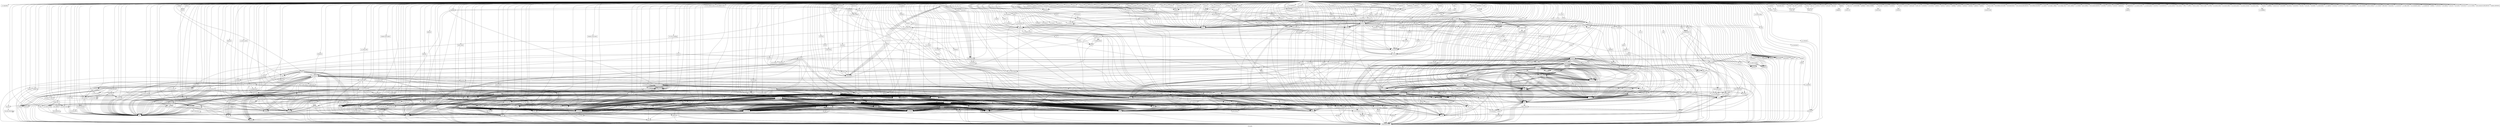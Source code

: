 digraph "Call graph" {
	label="Call graph";

	Node0x804f37b70 [shape=record,label="{external node}"];
	Node0x804f37b70 -> Node0x804f37c30;
	Node0x804f37b70 -> Node0x804f37d20;
	Node0x804f37b70 -> Node0x805b12270;
	Node0x804f37b70 -> Node0x805b12450;
	Node0x804f37b70 -> Node0x805b12630;
	Node0x804f37b70 -> Node0x805b12750;
	Node0x804f37b70 -> Node0x805b127b0;
	Node0x804f37b70 -> Node0x805b12870;
	Node0x804f37b70 -> Node0x805b128d0;
	Node0x804f37b70 -> Node0x805b12990;
	Node0x804f37b70 -> Node0x805b12a50;
	Node0x804f37b70 -> Node0x805b12ab0;
	Node0x804f37b70 -> Node0x805b12b10;
	Node0x804f37b70 -> Node0x805b12b70;
	Node0x804f37b70 -> Node0x805b12bd0;
	Node0x804f37b70 -> Node0x805b12c30;
	Node0x804f37b70 -> Node0x805b12cf0;
	Node0x804f37b70 -> Node0x805b12db0;
	Node0x804f37b70 -> Node0x805b12e70;
	Node0x804f37b70 -> Node0x805b12ed0;
	Node0x804f37b70 -> Node0x805b12f90;
	Node0x804f37b70 -> Node0x805b13050;
	Node0x804f37b70 -> Node0x805b13110;
	Node0x804f37b70 -> Node0x805b131d0;
	Node0x804f37b70 -> Node0x805b13290;
	Node0x804f37b70 -> Node0x805b132f0;
	Node0x804f37b70 -> Node0x805b133b0;
	Node0x804f37b70 -> Node0x805b13470;
	Node0x804f37b70 -> Node0x805b13530;
	Node0x804f37b70 -> Node0x805b135f0;
	Node0x804f37b70 -> Node0x805b13650;
	Node0x804f37b70 -> Node0x805b13710;
	Node0x804f37b70 -> Node0x805b137d0;
	Node0x804f37b70 -> Node0x805b13830;
	Node0x804f37b70 -> Node0x805b138f0;
	Node0x804f37b70 -> Node0x805b139b0;
	Node0x804f37b70 -> Node0x805b13a70;
	Node0x804f37b70 -> Node0x805b13ad0;
	Node0x804f37b70 -> Node0x805b13b90;
	Node0x804f37b70 -> Node0x805b13c50;
	Node0x804f37b70 -> Node0x805b13cb0;
	Node0x804f37b70 -> Node0x805b13d10;
	Node0x804f37b70 -> Node0x805b13dd0;
	Node0x804f37b70 -> Node0x805b13e30;
	Node0x804f37b70 -> Node0x805b13e90;
	Node0x804f37b70 -> Node0x805b13f50;
	Node0x804f37b70 -> Node0x805b13fb0;
	Node0x804f37b70 -> Node0x805b14010;
	Node0x804f37b70 -> Node0x805b14070;
	Node0x804f37b70 -> Node0x805b140d0;
	Node0x804f37b70 -> Node0x805b14130;
	Node0x804f37b70 -> Node0x805b14190;
	Node0x804f37b70 -> Node0x805b141f0;
	Node0x804f37b70 -> Node0x805b14250;
	Node0x804f37b70 -> Node0x805b142b0;
	Node0x804f37b70 -> Node0x805b14310;
	Node0x804f37b70 -> Node0x805b14370;
	Node0x804f37b70 -> Node0x805b143d0;
	Node0x804f37b70 -> Node0x805b14430;
	Node0x804f37b70 -> Node0x805b14490;
	Node0x804f37b70 -> Node0x805b144f0;
	Node0x804f37b70 -> Node0x805b14550;
	Node0x804f37b70 -> Node0x805b145b0;
	Node0x804f37b70 -> Node0x805b14610;
	Node0x804f37b70 -> Node0x805b14670;
	Node0x804f37b70 -> Node0x805b14730;
	Node0x804f37b70 -> Node0x805b14790;
	Node0x804f37b70 -> Node0x805b147f0;
	Node0x804f37b70 -> Node0x805b14850;
	Node0x804f37b70 -> Node0x805b148b0;
	Node0x804f37b70 -> Node0x805b14910;
	Node0x804f37b70 -> Node0x805b14970;
	Node0x804f37b70 -> Node0x805b149d0;
	Node0x804f37b70 -> Node0x805b14a30;
	Node0x804f37b70 -> Node0x805b14a90;
	Node0x804f37b70 -> Node0x805b14af0;
	Node0x804f37b70 -> Node0x805b14b50;
	Node0x804f37b70 -> Node0x805b14bb0;
	Node0x804f37b70 -> Node0x805b14c10;
	Node0x804f37b70 -> Node0x805b14c70;
	Node0x804f37b70 -> Node0x805b14cd0;
	Node0x804f37b70 -> Node0x805b14d30;
	Node0x804f37b70 -> Node0x805b14d90;
	Node0x804f37b70 -> Node0x805b14df0;
	Node0x804f37b70 -> Node0x805b14e50;
	Node0x804f37b70 -> Node0x805b14eb0;
	Node0x804f37b70 -> Node0x805b14f10;
	Node0x804f37b70 -> Node0x805b14fd0;
	Node0x804f37b70 -> Node0x805ce5be0;
	Node0x804f37b70 -> Node0x805ce5ca0;
	Node0x804f37b70 -> Node0x805ce5d30;
	Node0x804f37b70 -> Node0x805490030;
	Node0x804f37b70 -> Node0x805490090;
	Node0x804f37b70 -> Node0x8054900f0;
	Node0x804f37b70 -> Node0x8054901b0;
	Node0x804f37b70 -> Node0x805490270;
	Node0x804f37b70 -> Node0x8054902d0;
	Node0x804f37b70 -> Node0x805490330;
	Node0x804f37b70 -> Node0x805490390;
	Node0x804f37b70 -> Node0x805490450;
	Node0x804f37b70 -> Node0x805490510;
	Node0x804f37b70 -> Node0x805490570;
	Node0x804f37b70 -> Node0x8054905d0;
	Node0x804f37b70 -> Node0x805490630;
	Node0x804f37b70 -> Node0x805490690;
	Node0x804f37b70 -> Node0x8054906f0;
	Node0x804f37b70 -> Node0x805490750;
	Node0x804f37b70 -> Node0x8054907b0;
	Node0x804f37b70 -> Node0x805490810;
	Node0x804f37b70 -> Node0x805490870;
	Node0x804f37b70 -> Node0x8054908d0;
	Node0x804f37b70 -> Node0x805490930;
	Node0x804f37b70 -> Node0x805490990;
	Node0x804f37b70 -> Node0x8054909f0;
	Node0x804f37b70 -> Node0x805490a50;
	Node0x804f37b70 -> Node0x805490ab0;
	Node0x804f37b70 -> Node0x805490b10;
	Node0x804f37b70 -> Node0x805490b70;
	Node0x804f37b70 -> Node0x805490bd0;
	Node0x804f37b70 -> Node0x805490c30;
	Node0x804f37b70 -> Node0x805490c90;
	Node0x804f37b70 -> Node0x805490cf0;
	Node0x804f37b70 -> Node0x805490d50;
	Node0x804f37b70 -> Node0x805490db0;
	Node0x804f37b70 -> Node0x805490e10;
	Node0x804f37b70 -> Node0x805490ed0;
	Node0x804f37b70 -> Node0x805491170;
	Node0x804f37b70 -> Node0x8054911d0;
	Node0x804f37b70 -> Node0x805490f30;
	Node0x804f37b70 -> Node0x805490f90;
	Node0x804f37b70 -> Node0x805491230;
	Node0x804f37b70 -> Node0x805490ff0;
	Node0x804f37b70 -> Node0x805491050;
	Node0x804f37b70 -> Node0x805491110;
	Node0x804f37b70 -> Node0x805491290;
	Node0x804f37b70 -> Node0x8054912f0;
	Node0x804f37b70 -> Node0x805491350;
	Node0x804f37b70 -> Node0x8054913b0;
	Node0x804f37b70 -> Node0x805491410;
	Node0x804f37b70 -> Node0x805491590;
	Node0x804f37b70 -> Node0x8054910b0;
	Node0x804f37b70 -> Node0x805491710;
	Node0x804f37b70 -> Node0x805491770;
	Node0x804f37b70 -> Node0x8054917d0;
	Node0x804f37b70 -> Node0x805491830;
	Node0x804f37b70 -> Node0x805b12570;
	Node0x804f37b70 -> Node0x805b134d0;
	Node0x804f37b70 -> Node0x805b12810;
	Node0x804f37b70 -> Node0x8054919b0;
	Node0x804f37b70 -> Node0x805b126c0;
	Node0x804f37b70 -> Node0x805491a10;
	Node0x804f37b70 -> Node0x805b12d50;
	Node0x804f37b70 -> Node0x805b12c90;
	Node0x804f37b70 -> Node0x805b12e10;
	Node0x804f37b70 -> Node0x805b12f30;
	Node0x804f37b70 -> Node0x805b12ff0;
	Node0x804f37b70 -> Node0x805491b30;
	Node0x804f37b70 -> Node0x805b130b0;
	Node0x804f37b70 -> Node0x805b13170;
	Node0x804f37b70 -> Node0x805491b90;
	Node0x804f37b70 -> Node0x805491c50;
	Node0x804f37b70 -> Node0x805491d70;
	Node0x804f37b70 -> Node0x805491e30;
	Node0x804f37b70 -> Node0x805491e90;
	Node0x804f37b70 -> Node0x805491ef0;
	Node0x804f37b70 -> Node0x805491f50;
	Node0x804f37b70 -> Node0x805491fb0;
	Node0x804f37b70 -> Node0x805492010;
	Node0x804f37b70 -> Node0x805b13230;
	Node0x804f37b70 -> Node0x805b13350;
	Node0x804f37b70 -> Node0x805492070;
	Node0x804f37b70 -> Node0x805492130;
	Node0x804f37b70 -> Node0x8054921f0;
	Node0x804f37b70 -> Node0x805492250;
	Node0x804f37b70 -> Node0x8054922b0;
	Node0x804f37b70 -> Node0x805492310;
	Node0x804f37b70 -> Node0x805b13590;
	Node0x804f37b70 -> Node0x805492490;
	Node0x804f37b70 -> Node0x8054924f0;
	Node0x804f37b70 -> Node0x805492550;
	Node0x804f37b70 -> Node0x805492670;
	Node0x804f37b70 -> Node0x8054926d0;
	Node0x804f37b70 -> Node0x805492730;
	Node0x804f37b70 -> Node0x805492790;
	Node0x804f37b70 -> Node0x805492970;
	Node0x804f37b70 -> Node0x805492b50;
	Node0x804f37b70 -> Node0x805492af0;
	Node0x804f37b70 -> Node0x805b136b0;
	Node0x804f37b70 -> Node0x805b13770;
	Node0x804f37b70 -> Node0x805b13890;
	Node0x804f37b70 -> Node0x805492e50;
	Node0x804f37b70 -> Node0x805b13a10;
	Node0x804f37b70 -> Node0x805492eb0;
	Node0x804f37b70 -> Node0x805492f10;
	Node0x804f37b70 -> Node0x805492fd0;
	Node0x804f37b70 -> Node0x805493090;
	Node0x804f37b70 -> Node0x805b13bf0;
	Node0x804f37b70 -> Node0x805b13410;
	Node0x804f37b70 -> Node0x805b13d70;
	Node0x804f37b70 -> Node0x805b13b30;
	Node0x804f37b70 -> Node0x805493150;
	Node0x804f37b70 -> Node0x8054931b0;
	Node0x804f37b70 -> Node0x805493210;
	Node0x804f37b70 -> Node0x805493270;
	Node0x804f37b70 -> Node0x805493330;
	Node0x804f37b70 -> Node0x8054936f0;
	Node0x804f37b70 -> Node0x805493570;
	Node0x804f37b70 -> Node0x805493750;
	Node0x804f37b70 -> Node0x8054937b0;
	Node0x804f37b70 -> Node0x805493810;
	Node0x804f37b70 -> Node0x805493870;
	Node0x804f37b70 -> Node0x8054938d0;
	Node0x804f37b70 -> Node0x8054935d0;
	Node0x804f37b70 -> Node0x805493450;
	Node0x804f37b70 -> Node0x8054934b0;
	Node0x804f37b70 -> Node0x805493510;
	Node0x804f37b70 -> Node0x805493630;
	Node0x804f37b70 -> Node0x805493930;
	Node0x804f37b70 -> Node0x805493990;
	Node0x804f37b70 -> Node0x8054939f0;
	Node0x804f37b70 -> Node0x805493a50;
	Node0x804f37b70 -> Node0x805490e70;
	Node0x804f37b70 -> Node0x805b13ef0;
	Node0x804f37b70 -> Node0x805493ab0;
	Node0x804f37b70 -> Node0x805493b10;
	Node0x804f37b70 -> Node0x805493b70;
	Node0x804f37b70 -> Node0x805492f70;
	Node0x804f37b70 -> Node0x805493bd0;
	Node0x804f37b70 -> Node0x8054920d0;
	Node0x804f37b70 -> Node0x805493f90;
	Node0x804f37b70 -> Node0x805493ff0;
	Node0x804f37b70 -> Node0x805494050;
	Node0x804f37b70 -> Node0x8054940b0;
	Node0x804f37b70 -> Node0x805492c10;
	Node0x804f37b70 -> Node0x805494110;
	Node0x804f37b70 -> Node0x805494170;
	Node0x804f37b70 -> Node0x8054941d0;
	Node0x804f37b70 -> Node0x805494230;
	Node0x804f37b70 -> Node0x805494290;
	Node0x804f37b70 -> Node0x8054942f0;
	Node0x804f37b70 -> Node0x805494350;
	Node0x804f37b70 -> Node0x8054943b0;
	Node0x804f37b70 -> Node0x805494470;
	Node0x804f37b70 -> Node0x8054944d0;
	Node0x804f37b70 -> Node0x805494590;
	Node0x804f37b70 -> Node0x8054945f0;
	Node0x804f37b70 -> Node0x8054903f0;
	Node0x804f37b70 -> Node0x805494650;
	Node0x804f37b70 -> Node0x8054946b0;
	Node0x804f37b70 -> Node0x805494710;
	Node0x804f37b70 -> Node0x805b14f70;
	Node0x804f37b70 -> Node0x805ce5b80;
	Node0x804f37b70 -> Node0x805494770;
	Node0x804f37b70 -> Node0x805494830;
	Node0x804f37b70 -> Node0x8054904b0;
	Node0x804f37b70 -> Node0x8054949b0;
	Node0x804f37b70 -> Node0x805494a10;
	Node0x804f37b70 -> Node0x805494a70;
	Node0x804f37b70 -> Node0x805494ad0;
	Node0x804f37b70 -> Node0x805494b30;
	Node0x804f37b70 -> Node0x805494b90;
	Node0x804f37b70 -> Node0x805494bf0;
	Node0x804f37b70 -> Node0x805494c50;
	Node0x804f37b70 -> Node0x805494cb0;
	Node0x804f37b70 -> Node0x805494d10;
	Node0x804f37b70 -> Node0x805494d70;
	Node0x804f37b70 -> Node0x805494dd0;
	Node0x804f37b70 -> Node0x805494e90;
	Node0x804f37b70 -> Node0x805494ef0;
	Node0x804f37b70 -> Node0x805494f50;
	Node0x804f37b70 -> Node0x805494fb0;
	Node0x804f37b70 -> Node0x805495010;
	Node0x804f37b70 -> Node0x8054930f0;
	Node0x804f37b70 -> Node0x805ce5c40;
	Node0x804f37b70 -> Node0x8054950d0;
	Node0x804f37b70 -> Node0x805ce5e80;
	Node0x804f37b70 -> Node0x805495130;
	Node0x804f37b70 -> Node0x8054925b0;
	Node0x804f37b70 -> Node0x805493c90;
	Node0x804f37b70 -> Node0x805495310;
	Node0x804f37b70 -> Node0x805495370;
	Node0x804f37b70 -> Node0x8054953d0;
	Node0x804f37b70 -> Node0x805495430;
	Node0x804f37b70 -> Node0x8054956d0;
	Node0x804f37b70 -> Node0x805495730;
	Node0x804f37b70 -> Node0x805495790;
	Node0x804f37b70 -> Node0x8054957f0;
	Node0x804f37b70 -> Node0x805495850;
	Node0x804f37b70 -> Node0x8054958b0;
	Node0x804f37b70 -> Node0x805495910;
	Node0x804f37b70 -> Node0x805495970;
	Node0x804f37b70 -> Node0x805493d50;
	Node0x804f37b70 -> Node0x805495a30;
	Node0x804f37b70 -> Node0x805495af0;
	Node0x804f37b70 -> Node0x805495b50;
	Node0x804f37b70 -> Node0x805495bb0;
	Node0x804f37b70 -> Node0x805495c10;
	Node0x804f37b70 -> Node0x805495c70;
	Node0x804f37b70 -> Node0x805495cd0;
	Node0x804f37b70 -> Node0x805495d30;
	Node0x804f37b70 -> Node0x805495d90;
	Node0x804f37b70 -> Node0x805495df0;
	Node0x804f37b70 -> Node0x805495e50;
	Node0x804f37b70 -> Node0x805495a90;
	Node0x804f37b70 -> Node0x805495f10;
	Node0x804f37b70 -> Node0x805495f70;
	Node0x804f37b70 -> Node0x805495fd0;
	Node0x804f37b70 -> Node0x805492850;
	Node0x804f37b70 -> Node0x805490210;
	Node0x804f37b70 -> Node0x805496030;
	Node0x804f37b70 -> Node0x8054932d0;
	Node0x804f37b70 -> Node0x805b146d0;
	Node0x804f37b70 -> Node0x805b12930;
	Node0x804f37b70 -> Node0x805b129f0;
	Node0x804f37b70 -> Node0x805b13950;
	Node0x804f37b70 -> Node0x805491950;
	Node0x804f37b70 -> Node0x805496090;
	Node0x804f37b70 -> Node0x8054960f0;
	Node0x804f37b70 -> Node0x805496150;
	Node0x804f37b70 -> Node0x8054947d0;
	Node0x804f37b70 -> Node0x8054961b0;
	Node0x804f37b70 -> Node0x805495070;
	Node0x804f37b70 -> Node0x805496210;
	Node0x804f37b70 -> Node0x805496270;
	Node0x804f37b70 -> Node0x8054962d0;
	Node0x804f37b70 -> Node0x8054963f0;
	Node0x804f37b70 -> Node0x805494530;
	Node0x804f37b70 -> Node0x805496450;
	Node0x804f37b70 -> Node0x8054916b0;
	Node0x804f37b70 -> Node0x805491530;
	Node0x804f37b70 -> Node0x805491470;
	Node0x804f37b70 -> Node0x8054964b0;
	Node0x804f37b70 -> Node0x805496510;
	Node0x804f37b70 -> Node0x805496390;
	Node0x804f37b70 -> Node0x8054965d0;
	Node0x804f37b70 -> Node0x805496630;
	Node0x804f37b70 -> Node0x805496690;
	Node0x804f37b70 -> Node0x8054966f0;
	Node0x804f37b70 -> Node0x805496750;
	Node0x804f37b70 -> Node0x805494e30;
	Node0x804f37b70 -> Node0x8054967b0;
	Node0x804f37b70 -> Node0x805496810;
	Node0x804f37b70 -> Node0x805496870;
	Node0x804f37b70 -> Node0x8054968d0;
	Node0x804f37b70 -> Node0x805496930;
	Node0x804f37b70 -> Node0x805496990;
	Node0x804f37b70 -> Node0x8054969f0;
	Node0x804f37b70 -> Node0x805496a50;
	Node0x804f37b70 -> Node0x805496ab0;
	Node0x804f37b70 -> Node0x8054915f0;
	Node0x804f37b70 -> Node0x805496b10;
	Node0x804f37b70 -> Node0x805496c30;
	Node0x804f37b70 -> Node0x805496cf0;
	Node0x804f37b70 -> Node0x805496db0;
	Node0x804f37b70 -> Node0x805496e10;
	Node0x804f37b70 -> Node0x805496e70;
	Node0x804f37b70 -> Node0x805496c90;
	Node0x804f37b70 -> Node0x805497110;
	Node0x804f37b70 -> Node0x805497230;
	Node0x804f37b70 -> Node0x805497290;
	Node0x804f37b70 -> Node0x8054972f0;
	Node0x804f37b70 -> Node0x8054973b0;
	Node0x804f37b70 -> Node0x805497410;
	Node0x804f37b70 -> Node0x805497470;
	Node0x804f37b70 -> Node0x8054974d0;
	Node0x804f37b70 -> Node0x805497530;
	Node0x804f37b70 -> Node0x805497590;
	Node0x804f37b70 -> Node0x8054975f0;
	Node0x804f37b70 -> Node0x805497650;
	Node0x804f37b70 -> Node0x8054976b0;
	Node0x804f37b70 -> Node0x805497710;
	Node0x804f37b70 -> Node0x805497770;
	Node0x804f37b70 -> Node0x8054977d0;
	Node0x804f37b70 -> Node0x805497830;
	Node0x804f37b70 -> Node0x805497890;
	Node0x804f37b70 -> Node0x805496d50;
	Node0x804f37b70 -> Node0x805497950;
	Node0x804f37b70 -> Node0x8054979b0;
	Node0x804f37b70 -> Node0x805496b70;
	Node0x804f37b70 -> Node0x805497a10;
	Node0x804f37b70 -> Node0x805497a70;
	Node0x804f37b70 -> Node0x805497ad0;
	Node0x804f37b70 -> Node0x805497b30;
	Node0x804f37b70 -> Node0x805497b90;
	Node0x804f37b70 -> Node0x805497bf0;
	Node0x804f37b70 -> Node0x805497c50;
	Node0x804f37b70 -> Node0x805497d10;
	Node0x804f37b70 -> Node0x805497d70;
	Node0x804f37b70 -> Node0x805497dd0;
	Node0x804f37b70 -> Node0x805497ef0;
	Node0x804f37b70 -> Node0x8054980d0;
	Node0x804f37b70 -> Node0x805497e30;
	Node0x804f37b70 -> Node0x805498130;
	Node0x804f37b70 -> Node0x805498190;
	Node0x804f37b70 -> Node0x805498250;
	Node0x804f37b70 -> Node0x8054982b0;
	Node0x804f37b70 -> Node0x805498310;
	Node0x804f37b70 -> Node0x805498370;
	Node0x804f37b70 -> Node0x8054983d0;
	Node0x804f37b70 -> Node0x805498430;
	Node0x804f37b70 -> Node0x805498490;
	Node0x804f37b70 -> Node0x8054984f0;
	Node0x804f37b70 -> Node0x8054985b0;
	Node0x804f37b70 -> Node0x805498670;
	Node0x804f37b70 -> Node0x8054986d0;
	Node0x804f37b70 -> Node0x8054959d0;
	Node0x804f37b70 -> Node0x805498730;
	Node0x804f37b70 -> Node0x805498790;
	Node0x804f37b70 -> Node0x8054987f0;
	Node0x804f37b70 -> Node0x805498070;
	Node0x804f37b70 -> Node0x8054988b0;
	Node0x804f37b70 -> Node0x805498850;
	Node0x804f37b70 -> Node0x805498910;
	Node0x804f37b70 -> Node0x805493cf0;
	Node0x804f37b70 -> Node0x805498970;
	Node0x804f37b70 -> Node0x8054989d0;
	Node0x804f37b70 -> Node0x805498a30;
	Node0x804f37b70 -> Node0x805498a90;
	Node0x804f37b70 -> Node0x805498af0;
	Node0x804f37b70 -> Node0x8054955b0;
	Node0x804f37b70 -> Node0x805498b50;
	Node0x804f37b70 -> Node0x805498bb0;
	Node0x804f37b70 -> Node0x805493e10;
	Node0x804f37b70 -> Node0x805498c10;
	Node0x804f37b70 -> Node0x805495190;
	Node0x804f37b70 -> Node0x805492610;
	Node0x804f37b70 -> Node0x8054927f0;
	Node0x804f37b70 -> Node0x805498c70;
	Node0x804f37b70 -> Node0x805498cd0;
	Node0x804f37b70 -> Node0x805492d30;
	Node0x804f37b70 -> Node0x805492d90;
	Node0x804f37b70 -> Node0x805498d30;
	Node0x804f37b70 -> Node0x805498d90;
	Node0x804f37b70 -> Node0x805498df0;
	Node0x804f37b70 -> Node0x805498e50;
	Node0x804f37b70 -> Node0x805498eb0;
	Node0x804f37b70 -> Node0x805498f10;
	Node0x804f37b70 -> Node0x805498f70;
	Node0x804f37b70 -> Node0x805498fd0;
	Node0x804f37b70 -> Node0x80549c030;
	Node0x804f37b70 -> Node0x80549c090;
	Node0x804f37b70 -> Node0x805490150;
	Node0x804f37b70 -> Node0x80549c0f0;
	Node0x804f37b70 -> Node0x8054928b0;
	Node0x804f37b70 -> Node0x80549c150;
	Node0x804f37b70 -> Node0x80549c1b0;
	Node0x804f37b70 -> Node0x805491a70;
	Node0x804f37b70 -> Node0x805493db0;
	Node0x804f37b70 -> Node0x8054914d0;
	Node0x804f37b70 -> Node0x80549c270;
	Node0x804f37b70 -> Node0x80549c2d0;
	Node0x804f37b70 -> Node0x80549c330;
	Node0x804f37b70 -> Node0x8054948f0;
	Node0x804f37b70 -> Node0x805492cd0;
	Node0x804f37b70 -> Node0x80549c390;
	Node0x804f37b70 -> Node0x805492c70;
	Node0x804f37b70 -> Node0x805494890;
	Node0x804f37b70 -> Node0x80549c3f0;
	Node0x804f37b70 -> Node0x80549c450;
	Node0x804f37b70 -> Node0x80549c4b0;
	Node0x804f37b70 -> Node0x805492a30;
	Node0x804f37b70 -> Node0x80549c510;
	Node0x804f37b70 -> Node0x80549c570;
	Node0x804f37b70 -> Node0x805495250;
	Node0x804f37b70 -> Node0x805492a90;
	Node0x804f37b70 -> Node0x80549c5d0;
	Node0x804f37b70 -> Node0x80549c630;
	Node0x804f37b70 -> Node0x805495610;
	Node0x804f37b70 -> Node0x80549c690;
	Node0x804f37b70 -> Node0x8054954f0;
	Node0x804f37b70 -> Node0x80549c6f0;
	Node0x804f37b70 -> Node0x805495550;
	Node0x804f37b70 -> Node0x805493c30;
	Node0x804f37b70 -> Node0x80549c7b0;
	Node0x804f37b70 -> Node0x80549c810;
	Node0x804f37b70 -> Node0x80549c8d0;
	Node0x804f37b70 -> Node0x80549c930;
	Node0x804f37b70 -> Node0x80549c990;
	Node0x804f37b70 -> Node0x80549c9f0;
	Node0x804f37b70 -> Node0x80549ca50;
	Node0x804f37b70 -> Node0x80549cab0;
	Node0x804f37b70 -> Node0x805492190;
	Node0x804f37b70 -> Node0x80549c750;
	Node0x804f37b70 -> Node0x805493690;
	Node0x804f37b70 -> Node0x80549cb10;
	Node0x804f37b70 -> Node0x805491cb0;
	Node0x804f37b70 -> Node0x80549cc30;
	Node0x804f37b70 -> Node0x80549cc90;
	Node0x804f37b70 -> Node0x80549ccf0;
	Node0x804f37b70 -> Node0x80549cd50;
	Node0x804f37b70 -> Node0x805491ad0;
	Node0x804f37b70 -> Node0x80549cdb0;
	Node0x804f37b70 -> Node0x80549ce10;
	Node0x804f37b70 -> Node0x80549ce70;
	Node0x804f37b70 -> Node0x80549ced0;
	Node0x804f37b70 -> Node0x805491d10;
	Node0x804f37b70 -> Node0x805491bf0;
	Node0x804f37b70 -> Node0x805492bb0;
	Node0x804f37b70 -> Node0x80549cf30;
	Node0x804f37b70 -> Node0x805492df0;
	Node0x804f37b70 -> Node0x80549cf90;
	Node0x804f37b70 -> Node0x805495670;
	Node0x804f37b70 -> Node0x805493030;
	Node0x804f37b70 -> Node0x805494950;
	Node0x804f37b70 -> Node0x805492430;
	Node0x804f37b70 -> Node0x80549cff0;
	Node0x804f37b70 -> Node0x80549d050;
	Node0x804f37b70 -> Node0x805497f50;
	Node0x804f37b70 -> Node0x805497fb0;
	Node0x804f37b70 -> Node0x8054952b0;
	Node0x804f37b70 -> Node0x805497e90;
	Node0x804f37b70 -> Node0x80549d170;
	Node0x804f37b70 -> Node0x805496bd0;
	Node0x804f37b70 -> Node0x805498010;
	Node0x804f37b70 -> Node0x80549d0b0;
	Node0x804f37b70 -> Node0x80549d290;
	Node0x804f37b70 -> Node0x80549d2f0;
	Node0x804f37b70 -> Node0x80549d110;
	Node0x804f37b70 -> Node0x80549d350;
	Node0x804f37b70 -> Node0x80549c870;
	Node0x804f37b70 -> Node0x80549d410;
	Node0x804f37b70 -> Node0x80549d4d0;
	Node0x804f37b70 -> Node0x80549d530;
	Node0x804f37b70 -> Node0x80549d590;
	Node0x804f37b70 -> Node0x80549d5f0;
	Node0x804f37b70 -> Node0x80549d650;
	Node0x804f37b70 -> Node0x80549d770;
	Node0x804f37b70 -> Node0x80549d7d0;
	Node0x804f37b70 -> Node0x80549d830;
	Node0x804f37b70 -> Node0x80549d890;
	Node0x804f37b70 -> Node0x80549d8f0;
	Node0x804f37b70 -> Node0x80549d950;
	Node0x804f37b70 -> Node0x805491dd0;
	Node0x804f37b70 -> Node0x80549dad0;
	Node0x804f37b70 -> Node0x80549db30;
	Node0x804f37b70 -> Node0x80549db90;
	Node0x804f37b70 -> Node0x80549dbf0;
	Node0x804f37b70 -> Node0x805493e70;
	Node0x804f37b70 -> Node0x8054923d0;
	Node0x804f37b70 -> Node0x80549dd70;
	Node0x804f37b70 -> Node0x80549ddd0;
	Node0x804f37b70 -> Node0x805493f30;
	Node0x804f37b70 -> Node0x80549de30;
	Node0x804f37b70 -> Node0x80549de90;
	Node0x804f37b70 -> Node0x80549def0;
	Node0x804f37b70 -> Node0x80549e1f0;
	Node0x804f37b70 -> Node0x80549e2b0;
	Node0x804f37b70 -> Node0x80549e250;
	Node0x804f37b70 -> Node0x80549df50;
	Node0x804f37b70 -> Node0x80549dfb0;
	Node0x804f37b70 -> Node0x80549e010;
	Node0x804f37b70 -> Node0x80549e070;
	Node0x804f37b70 -> Node0x80549e0d0;
	Node0x804f37b70 -> Node0x80549e130;
	Node0x804f37b70 -> Node0x80549e190;
	Node0x804f37b70 -> Node0x805492910;
	Node0x804f37b70 -> Node0x80549e310;
	Node0x804f37b70 -> Node0x80549e370;
	Node0x804f37b70 -> Node0x80549dcb0;
	Node0x804f37b70 -> Node0x80549e3d0;
	Node0x804f37b70 -> Node0x805495490;
	Node0x804f37b70 -> Node0x805494410;
	Node0x804f37b70 -> Node0x80549e430;
	Node0x804f37b70 -> Node0x80549d9b0;
	Node0x804f37b70 -> Node0x805493ed0;
	Node0x804f37b70 -> Node0x805492370;
	Node0x804f37b70 -> Node0x80549e8b0;
	Node0x804f37b70 -> Node0x80549d1d0;
	Node0x804f37b70 -> Node0x80549e970;
	Node0x804f37b70 -> Node0x80549d230;
	Node0x804f37b70 -> Node0x80549e9d0;
	Node0x804f37b70 -> Node0x80549ea30;
	Node0x804f37b70 -> Node0x80549ea90;
	Node0x805490e10 [shape=record,label="{mouse_trafo}"];
	Node0x805490e10 -> Node0x805490e70;
	Node0x805490ed0 [shape=record,label="{_nc_keyname}"];
	Node0x805490ed0 -> Node0x805490f30;
	Node0x805490ed0 -> Node0x805490f90;
	Node0x805490ed0 -> Node0x805490ff0;
	Node0x805490ed0 -> Node0x805491050;
	Node0x805490ed0 -> Node0x8054910b0;
	Node0x805490ed0 -> Node0x8054910b0;
	Node0x805490ed0 -> Node0x805491110;
	Node0x805490ed0 -> Node0x805490f90;
	Node0x805490ed0 -> Node0x805490f90;
	Node0x805491170 [shape=record,label="{llvm.lifetime.start.p0i8}"];
	Node0x8054911d0 [shape=record,label="{llvm.dbg.declare}"];
	Node0x805490f30 [shape=record,label="{calloc}"];
	Node0x805490f30 -> Node0x804f37bd0;
	Node0x805490f90 [shape=record,label="{free}"];
	Node0x805490f90 -> Node0x804f37bd0;
	Node0x805491230 [shape=record,label="{llvm.memcpy.p0i8.p0i8.i64}"];
	Node0x805490ff0 [shape=record,label="{sprintf}"];
	Node0x805490ff0 -> Node0x804f37bd0;
	Node0x805491050 [shape=record,label="{strdup}"];
	Node0x805491050 -> Node0x804f37bd0;
	Node0x805491110 [shape=record,label="{strcmp}"];
	Node0x805491110 -> Node0x804f37bd0;
	Node0x805491290 [shape=record,label="{llvm.lifetime.end.p0i8}"];
	Node0x8054912f0 [shape=record,label="{keyname}"];
	Node0x8054912f0 -> Node0x805490ed0;
	Node0x805491350 [shape=record,label="{_nc_unctrl}"];
	Node0x8054913b0 [shape=record,label="{unctrl}"];
	Node0x805491410 [shape=record,label="{define_key}"];
	Node0x805491410 -> Node0x805491470;
	Node0x805491410 -> Node0x805491470;
	Node0x805491410 -> Node0x805491470;
	Node0x805491410 -> Node0x8054914d0;
	Node0x805491410 -> Node0x805491530;
	Node0x805491410 -> Node0x805491530;
	Node0x805491410 -> Node0x805491590;
	Node0x805491410 -> Node0x8054915f0;
	Node0x805491410 -> Node0x805491470;
	Node0x805491590 [shape=record,label="{key_defined}"];
	Node0x805491590 -> Node0x805491650;
	Node0x805491650 [shape=record,label="{find_definition}"];
	Node0x805491650 -> Node0x805491650;
	Node0x8054910b0 [shape=record,label="{keybound}"];
	Node0x8054910b0 -> Node0x8054916b0;
	Node0x805491710 [shape=record,label="{keyok}"];
	Node0x805491710 -> Node0x8054916b0;
	Node0x805491710 -> Node0x8054916b0;
	Node0x805491710 -> Node0x805491530;
	Node0x805491710 -> Node0x8054915f0;
	Node0x805491710 -> Node0x805490f90;
	Node0x805491710 -> Node0x805490f90;
	Node0x805491710 -> Node0x8054916b0;
	Node0x805491710 -> Node0x805491530;
	Node0x805491710 -> Node0x8054915f0;
	Node0x805491710 -> Node0x805490f90;
	Node0x805491710 -> Node0x805490f90;
	Node0x805491710 -> Node0x8054916b0;
	Node0x805491770 [shape=record,label="{use_legacy_coding}"];
	Node0x8054917d0 [shape=record,label="{_nc_render}"];
	Node0x805491830 [shape=record,label="{_nc_waddch_nosync}"];
	Node0x805491830 -> Node0x805491890;
	Node0x805491890 [shape=record,label="{waddch_nosync}"];
	Node0x805491890 -> Node0x8054913b0;
	Node0x805491890 -> Node0x8054918f0;
	Node0x805491890 -> Node0x8054918f0;
	Node0x805491890 -> Node0x805b13170;
	Node0x805491890 -> Node0x805ce5c40;
	Node0x805491890 -> Node0x805b13170;
	Node0x805491890 -> Node0x805ce5c40;
	Node0x805491890 -> Node0x8054918f0;
	Node0x8054918f0 [shape=record,label="{waddch_literal}"];
	Node0x8054918f0 -> Node0x805ce5c40;
	Node0x805b12570 [shape=record,label="{waddch}"];
	Node0x805b12570 -> Node0x805491890;
	Node0x805b12570 -> Node0x805491950;
	Node0x805b134d0 [shape=record,label="{wechochar}"];
	Node0x805b134d0 -> Node0x805491890;
	Node0x805b134d0 -> Node0x805491950;
	Node0x805b12810 [shape=record,label="{waddnstr}"];
	Node0x805b12810 -> Node0x8054919b0;
	Node0x805b12810 -> Node0x805491830;
	Node0x805b12810 -> Node0x805491950;
	Node0x8054919b0 [shape=record,label="{strlen}"];
	Node0x8054919b0 -> Node0x804f37bd0;
	Node0x805b126c0 [shape=record,label="{waddchnstr}"];
	Node0x805b126c0 -> Node0x805491950;
	Node0x805491a10 [shape=record,label="{beep}"];
	Node0x805491a10 -> Node0x805491a70;
	Node0x805491a10 -> Node0x805491a70;
	Node0x805491a10 -> Node0x805491ad0;
	Node0x805b12d50 [shape=record,label="{wbkgdset}"];
	Node0x805b12c90 [shape=record,label="{wbkgd}"];
	Node0x805b12c90 -> Node0x8054917d0;
	Node0x805b12c90 -> Node0x805490210;
	Node0x805b12c90 -> Node0x805491950;
	Node0x805b12e10 [shape=record,label="{wborder}"];
	Node0x805b12e10 -> Node0x8054917d0;
	Node0x805b12e10 -> Node0x8054917d0;
	Node0x805b12e10 -> Node0x8054917d0;
	Node0x805b12e10 -> Node0x8054917d0;
	Node0x805b12e10 -> Node0x8054917d0;
	Node0x805b12e10 -> Node0x8054917d0;
	Node0x805b12e10 -> Node0x8054917d0;
	Node0x805b12e10 -> Node0x8054917d0;
	Node0x805b12e10 -> Node0x805491950;
	Node0x805b12f30 [shape=record,label="{wchgat}"];
	Node0x805b12ff0 [shape=record,label="{wclear}"];
	Node0x805b12ff0 -> Node0x805b13590;
	Node0x805491b30 [shape=record,label="{clearok}"];
	Node0x805b130b0 [shape=record,label="{wclrtobot}"];
	Node0x805b130b0 -> Node0x805491950;
	Node0x805b13170 [shape=record,label="{wclrtoeol}"];
	Node0x805b13170 -> Node0x805491950;
	Node0x805491b90 [shape=record,label="{_nc_reset_colors}"];
	Node0x805491b90 -> Node0x805491bf0;
	Node0x805491b90 -> Node0x805491bf0;
	Node0x805491c50 [shape=record,label="{start_color}"];
	Node0x805491c50 -> Node0x805491bf0;
	Node0x805491c50 -> Node0x805491cb0;
	Node0x805491c50 -> Node0x805491d10;
	Node0x805491c50 -> Node0x805491cb0;
	Node0x805491c50 -> Node0x805491d10;
	Node0x805491c50 -> Node0x805491cb0;
	Node0x805491c50 -> Node0x805491d10;
	Node0x805491c50 -> Node0x805491cb0;
	Node0x805491c50 -> Node0x805491d10;
	Node0x805491c50 -> Node0x805490f30;
	Node0x805491c50 -> Node0x805490f30;
	Node0x805491c50 -> Node0x805490f90;
	Node0x805491d70 [shape=record,label="{init_pair}"];
	Node0x805491d70 -> Node0x805491dd0;
	Node0x805491d70 -> Node0x805491cb0;
	Node0x805491d70 -> Node0x805491bf0;
	Node0x805491e30 [shape=record,label="{init_color}"];
	Node0x805491e30 -> Node0x805491cb0;
	Node0x805491e30 -> Node0x805491bf0;
	Node0x805491e90 [shape=record,label="{can_change_color}"];
	Node0x805491ef0 [shape=record,label="{has_colors}"];
	Node0x805491f50 [shape=record,label="{color_content}"];
	Node0x805491fb0 [shape=record,label="{pair_content}"];
	Node0x805492010 [shape=record,label="{_nc_do_color}"];
	Node0x805492010 -> Node0x805491cb0;
	Node0x805492010 -> Node0x805491d10;
	Node0x805492010 -> Node0x805491d10;
	Node0x805492010 -> Node0x805491d10;
	Node0x805492010 -> Node0x805491bf0;
	Node0x805492010 -> Node0x805491bf0;
	Node0x805492010 -> Node0x805491cb0;
	Node0x805492010 -> Node0x805491d10;
	Node0x805492010 -> Node0x805491cb0;
	Node0x805492010 -> Node0x805491d10;
	Node0x805492010 -> Node0x805491cb0;
	Node0x805492010 -> Node0x805491d10;
	Node0x805492010 -> Node0x805491cb0;
	Node0x805492010 -> Node0x805491d10;
	Node0x805b13230 [shape=record,label="{wcolor_set}"];
	Node0x805b13350 [shape=record,label="{wdelch}"];
	Node0x805b13350 -> Node0x805491950;
	Node0x805492070 [shape=record,label="{delwin}"];
	Node0x805492070 -> Node0x805490210;
	Node0x805492070 -> Node0x805490210;
	Node0x805492070 -> Node0x8054920d0;
	Node0x805492130 [shape=record,label="{use_default_colors}"];
	Node0x805492130 -> Node0x805492190;
	Node0x805492130 -> Node0x805491d70;
	Node0x8054921f0 [shape=record,label="{assume_default_colors}"];
	Node0x8054921f0 -> Node0x805492190;
	Node0x8054921f0 -> Node0x805491d70;
	Node0x805492250 [shape=record,label="{echo}"];
	Node0x8054922b0 [shape=record,label="{noecho}"];
	Node0x805492310 [shape=record,label="{endwin}"];
	Node0x805492310 -> Node0x804f37bd0;
	Node0x805492310 -> Node0x805492370;
	Node0x805492310 -> Node0x8054923d0;
	Node0x805492310 -> Node0x805492430;
	Node0x805b13590 [shape=record,label="{werase}"];
	Node0x805b13590 -> Node0x805491950;
	Node0x805492490 [shape=record,label="{flash}"];
	Node0x805492490 -> Node0x805491a70;
	Node0x805492490 -> Node0x805491a70;
	Node0x8054924f0 [shape=record,label="{_nc_freeall}"];
	Node0x805492550 [shape=record,label="{_nc_free_and_exit}"];
	Node0x805492550 -> Node0x8054925b0;
	Node0x805492550 -> Node0x805492610;
	Node0x805492550 -> Node0x805492670;
	Node0x805492670 [shape=record,label="{exit}"];
	Node0x805492670 -> Node0x804f37bd0;
	Node0x8054926d0 [shape=record,label="{set_escdelay}"];
	Node0x805492730 [shape=record,label="{get_escdelay}"];
	Node0x805492790 [shape=record,label="{_nc_wgetch}"];
	Node0x805492790 -> Node0x8054927f0;
	Node0x805492790 -> Node0x805492850;
	Node0x805492790 -> Node0x805ce5b80;
	Node0x805492790 -> Node0x8054927f0;
	Node0x805492790 -> Node0x805b13770;
	Node0x805492790 -> Node0x804f37bd0;
	Node0x805492790 -> Node0x8054919b0;
	Node0x805492790 -> Node0x804f37bd0;
	Node0x805492790 -> Node0x8054928b0;
	Node0x805492790 -> Node0x805492850;
	Node0x805492790 -> Node0x805ce5b80;
	Node0x805492790 -> Node0x805492910;
	Node0x805492790 -> Node0x805492970;
	Node0x805492790 -> Node0x8054929d0;
	Node0x805492790 -> Node0x805492910;
	Node0x805492790 -> Node0x805492970;
	Node0x805492790 -> Node0x804f37bd0;
	Node0x805492790 -> Node0x805492910;
	Node0x805492790 -> Node0x805492970;
	Node0x805492790 -> Node0x804f37bd0;
	Node0x805492790 -> Node0x804f37bd0;
	Node0x805492790 -> Node0x8054929d0;
	Node0x805492790 -> Node0x805492a30;
	Node0x805492790 -> Node0x805492a90;
	Node0x805492790 -> Node0x805b134d0;
	Node0x805492970 [shape=record,label="{__error}"];
	Node0x805492970 -> Node0x804f37bd0;
	Node0x8054929d0 [shape=record,label="{fifo_push}"];
	Node0x8054929d0 -> Node0x805492910;
	Node0x8054929d0 -> Node0x805492970;
	Node0x8054929d0 -> Node0x804f37bd0;
	Node0x8054929d0 -> Node0x805492970;
	Node0x8054929d0 -> Node0x804f37bd0;
	Node0x8054929d0 -> Node0x805492af0;
	Node0x805492b50 [shape=record,label="{llvm.memset.p0i8.i64}"];
	Node0x805492af0 [shape=record,label="{read}"];
	Node0x805492af0 -> Node0x804f37bd0;
	Node0x805b136b0 [shape=record,label="{wgetch}"];
	Node0x805b136b0 -> Node0x8054927f0;
	Node0x805b136b0 -> Node0x805492790;
	Node0x805b13770 [shape=record,label="{wgetnstr}"];
	Node0x805b13770 -> Node0x8054927f0;
	Node0x805b13770 -> Node0x805492bb0;
	Node0x805b13770 -> Node0x805492c10;
	Node0x805b13770 -> Node0x8054922b0;
	Node0x805b13770 -> Node0x805492c70;
	Node0x805b13770 -> Node0x805492cd0;
	Node0x805b13770 -> Node0x805492d30;
	Node0x805b13770 -> Node0x805492d90;
	Node0x805b13770 -> Node0x805492850;
	Node0x805b13770 -> Node0x805ce5b80;
	Node0x805b13770 -> Node0x805b136b0;
	Node0x805b13770 -> Node0x805b134d0;
	Node0x805b13770 -> Node0x805b13ef0;
	Node0x805b13770 -> Node0x805b12810;
	Node0x805b13770 -> Node0x805b12570;
	Node0x805b13770 -> Node0x805b13ef0;
	Node0x805b13770 -> Node0x805b13ef0;
	Node0x805b13770 -> Node0x805b12810;
	Node0x805b13770 -> Node0x805b12570;
	Node0x805b13770 -> Node0x805b13ef0;
	Node0x805b13770 -> Node0x805491a10;
	Node0x805b13770 -> Node0x805b12570;
	Node0x805b13770 -> Node0x805b12570;
	Node0x805b13770 -> Node0x805b13ef0;
	Node0x805b13770 -> Node0x805b12810;
	Node0x805b13770 -> Node0x805b12570;
	Node0x805b13770 -> Node0x805b13ef0;
	Node0x805b13770 -> Node0x805ce5b80;
	Node0x805b13770 -> Node0x805ce5b80;
	Node0x805b13770 -> Node0x805492df0;
	Node0x805b13890 [shape=record,label="{whline}"];
	Node0x805b13890 -> Node0x8054917d0;
	Node0x805b13890 -> Node0x805491950;
	Node0x805492e50 [shape=record,label="{immedok}"];
	Node0x805b13a10 [shape=record,label="{winchnstr}"];
	Node0x805492eb0 [shape=record,label="{initscr}"];
	Node0x805492eb0 -> Node0x805492f10;
	Node0x805492eb0 -> Node0x805492f70;
	Node0x805492eb0 -> Node0x805492fd0;
	Node0x805492eb0 -> Node0x805492670;
	Node0x805492eb0 -> Node0x805493030;
	Node0x805492f10 [shape=record,label="{getenv}"];
	Node0x805492f10 -> Node0x804f37bd0;
	Node0x805492fd0 [shape=record,label="{fprintf}"];
	Node0x805492fd0 -> Node0x804f37bd0;
	Node0x805493090 [shape=record,label="{_nc_insert_ch}"];
	Node0x805493090 -> Node0x805493090;
	Node0x805493090 -> Node0x805491830;
	Node0x805493090 -> Node0x8054917d0;
	Node0x805493090 -> Node0x8054913b0;
	Node0x805493090 -> Node0x805493090;
	Node0x805b13bf0 [shape=record,label="{winsch}"];
	Node0x805b13bf0 -> Node0x8054927f0;
	Node0x805b13bf0 -> Node0x805493090;
	Node0x805b13bf0 -> Node0x805491950;
	Node0x805b13410 [shape=record,label="{winsdelln}"];
	Node0x805b13410 -> Node0x8054930f0;
	Node0x805b13410 -> Node0x805491950;
	Node0x805b13d70 [shape=record,label="{winsnstr}"];
	Node0x805b13d70 -> Node0x8054927f0;
	Node0x805b13d70 -> Node0x805493090;
	Node0x805b13d70 -> Node0x805491950;
	Node0x805b13b30 [shape=record,label="{winnstr}"];
	Node0x805493150 [shape=record,label="{isendwin}"];
	Node0x8054931b0 [shape=record,label="{leaveok}"];
	Node0x805493210 [shape=record,label="{getmouse}"];
	Node0x805493270 [shape=record,label="{ungetmouse}"];
	Node0x805493270 -> Node0x8054932d0;
	Node0x805493330 [shape=record,label="{mousemask}"];
	Node0x805493330 -> Node0x805493390;
	Node0x805493330 -> Node0x8054933f0;
	Node0x805493390 [shape=record,label="{_nc_mouse_init}"];
	Node0x805493390 -> Node0x805493450;
	Node0x805493390 -> Node0x8054934b0;
	Node0x805493390 -> Node0x805493510;
	Node0x805493390 -> Node0x805493570;
	Node0x805493390 -> Node0x8054935d0;
	Node0x805493390 -> Node0x805493570;
	Node0x805493390 -> Node0x8054935d0;
	Node0x805493390 -> Node0x8054935d0;
	Node0x805493390 -> Node0x8054935d0;
	Node0x805493390 -> Node0x805491110;
	Node0x805493390 -> Node0x805493630;
	Node0x805493390 -> Node0x805493690;
	Node0x805493390 -> Node0x805493630;
	Node0x805493390 -> Node0x8054915f0;
	Node0x805493390 -> Node0x805493690;
	Node0x8054933f0 [shape=record,label="{mouse_activate}"];
	Node0x8054933f0 -> Node0x805493390;
	Node0x8054933f0 -> Node0x805491710;
	Node0x8054933f0 -> Node0x805491cb0;
	Node0x8054933f0 -> Node0x805491bf0;
	Node0x8054933f0 -> Node0x805493570;
	Node0x8054933f0 -> Node0x805491cb0;
	Node0x8054933f0 -> Node0x805491bf0;
	Node0x8054933f0 -> Node0x805493570;
	Node0x8054933f0 -> Node0x805491ad0;
	Node0x8054936f0 [shape=record,label="{handle_sysmouse}"];
	Node0x8054936f0 -> Node0x8054935d0;
	Node0x8054936f0 -> Node0x8054935d0;
	Node0x8054936f0 -> Node0x8054935d0;
	Node0x805493570 [shape=record,label="{signal}"];
	Node0x805493570 -> Node0x804f37bd0;
	Node0x805493750 [shape=record,label="{_nc_mouse_event}"];
	Node0x8054937b0 [shape=record,label="{_nc_mouse_inline}"];
	Node0x8054937b0 -> Node0x805492af0;
	Node0x805493810 [shape=record,label="{_nc_mouse_parse}"];
	Node0x805493870 [shape=record,label="{_nc_mouse_resume}"];
	Node0x805493870 -> Node0x8054933f0;
	Node0x805493870 -> Node0x8054933f0;
	Node0x8054938d0 [shape=record,label="{_nc_mouse_wrap}"];
	Node0x8054938d0 -> Node0x805493390;
	Node0x8054938d0 -> Node0x805491cb0;
	Node0x8054938d0 -> Node0x805491bf0;
	Node0x8054938d0 -> Node0x805493570;
	Node0x8054938d0 -> Node0x805491ad0;
	Node0x8054938d0 -> Node0x805493390;
	Node0x8054938d0 -> Node0x805491cb0;
	Node0x8054938d0 -> Node0x805491bf0;
	Node0x8054938d0 -> Node0x805493570;
	Node0x8054938d0 -> Node0x805491ad0;
	Node0x8054935d0 [shape=record,label="{ioctl}"];
	Node0x8054935d0 -> Node0x804f37bd0;
	Node0x805493450 [shape=record,label="{isatty}"];
	Node0x805493450 -> Node0x804f37bd0;
	Node0x8054934b0 [shape=record,label="{ttyname}"];
	Node0x8054934b0 -> Node0x804f37bd0;
	Node0x805493510 [shape=record,label="{open}"];
	Node0x805493510 -> Node0x804f37bd0;
	Node0x805493630 [shape=record,label="{strstr}"];
	Node0x805493630 -> Node0x804f37bd0;
	Node0x805493930 [shape=record,label="{wenclose}"];
	Node0x805493990 [shape=record,label="{mouseinterval}"];
	Node0x8054939f0 [shape=record,label="{_nc_has_mouse}"];
	Node0x805493a50 [shape=record,label="{has_mouse}"];
	Node0x805490e70 [shape=record,label="{wmouse_trafo}"];
	Node0x805b13ef0 [shape=record,label="{wmove}"];
	Node0x805493ab0 [shape=record,label="{mvwin}"];
	Node0x805493ab0 -> Node0x805490210;
	Node0x805493b10 [shape=record,label="{filter}"];
	Node0x805493b70 [shape=record,label="{nofilter}"];
	Node0x805492f70 [shape=record,label="{newterm}"];
	Node0x805492f70 -> Node0x805493bd0;
	Node0x805492f70 -> Node0x805493c30;
	Node0x805492f70 -> Node0x805493c90;
	Node0x805492f70 -> Node0x805493cf0;
	Node0x805492f70 -> Node0x8054926d0;
	Node0x805492f70 -> Node0x805493d50;
	Node0x805492f70 -> Node0x805493bd0;
	Node0x805492f70 -> Node0x805493bd0;
	Node0x805492f70 -> Node0x805493db0;
	Node0x805492f70 -> Node0x805493e10;
	Node0x805492f70 -> Node0x805491110;
	Node0x805492f70 -> Node0x805491110;
	Node0x805492f70 -> Node0x805491110;
	Node0x805492f70 -> Node0x805493e70;
	Node0x805492f70 -> Node0x805493ed0;
	Node0x805492f70 -> Node0x805492cd0;
	Node0x805492f70 -> Node0x805492df0;
	Node0x805492f70 -> Node0x805493f30;
	Node0x805493bd0 [shape=record,label="{fileno}"];
	Node0x805493bd0 -> Node0x804f37bd0;
	Node0x8054920d0 [shape=record,label="{_nc_freewin}"];
	Node0x8054920d0 -> Node0x805490f90;
	Node0x8054920d0 -> Node0x805490f90;
	Node0x8054920d0 -> Node0x805490f90;
	Node0x805493f90 [shape=record,label="{newwin}"];
	Node0x805493f90 -> Node0x805493ff0;
	Node0x805493f90 -> Node0x805490f30;
	Node0x805493f90 -> Node0x8054920d0;
	Node0x805493ff0 [shape=record,label="{_nc_makenew}"];
	Node0x805493ff0 -> Node0x805490f30;
	Node0x805493ff0 -> Node0x805490f30;
	Node0x805493ff0 -> Node0x805490f90;
	Node0x805494050 [shape=record,label="{derwin}"];
	Node0x805494050 -> Node0x805493ff0;
	Node0x8054940b0 [shape=record,label="{subwin}"];
	Node0x8054940b0 -> Node0x805494050;
	Node0x805492c10 [shape=record,label="{nl}"];
	Node0x805494110 [shape=record,label="{nonl}"];
	Node0x805494170 [shape=record,label="{overlay}"];
	Node0x805494170 -> Node0x8054941d0;
	Node0x8054941d0 [shape=record,label="{copywin}"];
	Node0x8054941d0 -> Node0x805490210;
	Node0x805494230 [shape=record,label="{overwrite}"];
	Node0x805494230 -> Node0x8054941d0;
	Node0x805494290 [shape=record,label="{newpad}"];
	Node0x805494290 -> Node0x805493ff0;
	Node0x805494290 -> Node0x805490f30;
	Node0x805494290 -> Node0x8054920d0;
	Node0x8054942f0 [shape=record,label="{subpad}"];
	Node0x8054942f0 -> Node0x805494050;
	Node0x805494350 [shape=record,label="{prefresh}"];
	Node0x805494350 -> Node0x8054943b0;
	Node0x805494350 -> Node0x805494410;
	Node0x8054943b0 [shape=record,label="{pnoutrefresh}"];
	Node0x8054943b0 -> Node0x8054927f0;
	Node0x805494470 [shape=record,label="{pechochar}"];
	Node0x805494470 -> Node0x805b134d0;
	Node0x805494470 -> Node0x805b12570;
	Node0x805494470 -> Node0x8054943b0;
	Node0x805494470 -> Node0x805494410;
	Node0x8054944d0 [shape=record,label="{printw}"];
	Node0x8054944d0 -> Node0x805494530;
	Node0x8054944d0 -> Node0x805b12810;
	Node0x805494590 [shape=record,label="{llvm.va_start}"];
	Node0x8054945f0 [shape=record,label="{llvm.va_end}"];
	Node0x80549dc50 [shape=record,label="{_nc_real_mvcur}"];
	Node0x80549dc50 -> Node0x80549dcb0;
	Node0x80549dc50 -> Node0x805491bf0;
	Node0x80549dc50 -> Node0x804f37bd0;
	Node0x80549dc50 -> Node0x805491bf0;
	Node0x80549dc50 -> Node0x804f37bd0;
	Node0x80549dc50 -> Node0x80549d0b0;
	Node0x80549dc50 -> Node0x805491cb0;
	Node0x80549dc50 -> Node0x80549d350;
	Node0x80549dc50 -> Node0x80549d290;
	Node0x80549dc50 -> Node0x80549dd10;
	Node0x80549dc50 -> Node0x80549d290;
	Node0x80549dc50 -> Node0x80549dd10;
	Node0x80549dc50 -> Node0x80549d290;
	Node0x80549dc50 -> Node0x80549dd10;
	Node0x80549dc50 -> Node0x80549d290;
	Node0x80549dc50 -> Node0x80549dd10;
	Node0x80549dc50 -> Node0x80549d290;
	Node0x80549dc50 -> Node0x80549dd10;
	Node0x80549dc50 -> Node0x80549d0b0;
	Node0x80549dc50 -> Node0x80549d0b0;
	Node0x80549dc50 -> Node0x80549dd10;
	Node0x80549dc50 -> Node0x80549d350;
	Node0x80549dc50 -> Node0x80549dd10;
	Node0x80549dc50 -> Node0x80549d350;
	Node0x80549dc50 -> Node0x80549dd10;
	Node0x80549dc50 -> Node0x80549d350;
	Node0x80549dc50 -> Node0x80549dd10;
	Node0x80549dc50 -> Node0x80549d110;
	Node0x80549dc50 -> Node0x80549d110;
	Node0x80549dc50 -> Node0x80549dd10;
	Node0x80549dc50 -> Node0x805491d10;
	Node0x80549dc50 -> Node0x80549dcb0;
	Node0x80549dd10 [shape=record,label="{relative_move}"];
	Node0x80549dd10 -> Node0x80549d2f0;
	Node0x80549dd10 -> Node0x805491cb0;
	Node0x80549dd10 -> Node0x80549d110;
	Node0x80549dd10 -> Node0x80549d2f0;
	Node0x80549dd10 -> Node0x805491cb0;
	Node0x80549dd10 -> Node0x80549d110;
	Node0x80549dd10 -> Node0x80549d2f0;
	Node0x80549dd10 -> Node0x8054919b0;
	Node0x80549dd10 -> Node0x80549d110;
	Node0x80549dd10 -> Node0x80549d2f0;
	Node0x80549dd10 -> Node0x805491cb0;
	Node0x80549dd10 -> Node0x80549d110;
	Node0x80549dd10 -> Node0x80549d2f0;
	Node0x80549dd10 -> Node0x8054919b0;
	Node0x80549dd10 -> Node0x80549d110;
	Node0x80549dd10 -> Node0x80549d2f0;
	Node0x80549dd10 -> Node0x805491cb0;
	Node0x80549dd10 -> Node0x80549d110;
	Node0x80549dd10 -> Node0x80549d2f0;
	Node0x80549dd10 -> Node0x805491cb0;
	Node0x80549dd10 -> Node0x80549d110;
	Node0x80549dd10 -> Node0x80549d0b0;
	Node0x80549dd10 -> Node0x8054919b0;
	Node0x80549dd10 -> Node0x80549d110;
	Node0x80549dd10 -> Node0x80549d2f0;
	Node0x80549dd10 -> Node0x80549d110;
	Node0x80549dd10 -> Node0x80549d2f0;
	Node0x80549dd10 -> Node0x805491cb0;
	Node0x80549dd10 -> Node0x80549d110;
	Node0x80549dd10 -> Node0x80549d0b0;
	Node0x80549dd10 -> Node0x8054919b0;
	Node0x80549dd10 -> Node0x80549d110;
	Node0x80549dd10 -> Node0x80549d2f0;
	Node0x80549dd10 -> Node0x80549d110;
	Node0x80549dd70 [shape=record,label="{_nc_mvcur}"];
	Node0x80549dd70 -> Node0x80549dc50;
	Node0x80549ddd0 [shape=record,label="{mvcur}"];
	Node0x80549ddd0 -> Node0x80549dc50;
	Node0x805493f30 [shape=record,label="{_nc_signal_handler}"];
	Node0x805493f30 -> Node0x80549de30;
	Node0x805493f30 -> Node0x80549de30;
	Node0x805493f30 -> Node0x80549de30;
	Node0x805493f30 -> Node0x80549de90;
	Node0x805493f30 -> Node0x80549de30;
	Node0x805493f30 -> Node0x80549de90;
	Node0x805493f30 -> Node0x80549de30;
	Node0x805493f30 -> Node0x80549de30;
	Node0x805493f30 -> Node0x80549de90;
	Node0x805493f30 -> Node0x80549de30;
	Node0x805493f30 -> Node0x80549de30;
	Node0x805493f30 -> Node0x80549de90;
	Node0x805493f30 -> Node0x80549de30;
	Node0x805493f30 -> Node0x80549de30;
	Node0x80549de30 [shape=record,label="{sigaction}"];
	Node0x80549de30 -> Node0x804f37bd0;
	Node0x80549de90 [shape=record,label="{sigemptyset}"];
	Node0x80549de90 -> Node0x804f37bd0;
	Node0x80549def0 [shape=record,label="{handle_SIGTSTP}"];
	Node0x80549def0 -> Node0x80549df50;
	Node0x80549def0 -> Node0x80549dfb0;
	Node0x80549def0 -> Node0x805493030;
	Node0x80549def0 -> Node0x80549de90;
	Node0x80549def0 -> Node0x80549e010;
	Node0x80549def0 -> Node0x80549e010;
	Node0x80549def0 -> Node0x80549e070;
	Node0x80549def0 -> Node0x80549e0d0;
	Node0x80549def0 -> Node0x80549de90;
	Node0x80549def0 -> Node0x80549e010;
	Node0x80549def0 -> Node0x80549e070;
	Node0x80549def0 -> Node0x805492310;
	Node0x80549def0 -> Node0x80549de90;
	Node0x80549def0 -> Node0x80549e010;
	Node0x80549def0 -> Node0x80549e010;
	Node0x80549def0 -> Node0x805492310;
	Node0x80549def0 -> Node0x80549de90;
	Node0x80549def0 -> Node0x80549e010;
	Node0x80549def0 -> Node0x80549e070;
	Node0x80549def0 -> Node0x80549de90;
	Node0x80549def0 -> Node0x80549de30;
	Node0x80549def0 -> Node0x80549e130;
	Node0x80549def0 -> Node0x80549e190;
	Node0x80549def0 -> Node0x80549de30;
	Node0x80549def0 -> Node0x805498d30;
	Node0x80549def0 -> Node0x805495670;
	Node0x80549def0 -> Node0x805494410;
	Node0x80549def0 -> Node0x80549e070;
	Node0x80549e1f0 [shape=record,label="{handle_SIGINT}"];
	Node0x80549e1f0 -> Node0x80549de90;
	Node0x80549e1f0 -> Node0x80549de30;
	Node0x80549e1f0 -> Node0x805493bd0;
	Node0x80549e1f0 -> Node0x805493450;
	Node0x80549e1f0 -> Node0x805495130;
	Node0x80549e1f0 -> Node0x805492310;
	Node0x80549e1f0 -> Node0x80549e250;
	Node0x80549e2b0 [shape=record,label="{handle_SIGWINCH}"];
	Node0x80549e250 [shape=record,label="{_exit}"];
	Node0x80549e250 -> Node0x804f37bd0;
	Node0x80549df50 [shape=record,label="{tcgetpgrp}"];
	Node0x80549df50 -> Node0x804f37bd0;
	Node0x80549dfb0 [shape=record,label="{getpgrp}"];
	Node0x80549dfb0 -> Node0x804f37bd0;
	Node0x80549e010 [shape=record,label="{sigaddset}"];
	Node0x80549e010 -> Node0x804f37bd0;
	Node0x80549e070 [shape=record,label="{sigprocmask}"];
	Node0x80549e070 -> Node0x804f37bd0;
	Node0x80549e0d0 [shape=record,label="{sigismember}"];
	Node0x80549e0d0 -> Node0x804f37bd0;
	Node0x80549e130 [shape=record,label="{getpid}"];
	Node0x80549e130 -> Node0x804f37bd0;
	Node0x80549e190 [shape=record,label="{kill}"];
	Node0x80549e190 -> Node0x804f37bd0;
	Node0x805492910 [shape=record,label="{_nc_timed_wait}"];
	Node0x805492910 -> Node0x80549e310;
	Node0x805492910 -> Node0x80549e370;
	Node0x805492910 -> Node0x80549e310;
	Node0x805492910 -> Node0x805498e50;
	Node0x80549e310 [shape=record,label="{gettimeofday}"];
	Node0x80549e310 -> Node0x804f37bd0;
	Node0x80549e370 [shape=record,label="{poll}"];
	Node0x80549e370 -> Node0x804f37bd0;
	Node0x80549dcb0 [shape=record,label="{vidputs}"];
	Node0x80549dcb0 -> Node0x805492010;
	Node0x80549dcb0 -> Node0x805491d10;
	Node0x80549dcb0 -> Node0x805491d10;
	Node0x80549dcb0 -> Node0x805491d10;
	Node0x80549dcb0 -> Node0x805491d10;
	Node0x80549dcb0 -> Node0x805491d10;
	Node0x80549dcb0 -> Node0x805492010;
	Node0x80549dcb0 -> Node0x805491cb0;
	Node0x80549dcb0 -> Node0x805491d10;
	Node0x80549dcb0 -> Node0x805491d10;
	Node0x80549dcb0 -> Node0x805491d10;
	Node0x80549dcb0 -> Node0x805492010;
	Node0x80549dcb0 -> Node0x805491d10;
	Node0x80549dcb0 -> Node0x805491d10;
	Node0x80549dcb0 -> Node0x805491d10;
	Node0x80549dcb0 -> Node0x805491d10;
	Node0x80549dcb0 -> Node0x805491d10;
	Node0x80549dcb0 -> Node0x805492010;
	Node0x80549dcb0 -> Node0x805491d10;
	Node0x80549dcb0 -> Node0x805491d10;
	Node0x80549dcb0 -> Node0x805491d10;
	Node0x80549dcb0 -> Node0x805491d10;
	Node0x80549dcb0 -> Node0x805491d10;
	Node0x80549dcb0 -> Node0x805491d10;
	Node0x80549dcb0 -> Node0x805491d10;
	Node0x80549dcb0 -> Node0x805491d10;
	Node0x80549dcb0 -> Node0x805491d10;
	Node0x80549dcb0 -> Node0x805491d10;
	Node0x80549e3d0 [shape=record,label="{vidattr}"];
	Node0x80549e3d0 -> Node0x80549dcb0;
	Node0x805495490 [shape=record,label="{termattrs}"];
	Node0x805494410 [shape=record,label="{doupdate}"];
	Node0x805494410 -> Node0x805493f30;
	Node0x805494410 -> Node0x805492a30;
	Node0x805494410 -> Node0x805492a90;
	Node0x805494410 -> Node0x805494950;
	Node0x805494410 -> Node0x80549dbf0;
	Node0x805494410 -> Node0x80549e430;
	Node0x805494410 -> Node0x804f37bd0;
	Node0x805494410 -> Node0x805492010;
	Node0x805494410 -> Node0x80549dcb0;
	Node0x805494410 -> Node0x805491bf0;
	Node0x805494410 -> Node0x80549dd70;
	Node0x805494410 -> Node0x80549dcb0;
	Node0x805494410 -> Node0x805491d10;
	Node0x805494410 -> Node0x80549dcb0;
	Node0x805494410 -> Node0x80549dd70;
	Node0x805494410 -> Node0x805491bf0;
	Node0x805494410 -> Node0x80549dd70;
	Node0x805494410 -> Node0x80549dcb0;
	Node0x805494410 -> Node0x80549dd70;
	Node0x805494410 -> Node0x80549e490;
	Node0x805494410 -> Node0x80549dd70;
	Node0x805494410 -> Node0x80549e4f0;
	Node0x805494410 -> Node0x80549e550;
	Node0x805494410 -> Node0x80549e370;
	Node0x805494410 -> Node0x805491ad0;
	Node0x805494410 -> Node0x80549d8f0;
	Node0x805494410 -> Node0x80549e4f0;
	Node0x805494410 -> Node0x80549e370;
	Node0x805494410 -> Node0x805491ad0;
	Node0x805494410 -> Node0x80549e550;
	Node0x805494410 -> Node0x80549dd70;
	Node0x805494410 -> Node0x80549dcb0;
	Node0x805494410 -> Node0x805491ad0;
	Node0x805494410 -> Node0x805493f30;
	Node0x80549e430 [shape=record,label="{_nc_screen_resume}"];
	Node0x80549e430 -> Node0x805491b90;
	Node0x80549e430 -> Node0x805491e30;
	Node0x80549e430 -> Node0x805491bf0;
	Node0x80549e430 -> Node0x805491bf0;
	Node0x80549e430 -> Node0x805491bf0;
	Node0x80549e430 -> Node0x805491bf0;
	Node0x80549e430 -> Node0x805491bf0;
	Node0x80549e430 -> Node0x805491bf0;
	Node0x80549e430 -> Node0x805491bf0;
	Node0x80549e490 [shape=record,label="{PutChar}"];
	Node0x80549e490 -> Node0x80549dcb0;
	Node0x80549e490 -> Node0x80549cd50;
	Node0x80549e490 -> Node0x805491bf0;
	Node0x80549e490 -> Node0x805491bf0;
	Node0x80549e490 -> Node0x80549dcb0;
	Node0x80549e490 -> Node0x80549cd50;
	Node0x80549e490 -> Node0x805491bf0;
	Node0x80549e490 -> Node0x805491bf0;
	Node0x80549e490 -> Node0x80549dd70;
	Node0x80549e490 -> Node0x80549dcb0;
	Node0x80549e490 -> Node0x80549cd50;
	Node0x80549e490 -> Node0x805491bf0;
	Node0x80549e490 -> Node0x80549dd70;
	Node0x80549e490 -> Node0x80549e5b0;
	Node0x80549e490 -> Node0x80549dcb0;
	Node0x80549e490 -> Node0x80549cd50;
	Node0x80549e490 -> Node0x805491bf0;
	Node0x80549e490 -> Node0x80549dcb0;
	Node0x80549e4f0 [shape=record,label="{ClrBottom}"];
	Node0x80549e4f0 -> Node0x805491fb0;
	Node0x80549e4f0 -> Node0x80549dd70;
	Node0x80549e4f0 -> Node0x80549e610;
	Node0x80549e550 [shape=record,label="{TransformLine}"];
	Node0x80549e550 -> Node0x80549dd70;
	Node0x80549e550 -> Node0x80549e670;
	Node0x80549e550 -> Node0x80549e6d0;
	Node0x80549e550 -> Node0x805491fb0;
	Node0x80549e550 -> Node0x80549dd70;
	Node0x80549e550 -> Node0x80549dcb0;
	Node0x80549e550 -> Node0x805491bf0;
	Node0x80549e550 -> Node0x80549dd70;
	Node0x80549e550 -> Node0x80549dcb0;
	Node0x80549e550 -> Node0x805491bf0;
	Node0x80549e550 -> Node0x805491fb0;
	Node0x80549e550 -> Node0x80549dd70;
	Node0x80549e550 -> Node0x80549e6d0;
	Node0x80549e550 -> Node0x80549dd70;
	Node0x80549e550 -> Node0x80549e490;
	Node0x80549e550 -> Node0x80549e670;
	Node0x80549e550 -> Node0x805498c70;
	Node0x80549e550 -> Node0x80549dd70;
	Node0x80549e550 -> Node0x80549e6d0;
	Node0x80549e550 -> Node0x80549dd70;
	Node0x80549e550 -> Node0x80549e670;
	Node0x80549e550 -> Node0x80549e6d0;
	Node0x80549e550 -> Node0x80549dd70;
	Node0x80549e550 -> Node0x80549e6d0;
	Node0x80549e550 -> Node0x80549dd70;
	Node0x80549e550 -> Node0x80549e6d0;
	Node0x80549e550 -> Node0x80549e5b0;
	Node0x80549e550 -> Node0x80549dd70;
	Node0x80549e550 -> Node0x80549e6d0;
	Node0x80549e550 -> Node0x80549dd70;
	Node0x80549e550 -> Node0x80549e670;
	Node0x80549e550 -> Node0x80549dcb0;
	Node0x80549e550 -> Node0x805491bf0;
	Node0x80549e550 -> Node0x805491cb0;
	Node0x80549e550 -> Node0x805491d10;
	Node0x80549e550 -> Node0x805491bf0;
	Node0x80549e670 [shape=record,label="{ClrToEOL}"];
	Node0x80549e670 -> Node0x80549dcb0;
	Node0x80549e670 -> Node0x805491bf0;
	Node0x80549e670 -> Node0x80549e490;
	Node0x80549e6d0 [shape=record,label="{PutRange}"];
	Node0x80549e6d0 -> Node0x80549e730;
	Node0x80549e6d0 -> Node0x80549dd70;
	Node0x80549e6d0 -> Node0x80549e730;
	Node0x80549e6d0 -> Node0x80549e730;
	Node0x80549e5b0 [shape=record,label="{InsStr}"];
	Node0x80549e5b0 -> Node0x805491cb0;
	Node0x80549e5b0 -> Node0x805491d10;
	Node0x80549e5b0 -> Node0x80549dcb0;
	Node0x80549e5b0 -> Node0x80549cd50;
	Node0x80549e5b0 -> Node0x805491bf0;
	Node0x80549e5b0 -> Node0x805491bf0;
	Node0x80549e5b0 -> Node0x80549dcb0;
	Node0x80549e5b0 -> Node0x80549cd50;
	Node0x80549e5b0 -> Node0x805491bf0;
	Node0x80549e5b0 -> Node0x805491bf0;
	Node0x80549e5b0 -> Node0x805491bf0;
	Node0x80549e5b0 -> Node0x805491bf0;
	Node0x80549e5b0 -> Node0x80549dcb0;
	Node0x80549e5b0 -> Node0x80549cd50;
	Node0x80549e5b0 -> Node0x805491bf0;
	Node0x80549e5b0 -> Node0x805491bf0;
	Node0x80549e730 [shape=record,label="{EmitRange}"];
	Node0x80549e730 -> Node0x80549e490;
	Node0x80549e730 -> Node0x80549e490;
	Node0x80549e730 -> Node0x805491fb0;
	Node0x80549e730 -> Node0x80549dcb0;
	Node0x80549e730 -> Node0x805491cb0;
	Node0x80549e730 -> Node0x805491bf0;
	Node0x80549e730 -> Node0x80549dd70;
	Node0x80549e730 -> Node0x80549dcb0;
	Node0x80549e730 -> Node0x805491cb0;
	Node0x80549e730 -> Node0x805491d10;
	Node0x80549e730 -> Node0x80549e490;
	Node0x80549e730 -> Node0x80549e490;
	Node0x80549e730 -> Node0x80549e490;
	Node0x80549e610 [shape=record,label="{ClrToEOS}"];
	Node0x80549e610 -> Node0x80549dcb0;
	Node0x80549e610 -> Node0x805491d10;
	Node0x80549d9b0 [shape=record,label="{_nc_scrolln}"];
	Node0x80549d9b0 -> Node0x80549e790;
	Node0x80549d9b0 -> Node0x805491bf0;
	Node0x80549d9b0 -> Node0x805491cb0;
	Node0x80549d9b0 -> Node0x805491bf0;
	Node0x80549d9b0 -> Node0x805491bf0;
	Node0x80549d9b0 -> Node0x805491cb0;
	Node0x80549d9b0 -> Node0x805491bf0;
	Node0x80549d9b0 -> Node0x80549e790;
	Node0x80549d9b0 -> Node0x805491cb0;
	Node0x80549d9b0 -> Node0x805491bf0;
	Node0x80549d9b0 -> Node0x80549e7f0;
	Node0x80549d9b0 -> Node0x80549dd70;
	Node0x80549d9b0 -> Node0x80549e610;
	Node0x80549d9b0 -> Node0x80549dd70;
	Node0x80549d9b0 -> Node0x80549e670;
	Node0x80549d9b0 -> Node0x80549e850;
	Node0x80549d9b0 -> Node0x805491bf0;
	Node0x80549d9b0 -> Node0x805491cb0;
	Node0x80549d9b0 -> Node0x805491bf0;
	Node0x80549d9b0 -> Node0x805491bf0;
	Node0x80549d9b0 -> Node0x805491cb0;
	Node0x80549d9b0 -> Node0x805491bf0;
	Node0x80549d9b0 -> Node0x80549e850;
	Node0x80549d9b0 -> Node0x805491cb0;
	Node0x80549d9b0 -> Node0x805491bf0;
	Node0x80549d9b0 -> Node0x80549e7f0;
	Node0x80549d9b0 -> Node0x80549dd70;
	Node0x80549d9b0 -> Node0x80549e670;
	Node0x80549d9b0 -> Node0x8054930f0;
	Node0x80549d9b0 -> Node0x80549dad0;
	Node0x80549e790 [shape=record,label="{scroll_csr_forward}"];
	Node0x80549e790 -> Node0x80549dd70;
	Node0x80549e790 -> Node0x80549dcb0;
	Node0x80549e790 -> Node0x805491bf0;
	Node0x80549e790 -> Node0x80549dd70;
	Node0x80549e790 -> Node0x80549dcb0;
	Node0x80549e790 -> Node0x805491bf0;
	Node0x80549e790 -> Node0x80549dd70;
	Node0x80549e790 -> Node0x80549dcb0;
	Node0x80549e790 -> Node0x805491cb0;
	Node0x80549e790 -> Node0x805491d10;
	Node0x80549e790 -> Node0x80549dd70;
	Node0x80549e790 -> Node0x80549dcb0;
	Node0x80549e790 -> Node0x805491cb0;
	Node0x80549e790 -> Node0x805491d10;
	Node0x80549e790 -> Node0x80549dd70;
	Node0x80549e790 -> Node0x80549dcb0;
	Node0x80549e790 -> Node0x805491bf0;
	Node0x80549e790 -> Node0x80549dd70;
	Node0x80549e790 -> Node0x80549dcb0;
	Node0x80549e790 -> Node0x805491bf0;
	Node0x80549e790 -> Node0x80549dd70;
	Node0x80549e790 -> Node0x80549e490;
	Node0x80549e7f0 [shape=record,label="{scroll_idl}"];
	Node0x80549e7f0 -> Node0x80549dd70;
	Node0x80549e7f0 -> Node0x80549dcb0;
	Node0x80549e7f0 -> Node0x805491bf0;
	Node0x80549e7f0 -> Node0x805491bf0;
	Node0x80549e7f0 -> Node0x805491cb0;
	Node0x80549e7f0 -> Node0x805491d10;
	Node0x80549e7f0 -> Node0x805491bf0;
	Node0x80549e7f0 -> Node0x80549dd70;
	Node0x80549e7f0 -> Node0x80549dcb0;
	Node0x80549e7f0 -> Node0x805491bf0;
	Node0x80549e7f0 -> Node0x805491bf0;
	Node0x80549e7f0 -> Node0x805491cb0;
	Node0x80549e7f0 -> Node0x805491d10;
	Node0x80549e7f0 -> Node0x805491bf0;
	Node0x80549e850 [shape=record,label="{scroll_csr_backward}"];
	Node0x80549e850 -> Node0x80549dd70;
	Node0x80549e850 -> Node0x80549dcb0;
	Node0x80549e850 -> Node0x805491bf0;
	Node0x80549e850 -> Node0x80549dd70;
	Node0x80549e850 -> Node0x80549dcb0;
	Node0x80549e850 -> Node0x805491bf0;
	Node0x80549e850 -> Node0x80549dd70;
	Node0x80549e850 -> Node0x80549dcb0;
	Node0x80549e850 -> Node0x805491cb0;
	Node0x80549e850 -> Node0x805491d10;
	Node0x80549e850 -> Node0x80549dd70;
	Node0x80549e850 -> Node0x80549dcb0;
	Node0x80549e850 -> Node0x805491cb0;
	Node0x80549e850 -> Node0x805491d10;
	Node0x80549e850 -> Node0x80549dd70;
	Node0x80549e850 -> Node0x80549dcb0;
	Node0x80549e850 -> Node0x805491bf0;
	Node0x80549e850 -> Node0x80549dd70;
	Node0x80549e850 -> Node0x80549dcb0;
	Node0x80549e850 -> Node0x805491bf0;
	Node0x80549e850 -> Node0x80549dd70;
	Node0x80549e850 -> Node0x80549e490;
	Node0x805493ed0 [shape=record,label="{_nc_screen_init}"];
	Node0x805493ed0 -> Node0x80549e430;
	Node0x805492370 [shape=record,label="{_nc_screen_wrap}"];
	Node0x805492370 -> Node0x80549dcb0;
	Node0x805492370 -> Node0x805492010;
	Node0x805492370 -> Node0x80549dd70;
	Node0x805492370 -> Node0x80549e670;
	Node0x805492370 -> Node0x805491b90;
	Node0x80549e8b0 [shape=record,label="{_nc_visbuf2}"];
	Node0x80549e8b0 -> Node0x80549e910;
	Node0x80549e910 [shape=record,label="{_nc_visbuf2n}"];
	Node0x80549e910 -> Node0x8054919b0;
	Node0x80549e910 -> Node0x805490f90;
	Node0x80549e910 -> Node0x805490f90;
	Node0x80549e910 -> Node0x805490f90;
	Node0x80549e910 -> Node0x805490f90;
	Node0x80549e910 -> Node0x8054959d0;
	Node0x80549e910 -> Node0x805490ff0;
	Node0x80549e910 -> Node0x8054919b0;
	Node0x80549d1d0 [shape=record,label="{_nc_visbuf}"];
	Node0x80549d1d0 -> Node0x80549e910;
	Node0x80549e970 [shape=record,label="{_nc_visbufn}"];
	Node0x80549e970 -> Node0x80549e910;
	Node0x80549d230 [shape=record,label="{_nc_read_termcap_entry}"];
	Node0x80549d230 -> Node0x805492f10;
	Node0x80549d230 -> Node0x805492f10;
	Node0x80549d230 -> Node0x805497d10;
	Node0x80549d230 -> Node0x805492f10;
	Node0x80549d230 -> Node0x805497d10;
	Node0x80549d230 -> Node0x8054919b0;
	Node0x80549d230 -> Node0x805497d10;
	Node0x80549d230 -> Node0x805497d10;
	Node0x80549d230 -> Node0x8054969f0;
	Node0x80549d230 -> Node0x80549e9d0;
	Node0x80549d230 -> Node0x80549ea30;
	Node0x80549d230 -> Node0x8054972f0;
	Node0x80549d230 -> Node0x8054919b0;
	Node0x80549d230 -> Node0x805496810;
	Node0x80549d230 -> Node0x80549ea90;
	Node0x80549d230 -> Node0x80549ea90;
	Node0x80549d230 -> Node0x8054972f0;
	Node0x80549d230 -> Node0x8054919b0;
	Node0x80549d230 -> Node0x80549ea90;
	Node0x80549d230 -> Node0x805490f90;
	Node0x80549d230 -> Node0x805497770;
	Node0x80549d230 -> Node0x805497dd0;
	Node0x80549d230 -> Node0x805497ef0;
	Node0x80549d230 -> Node0x805497fb0;
	Node0x80549d230 -> Node0x8054987f0;
	Node0x80549d230 -> Node0x805490f90;
	Node0x80549d230 -> Node0x805498070;
	Node0x80549d230 -> Node0x805498070;
	Node0x80549e9d0 [shape=record,label="{cgetset}"];
	Node0x80549e9d0 -> Node0x804f37bd0;
	Node0x80549ea30 [shape=record,label="{cgetent}"];
	Node0x80549ea30 -> Node0x804f37bd0;
	Node0x80549ea90 [shape=record,label="{strsep}"];
	Node0x80549ea90 -> Node0x804f37bd0;
	Node0x804f37c30 [shape=record,label="{_nc_expanded}"];
	Node0x804f37d20 [shape=record,label="{_nc_fallback}"];
	Node0x805b12270 [shape=record,label="{llvm.dbg.value}"];
	Node0x805b12450 [shape=record,label="{addch}"];
	Node0x805b12450 -> Node0x805b12570;
	Node0x805b12630 [shape=record,label="{addchnstr}"];
	Node0x805b12630 -> Node0x805b126c0;
	Node0x805b12750 [shape=record,label="{addchstr}"];
	Node0x805b12750 -> Node0x805b126c0;
	Node0x805b127b0 [shape=record,label="{addnstr}"];
	Node0x805b127b0 -> Node0x805b12810;
	Node0x805b12870 [shape=record,label="{addstr}"];
	Node0x805b12870 -> Node0x805b12810;
	Node0x805b128d0 [shape=record,label="{attroff}"];
	Node0x805b128d0 -> Node0x805b12930;
	Node0x805b12990 [shape=record,label="{attron}"];
	Node0x805b12990 -> Node0x805b129f0;
	Node0x805b12e70 [shape=record,label="{box}"];
	Node0x805b12e70 -> Node0x805b12e10;
	Node0x805b12a50 [shape=record,label="{attrset}"];
	Node0x805b12ab0 [shape=record,label="{attr_get}"];
	Node0x805b12b10 [shape=record,label="{attr_off}"];
	Node0x805b12b10 -> Node0x805b12930;
	Node0x805b12b70 [shape=record,label="{attr_on}"];
	Node0x805b12b70 -> Node0x805b129f0;
	Node0x805b12bd0 [shape=record,label="{attr_set}"];
	Node0x805b12c30 [shape=record,label="{bkgd}"];
	Node0x805b12c30 -> Node0x805b12c90;
	Node0x805b12cf0 [shape=record,label="{bkgdset}"];
	Node0x805b12cf0 -> Node0x805b12d50;
	Node0x805b12db0 [shape=record,label="{border}"];
	Node0x805b12db0 -> Node0x805b12e10;
	Node0x805b12ed0 [shape=record,label="{chgat}"];
	Node0x805b12ed0 -> Node0x805b12f30;
	Node0x805b12f90 [shape=record,label="{clear}"];
	Node0x805b12f90 -> Node0x805b12ff0;
	Node0x805b13050 [shape=record,label="{clrtobot}"];
	Node0x805b13050 -> Node0x805b130b0;
	Node0x805b13110 [shape=record,label="{clrtoeol}"];
	Node0x805b13110 -> Node0x805b13170;
	Node0x805b131d0 [shape=record,label="{color_set}"];
	Node0x805b131d0 -> Node0x805b13230;
	Node0x805b13290 [shape=record,label="{COLOR_PAIR}"];
	Node0x805b132f0 [shape=record,label="{delch}"];
	Node0x805b132f0 -> Node0x805b13350;
	Node0x805b133b0 [shape=record,label="{deleteln}"];
	Node0x805b133b0 -> Node0x805b13410;
	Node0x805b13470 [shape=record,label="{echochar}"];
	Node0x805b13470 -> Node0x805b134d0;
	Node0x805b144f0 [shape=record,label="{mvinsch}"];
	Node0x805b144f0 -> Node0x805b13ef0;
	Node0x805b144f0 -> Node0x805b13bf0;
	Node0x805b14550 [shape=record,label="{mvinsnstr}"];
	Node0x805b14550 -> Node0x805b13ef0;
	Node0x805b14550 -> Node0x805b13d70;
	Node0x805b145b0 [shape=record,label="{mvinsstr}"];
	Node0x805b145b0 -> Node0x805b13ef0;
	Node0x805b145b0 -> Node0x805b13d70;
	Node0x805b14610 [shape=record,label="{mvinstr}"];
	Node0x805b14610 -> Node0x805b13ef0;
	Node0x805b14610 -> Node0x805b13b30;
	Node0x805b14670 [shape=record,label="{mvvline}"];
	Node0x805b14670 -> Node0x805b13ef0;
	Node0x805b14670 -> Node0x805b146d0;
	Node0x805b14730 [shape=record,label="{mvwaddch}"];
	Node0x805b14730 -> Node0x805b13ef0;
	Node0x805b14730 -> Node0x805b12570;
	Node0x805b14790 [shape=record,label="{mvwaddchnstr}"];
	Node0x805b14790 -> Node0x805b13ef0;
	Node0x805b14790 -> Node0x805b126c0;
	Node0x805b147f0 [shape=record,label="{mvwaddchstr}"];
	Node0x805b147f0 -> Node0x805b13ef0;
	Node0x805b147f0 -> Node0x805b126c0;
	Node0x805b14850 [shape=record,label="{mvwaddnstr}"];
	Node0x805b14850 -> Node0x805b13ef0;
	Node0x805b14850 -> Node0x805b12810;
	Node0x805b148b0 [shape=record,label="{mvwaddstr}"];
	Node0x805b148b0 -> Node0x805b13ef0;
	Node0x805b148b0 -> Node0x805b12810;
	Node0x805b14910 [shape=record,label="{mvwchgat}"];
	Node0x805b14910 -> Node0x805b13ef0;
	Node0x805b14910 -> Node0x805b12f30;
	Node0x805b14970 [shape=record,label="{mvwdelch}"];
	Node0x805b14970 -> Node0x805b13ef0;
	Node0x805b14970 -> Node0x805b13350;
	Node0x805b149d0 [shape=record,label="{mvwgetch}"];
	Node0x805b149d0 -> Node0x805b13ef0;
	Node0x805b149d0 -> Node0x805b136b0;
	Node0x805b14a30 [shape=record,label="{mvwgetnstr}"];
	Node0x805b14a30 -> Node0x805b13ef0;
	Node0x805b14a30 -> Node0x805b13770;
	Node0x805b14a90 [shape=record,label="{mvwgetstr}"];
	Node0x805b14a90 -> Node0x805b13ef0;
	Node0x805b14a90 -> Node0x805b13770;
	Node0x805b14af0 [shape=record,label="{mvwhline}"];
	Node0x805b14af0 -> Node0x805b13ef0;
	Node0x805b14af0 -> Node0x805b13890;
	Node0x805b14b50 [shape=record,label="{mvwinch}"];
	Node0x805b14b50 -> Node0x805b13ef0;
	Node0x805b14b50 -> Node0x805b13950;
	Node0x805b14bb0 [shape=record,label="{mvwinchnstr}"];
	Node0x805b14bb0 -> Node0x805b13ef0;
	Node0x805b14bb0 -> Node0x805b13a10;
	Node0x805b14c10 [shape=record,label="{mvwinchstr}"];
	Node0x805b14c10 -> Node0x805b13ef0;
	Node0x805b14c10 -> Node0x805b13a10;
	Node0x805b14c70 [shape=record,label="{mvwinnstr}"];
	Node0x805b14c70 -> Node0x805b13ef0;
	Node0x805b14c70 -> Node0x805b13b30;
	Node0x805b14cd0 [shape=record,label="{mvwinsch}"];
	Node0x805b14cd0 -> Node0x805b13ef0;
	Node0x805b14cd0 -> Node0x805b13bf0;
	Node0x805b14d30 [shape=record,label="{mvwinsnstr}"];
	Node0x805b14d30 -> Node0x805b13ef0;
	Node0x805b14d30 -> Node0x805b13d70;
	Node0x805b14d90 [shape=record,label="{mvwinsstr}"];
	Node0x805b14d90 -> Node0x805b13ef0;
	Node0x805b14d90 -> Node0x805b13d70;
	Node0x805b14df0 [shape=record,label="{mvwinstr}"];
	Node0x805b14df0 -> Node0x805b13ef0;
	Node0x805b14df0 -> Node0x805b13b30;
	Node0x805b14e50 [shape=record,label="{mvwvline}"];
	Node0x805b14e50 -> Node0x805b13ef0;
	Node0x805b14e50 -> Node0x805b146d0;
	Node0x805b14eb0 [shape=record,label="{PAIR_NUMBER}"];
	Node0x805b14f10 [shape=record,label="{redrawwin}"];
	Node0x805b14f10 -> Node0x805b14f70;
	Node0x805b14fd0 [shape=record,label="{refresh}"];
	Node0x805b14fd0 -> Node0x805ce5b80;
	Node0x805ce5be0 [shape=record,label="{scrl}"];
	Node0x805ce5be0 -> Node0x805ce5c40;
	Node0x805ce5ca0 [shape=record,label="{scroll}"];
	Node0x805ce5ca0 -> Node0x805ce5c40;
	Node0x805ce5d30 [shape=record,label="{setscrreg}"];
	Node0x805ce5d30 -> Node0x805ce5e80;
	Node0x805490030 [shape=record,label="{standout}"];
	Node0x805490090 [shape=record,label="{standend}"];
	Node0x8054900f0 [shape=record,label="{timeout}"];
	Node0x8054900f0 -> Node0x805490150;
	Node0x8054901b0 [shape=record,label="{touchline}"];
	Node0x8054901b0 -> Node0x805490210;
	Node0x805490270 [shape=record,label="{touchwin}"];
	Node0x805490270 -> Node0x805490210;
	Node0x8054902d0 [shape=record,label="{untouchwin}"];
	Node0x8054902d0 -> Node0x805490210;
	Node0x805490330 [shape=record,label="{vline}"];
	Node0x805490330 -> Node0x805b146d0;
	Node0x805490390 [shape=record,label="{vw_printw}"];
	Node0x805490390 -> Node0x8054903f0;
	Node0x805490450 [shape=record,label="{vw_scanw}"];
	Node0x805490450 -> Node0x8054904b0;
	Node0x805490510 [shape=record,label="{waddchstr}"];
	Node0x805490510 -> Node0x805b126c0;
	Node0x805490570 [shape=record,label="{waddstr}"];
	Node0x805490570 -> Node0x805b12810;
	Node0x8054905d0 [shape=record,label="{wattron}"];
	Node0x8054905d0 -> Node0x805b129f0;
	Node0x805490630 [shape=record,label="{wattroff}"];
	Node0x805490630 -> Node0x805b12930;
	Node0x805490690 [shape=record,label="{wattrset}"];
	Node0x8054906f0 [shape=record,label="{wattr_get}"];
	Node0x805490750 [shape=record,label="{wattr_set}"];
	Node0x8054907b0 [shape=record,label="{wdeleteln}"];
	Node0x8054907b0 -> Node0x805b13410;
	Node0x805490810 [shape=record,label="{wgetstr}"];
	Node0x805490810 -> Node0x805b13770;
	Node0x805490870 [shape=record,label="{winchstr}"];
	Node0x805490870 -> Node0x805b13a10;
	Node0x8054908d0 [shape=record,label="{winsertln}"];
	Node0x8054908d0 -> Node0x805b13410;
	Node0x805490930 [shape=record,label="{winsstr}"];
	Node0x805490930 -> Node0x805b13d70;
	Node0x805490990 [shape=record,label="{winstr}"];
	Node0x805490990 -> Node0x805b13b30;
	Node0x8054909f0 [shape=record,label="{wstandout}"];
	Node0x805490a50 [shape=record,label="{wstandend}"];
	Node0x805490ab0 [shape=record,label="{getattrs}"];
	Node0x805490b10 [shape=record,label="{getcurx}"];
	Node0x805490b70 [shape=record,label="{getcury}"];
	Node0x805490bd0 [shape=record,label="{getbegx}"];
	Node0x805490c30 [shape=record,label="{getbegy}"];
	Node0x805490c90 [shape=record,label="{getmaxx}"];
	Node0x805490cf0 [shape=record,label="{getmaxy}"];
	Node0x805490d50 [shape=record,label="{getparx}"];
	Node0x805490db0 [shape=record,label="{getpary}"];
	Node0x8054903f0 [shape=record,label="{vwprintw}"];
	Node0x8054903f0 -> Node0x805494530;
	Node0x8054903f0 -> Node0x805b12810;
	Node0x805494650 [shape=record,label="{wprintw}"];
	Node0x805494650 -> Node0x805494530;
	Node0x805494650 -> Node0x805b12810;
	Node0x8054946b0 [shape=record,label="{mvprintw}"];
	Node0x8054946b0 -> Node0x805b13ef0;
	Node0x8054946b0 -> Node0x805494530;
	Node0x8054946b0 -> Node0x805b12810;
	Node0x805494710 [shape=record,label="{mvwprintw}"];
	Node0x805494710 -> Node0x805b13ef0;
	Node0x805494710 -> Node0x805494530;
	Node0x805494710 -> Node0x805b12810;
	Node0x805b14f70 [shape=record,label="{wredrawln}"];
	Node0x805b14f70 -> Node0x8054927f0;
	Node0x805b14f70 -> Node0x805490210;
	Node0x805b14f70 -> Node0x805490210;
	Node0x805b14f70 -> Node0x805491dd0;
	Node0x805b14f70 -> Node0x805491dd0;
	Node0x805ce5b80 [shape=record,label="{wrefresh}"];
	Node0x805ce5b80 -> Node0x805494410;
	Node0x805ce5b80 -> Node0x805494770;
	Node0x805ce5b80 -> Node0x805494410;
	Node0x805494770 [shape=record,label="{wnoutrefresh}"];
	Node0x805494770 -> Node0x8054947d0;
	Node0x805494830 [shape=record,label="{restartterm}"];
	Node0x805494830 -> Node0x805493c30;
	Node0x805494830 -> Node0x805492250;
	Node0x805494830 -> Node0x8054922b0;
	Node0x805494830 -> Node0x805492cd0;
	Node0x805494830 -> Node0x805492c70;
	Node0x805494830 -> Node0x805494890;
	Node0x805494830 -> Node0x8054948f0;
	Node0x805494830 -> Node0x805492c70;
	Node0x805494830 -> Node0x805492c10;
	Node0x805494830 -> Node0x805494110;
	Node0x805494830 -> Node0x805494950;
	Node0x805494830 -> Node0x805492a90;
	Node0x8054904b0 [shape=record,label="{vwscanw}"];
	Node0x8054904b0 -> Node0x805b13770;
	Node0x8054904b0 -> Node0x8054949b0;
	Node0x8054949b0 [shape=record,label="{vsscanf}"];
	Node0x8054949b0 -> Node0x804f37bd0;
	Node0x805494a10 [shape=record,label="{scanw}"];
	Node0x805494a10 -> Node0x805b13770;
	Node0x805494a10 -> Node0x8054949b0;
	Node0x805494a70 [shape=record,label="{wscanw}"];
	Node0x805494a70 -> Node0x805b13770;
	Node0x805494a70 -> Node0x8054949b0;
	Node0x805494ad0 [shape=record,label="{mvscanw}"];
	Node0x805494ad0 -> Node0x805b13ef0;
	Node0x805494ad0 -> Node0x805b13770;
	Node0x805494ad0 -> Node0x8054949b0;
	Node0x805494b30 [shape=record,label="{mvwscanw}"];
	Node0x805494b30 -> Node0x805b13ef0;
	Node0x805494b30 -> Node0x805b13770;
	Node0x805494b30 -> Node0x8054949b0;
	Node0x805494b90 [shape=record,label="{getwin}"];
	Node0x805494b90 -> Node0x805494bf0;
	Node0x805494b90 -> Node0x805494c50;
	Node0x805494b90 -> Node0x805494cb0;
	Node0x805494b90 -> Node0x805494290;
	Node0x805494b90 -> Node0x805493f90;
	Node0x805494b90 -> Node0x805494bf0;
	Node0x805494b90 -> Node0x805494c50;
	Node0x805494b90 -> Node0x805494cb0;
	Node0x805494b90 -> Node0x805492070;
	Node0x805494b90 -> Node0x805490210;
	Node0x805494bf0 [shape=record,label="{clearerr}"];
	Node0x805494bf0 -> Node0x804f37bd0;
	Node0x805494c50 [shape=record,label="{fread}"];
	Node0x805494c50 -> Node0x804f37bd0;
	Node0x805494cb0 [shape=record,label="{ferror}"];
	Node0x805494cb0 -> Node0x804f37bd0;
	Node0x805494d10 [shape=record,label="{putwin}"];
	Node0x805494d10 -> Node0x805494bf0;
	Node0x805494d10 -> Node0x805494d70;
	Node0x805494d10 -> Node0x805494cb0;
	Node0x805494d10 -> Node0x805494d70;
	Node0x805494d10 -> Node0x805494cb0;
	Node0x805494d70 [shape=record,label="{fwrite}"];
	Node0x805494d70 -> Node0x804f37bd0;
	Node0x805494dd0 [shape=record,label="{scr_restore}"];
	Node0x805494dd0 -> Node0x805494e30;
	Node0x805494dd0 -> Node0x805494e90;
	Node0x805494dd0 -> Node0x805492070;
	Node0x805494dd0 -> Node0x805494b90;
	Node0x805494dd0 -> Node0x805494ef0;
	Node0x805494e90 [shape=record,label="{fopen}"];
	Node0x805494e90 -> Node0x804f37bd0;
	Node0x805494ef0 [shape=record,label="{fclose}"];
	Node0x805494ef0 -> Node0x804f37bd0;
	Node0x805494f50 [shape=record,label="{scr_dump}"];
	Node0x805494f50 -> Node0x805494e30;
	Node0x805494f50 -> Node0x805494e90;
	Node0x805494f50 -> Node0x805494d10;
	Node0x805494f50 -> Node0x805494ef0;
	Node0x805494fb0 [shape=record,label="{scr_init}"];
	Node0x805494fb0 -> Node0x805494e30;
	Node0x805494fb0 -> Node0x805494e90;
	Node0x805494fb0 -> Node0x805492070;
	Node0x805494fb0 -> Node0x805494b90;
	Node0x805494fb0 -> Node0x805494ef0;
	Node0x805495010 [shape=record,label="{scr_set}"];
	Node0x805495010 -> Node0x805494fb0;
	Node0x805495010 -> Node0x805492070;
	Node0x805495010 -> Node0x805495070;
	Node0x8054930f0 [shape=record,label="{_nc_scroll_window}"];
	Node0x8054930f0 -> Node0x805490210;
	Node0x805ce5c40 [shape=record,label="{wscrl}"];
	Node0x805ce5c40 -> Node0x8054930f0;
	Node0x805ce5c40 -> Node0x805491950;
	Node0x8054950d0 [shape=record,label="{scrollok}"];
	Node0x805ce5e80 [shape=record,label="{wsetscrreg}"];
	Node0x805495130 [shape=record,label="{set_term}"];
	Node0x805495130 -> Node0x805495190;
	Node0x805495130 -> Node0x805495190;
	Node0x8054925b0 [shape=record,label="{delscreen}"];
	Node0x8054925b0 -> Node0x8054920d0;
	Node0x8054925b0 -> Node0x8054920d0;
	Node0x8054925b0 -> Node0x8054920d0;
	Node0x8054925b0 -> Node0x805490f90;
	Node0x8054925b0 -> Node0x805490f90;
	Node0x8054925b0 -> Node0x805490f90;
	Node0x8054925b0 -> Node0x805490f90;
	Node0x8054925b0 -> Node0x8054951f0;
	Node0x8054925b0 -> Node0x8054951f0;
	Node0x8054925b0 -> Node0x805490f90;
	Node0x8054925b0 -> Node0x805490f90;
	Node0x8054925b0 -> Node0x805490f90;
	Node0x8054925b0 -> Node0x805490f90;
	Node0x8054925b0 -> Node0x805490f90;
	Node0x8054925b0 -> Node0x805490f90;
	Node0x8054925b0 -> Node0x805490f90;
	Node0x8054925b0 -> Node0x805490f90;
	Node0x8054925b0 -> Node0x805491ad0;
	Node0x8054925b0 -> Node0x805492610;
	Node0x8054925b0 -> Node0x805490f90;
	Node0x8054951f0 [shape=record,label="{_nc_free_keytry}"];
	Node0x8054951f0 -> Node0x8054951f0;
	Node0x8054951f0 -> Node0x8054951f0;
	Node0x8054951f0 -> Node0x805490f90;
	Node0x805493c90 [shape=record,label="{_nc_setupscreen}"];
	Node0x805493c90 -> Node0x805490f30;
	Node0x805493c90 -> Node0x805490f30;
	Node0x805493c90 -> Node0x805490f30;
	Node0x805493c90 -> Node0x805490f30;
	Node0x805493c90 -> Node0x805495250;
	Node0x805493c90 -> Node0x8054952b0;
	Node0x805493c90 -> Node0x805495310;
	Node0x805493c90 -> Node0x805493bd0;
	Node0x805493c90 -> Node0x805495370;
	Node0x805493c90 -> Node0x804f37bd0;
	Node0x805493c90 -> Node0x805492f10;
	Node0x805493c90 -> Node0x8054953d0;
	Node0x805493c90 -> Node0x805492f10;
	Node0x805493c90 -> Node0x805495430;
	Node0x805493c90 -> Node0x805495430;
	Node0x805493c90 -> Node0x805495430;
	Node0x805493c90 -> Node0x805491110;
	Node0x805493c90 -> Node0x805491110;
	Node0x805493c90 -> Node0x805495490;
	Node0x805493c90 -> Node0x805491ef0;
	Node0x805493c90 -> Node0x8054954f0;
	Node0x805493c90 -> Node0x805495550;
	Node0x805493c90 -> Node0x8054955b0;
	Node0x805493c90 -> Node0x805495610;
	Node0x805493c90 -> Node0x805491110;
	Node0x805493c90 -> Node0x805491110;
	Node0x805493c90 -> Node0x805493f90;
	Node0x805493c90 -> Node0x805493f90;
	Node0x805493c90 -> Node0x805495670;
	Node0x805493c90 -> Node0x805493030;
	Node0x805493c90 -> Node0x805493f90;
	Node0x805493c90 -> Node0x804f37bd0;
	Node0x805493c90 -> Node0x805493f90;
	Node0x805495310 [shape=record,label="{fflush}"];
	Node0x805495310 -> Node0x804f37bd0;
	Node0x805495370 [shape=record,label="{malloc}"];
	Node0x805495370 -> Node0x804f37bd0;
	Node0x8054953d0 [shape=record,label="{sscanf}"];
	Node0x8054953d0 -> Node0x804f37bd0;
	Node0x805495430 [shape=record,label="{strtol}"];
	Node0x805495430 -> Node0x804f37bd0;
	Node0x8054956d0 [shape=record,label="{no_mouse_event}"];
	Node0x805495730 [shape=record,label="{no_mouse_inline}"];
	Node0x805495790 [shape=record,label="{no_mouse_parse}"];
	Node0x8054957f0 [shape=record,label="{no_mouse_resume}"];
	Node0x805495850 [shape=record,label="{no_mouse_wrap}"];
	Node0x8054958b0 [shape=record,label="{_nc_ripoffline}"];
	Node0x805495910 [shape=record,label="{ripoffline}"];
	Node0x805495970 [shape=record,label="{_nc_format_slks}"];
	Node0x805495970 -> Node0x805490f90;
	Node0x805495970 -> Node0x805490f90;
	Node0x805493d50 [shape=record,label="{_nc_slk_initialize}"];
	Node0x805493d50 -> Node0x8054927f0;
	Node0x805493d50 -> Node0x805490f30;
	Node0x805493d50 -> Node0x805490f30;
	Node0x805493d50 -> Node0x805490f90;
	Node0x805493d50 -> Node0x805490f90;
	Node0x805493d50 -> Node0x8054959d0;
	Node0x805493d50 -> Node0x805490f90;
	Node0x805493d50 -> Node0x805490f90;
	Node0x805493d50 -> Node0x8054959d0;
	Node0x805493d50 -> Node0x805490f90;
	Node0x805493d50 -> Node0x805490f90;
	Node0x805493d50 -> Node0x805495970;
	Node0x805493d50 -> Node0x805490f90;
	Node0x805493d50 -> Node0x805490f90;
	Node0x805495a30 [shape=record,label="{slk_restore}"];
	Node0x805495a30 -> Node0x805495a90;
	Node0x805495af0 [shape=record,label="{slk_attr_set}"];
	Node0x805495b50 [shape=record,label="{slk_attroff}"];
	Node0x805495bb0 [shape=record,label="{slk_attron}"];
	Node0x805495c10 [shape=record,label="{slk_attrset}"];
	Node0x805495c70 [shape=record,label="{slk_attr}"];
	Node0x805495cd0 [shape=record,label="{slk_clear}"];
	Node0x805495cd0 -> Node0x805b13590;
	Node0x805495cd0 -> Node0x805ce5b80;
	Node0x805495d30 [shape=record,label="{slk_color}"];
	Node0x805495d90 [shape=record,label="{slk_init}"];
	Node0x805495d90 -> Node0x8054958b0;
	Node0x805495df0 [shape=record,label="{slk_label}"];
	Node0x805495e50 [shape=record,label="{slk_noutrefresh}"];
	Node0x805495e50 -> Node0x805495eb0;
	Node0x805495e50 -> Node0x805494770;
	Node0x805495eb0 [shape=record,label="{slk_intern_refresh}"];
	Node0x805495eb0 -> Node0x805491cb0;
	Node0x805495eb0 -> Node0x805491bf0;
	Node0x805495eb0 -> Node0x8054927f0;
	Node0x805495eb0 -> Node0x805b13ef0;
	Node0x805495eb0 -> Node0x805b13890;
	Node0x805495eb0 -> Node0x805b13ef0;
	Node0x805495eb0 -> Node0x805494710;
	Node0x805495eb0 -> Node0x805b13ef0;
	Node0x805495eb0 -> Node0x805b12810;
	Node0x805495eb0 -> Node0x805491bf0;
	Node0x805495eb0 -> Node0x805491bf0;
	Node0x805495a90 [shape=record,label="{slk_refresh}"];
	Node0x805495a90 -> Node0x805495eb0;
	Node0x805495a90 -> Node0x805ce5b80;
	Node0x805495f10 [shape=record,label="{slk_set}"];
	Node0x805495f10 -> Node0x805490f90;
	Node0x805495f10 -> Node0x805491050;
	Node0x805495f10 -> Node0x8054959d0;
	Node0x805495f70 [shape=record,label="{slk_touch}"];
	Node0x805495fd0 [shape=record,label="{is_linetouched}"];
	Node0x805492850 [shape=record,label="{is_wintouched}"];
	Node0x805490210 [shape=record,label="{wtouchln}"];
	Node0x805496030 [shape=record,label="{_nc_ungetch}"];
	Node0x8054932d0 [shape=record,label="{ungetch}"];
	Node0x805b146d0 [shape=record,label="{wvline}"];
	Node0x805b146d0 -> Node0x8054917d0;
	Node0x805b146d0 -> Node0x805491950;
	Node0x805b12930 [shape=record,label="{wattr_off}"];
	Node0x805b129f0 [shape=record,label="{wattr_on}"];
	Node0x805b13950 [shape=record,label="{winch}"];
	Node0x805491950 [shape=record,label="{_nc_synchook}"];
	Node0x805491950 -> Node0x805ce5b80;
	Node0x805496090 [shape=record,label="{wsyncup}"];
	Node0x8054960f0 [shape=record,label="{mvderwin}"];
	Node0x805496150 [shape=record,label="{syncok}"];
	Node0x8054947d0 [shape=record,label="{wsyncdown}"];
	Node0x8054947d0 -> Node0x8054947d0;
	Node0x8054961b0 [shape=record,label="{wcursyncup}"];
	Node0x8054961b0 -> Node0x805b13ef0;
	Node0x805495070 [shape=record,label="{dupwin}"];
	Node0x805495070 -> Node0x805494290;
	Node0x805495070 -> Node0x805493f90;
	Node0x805496210 [shape=record,label="{_nc_panelhook}"];
	Node0x805496270 [shape=record,label="{is_term_resized}"];
	Node0x8054962d0 [shape=record,label="{resize_term}"];
	Node0x8054962d0 -> Node0x805496330;
	Node0x8054962d0 -> Node0x805496330;
	Node0x8054962d0 -> Node0x805496330;
	Node0x8054962d0 -> Node0x805490f90;
	Node0x8054962d0 -> Node0x805490f90;
	Node0x805496330 [shape=record,label="{adjust_window}"];
	Node0x805496330 -> Node0x8054927f0;
	Node0x805496330 -> Node0x805495970;
	Node0x805496330 -> Node0x805496390;
	Node0x8054963f0 [shape=record,label="{resizeterm}"];
	Node0x8054963f0 -> Node0x805495cd0;
	Node0x8054963f0 -> Node0x8054962d0;
	Node0x8054963f0 -> Node0x805491b30;
	Node0x8054963f0 -> Node0x805490210;
	Node0x8054963f0 -> Node0x805494770;
	Node0x8054963f0 -> Node0x805495a30;
	Node0x8054963f0 -> Node0x805495f70;
	Node0x8054963f0 -> Node0x805495a90;
	Node0x8054963f0 -> Node0x804f37bd0;
	Node0x8054963f0 -> Node0x805490210;
	Node0x8054963f0 -> Node0x805494770;
	Node0x8054963f0 -> Node0x805490210;
	Node0x8054963f0 -> Node0x805494770;
	Node0x8054963f0 -> Node0x805490210;
	Node0x8054963f0 -> Node0x805494770;
	Node0x8054963f0 -> Node0x805490210;
	Node0x8054963f0 -> Node0x805494770;
	Node0x805494530 [shape=record,label="{_nc_printf_string}"];
	Node0x805494530 -> Node0x8054959d0;
	Node0x805494530 -> Node0x805496450;
	Node0x805494530 -> Node0x805490f90;
	Node0x805496450 [shape=record,label="{vsnprintf}"];
	Node0x805496450 -> Node0x804f37bd0;
	Node0x8054916b0 [shape=record,label="{_nc_expand_try}"];
	Node0x8054916b0 -> Node0x8054916b0;
	Node0x8054916b0 -> Node0x805490f30;
	Node0x805491530 [shape=record,label="{_nc_remove_key}"];
	Node0x805491530 -> Node0x805491530;
	Node0x805491530 -> Node0x805490f90;
	Node0x805491470 [shape=record,label="{_nc_remove_string}"];
	Node0x805491470 -> Node0x805490f90;
	Node0x8054964b0 [shape=record,label="{curses_version}"];
	Node0x805496510 [shape=record,label="{_nc_vsscanf}"];
	Node0x805496390 [shape=record,label="{wresize}"];
	Node0x805496390 -> Node0x805490f30;
	Node0x805496390 -> Node0x805495370;
	Node0x805496390 -> Node0x805490f90;
	Node0x805496390 -> Node0x805490f90;
	Node0x805496390 -> Node0x805495370;
	Node0x805496390 -> Node0x805490f90;
	Node0x805496390 -> Node0x805490f90;
	Node0x805496390 -> Node0x805490f90;
	Node0x805496390 -> Node0x805490f90;
	Node0x805496390 -> Node0x805490f90;
	Node0x805496390 -> Node0x805496570;
	Node0x805496570 [shape=record,label="{repair_subwindows}"];
	Node0x805496570 -> Node0x805496570;
	Node0x8054965d0 [shape=record,label="{_nc_rootname}"];
	Node0x8054965d0 -> Node0x805496630;
	Node0x805496630 [shape=record,label="{strrchr}"];
	Node0x805496630 -> Node0x804f37bd0;
	Node0x805496690 [shape=record,label="{_nc_basename}"];
	Node0x805496690 -> Node0x805496630;
	Node0x8054966f0 [shape=record,label="{_nc_is_abs_path}"];
	Node0x805496750 [shape=record,label="{_nc_pathlast}"];
	Node0x805496750 -> Node0x805496630;
	Node0x805494e30 [shape=record,label="{_nc_access}"];
	Node0x805494e30 -> Node0x8054967b0;
	Node0x805494e30 -> Node0x805492970;
	Node0x805494e30 -> Node0x8054919b0;
	Node0x805494e30 -> Node0x805496810;
	Node0x805494e30 -> Node0x805496630;
	Node0x805494e30 -> Node0x8054967b0;
	Node0x8054967b0 [shape=record,label="{access}"];
	Node0x8054967b0 -> Node0x804f37bd0;
	Node0x805496810 [shape=record,label="{strcpy}"];
	Node0x805496810 -> Node0x804f37bd0;
	Node0x805496870 [shape=record,label="{_nc_is_dir_path}"];
	Node0x805496870 -> Node0x8054968d0;
	Node0x8054968d0 [shape=record,label="{stat}"];
	Node0x8054968d0 -> Node0x804f37bd0;
	Node0x805496930 [shape=record,label="{_nc_is_file_path}"];
	Node0x805496930 -> Node0x8054968d0;
	Node0x805496990 [shape=record,label="{_nc_env_access}"];
	Node0x805496990 -> Node0x8054969f0;
	Node0x805496990 -> Node0x805496a50;
	Node0x805496990 -> Node0x805496ab0;
	Node0x8054969f0 [shape=record,label="{issetugid}"];
	Node0x8054969f0 -> Node0x804f37bd0;
	Node0x805496a50 [shape=record,label="{getuid}"];
	Node0x805496a50 -> Node0x804f37bd0;
	Node0x805496ab0 [shape=record,label="{geteuid}"];
	Node0x805496ab0 -> Node0x804f37bd0;
	Node0x8054915f0 [shape=record,label="{_nc_add_to_try}"];
	Node0x8054915f0 -> Node0x805490f30;
	Node0x8054915f0 -> Node0x805490f30;
	Node0x8054915f0 -> Node0x805490f30;
	Node0x8054915f0 -> Node0x805490f90;
	Node0x805496b10 [shape=record,label="{_nc_init_entry}"];
	Node0x805496b10 -> Node0x805495370;
	Node0x805496b10 -> Node0x805496b70;
	Node0x805496b10 -> Node0x805496bd0;
	Node0x805496c30 [shape=record,label="{_nc_copy_entry}"];
	Node0x805496c30 -> Node0x805490f30;
	Node0x805496c30 -> Node0x805496c90;
	Node0x805496cf0 [shape=record,label="{_nc_save_str}"];
	Node0x805496cf0 -> Node0x8054919b0;
	Node0x805496cf0 -> Node0x805496810;
	Node0x805496cf0 -> Node0x805496d50;
	Node0x805496db0 [shape=record,label="{_nc_wrap_entry}"];
	Node0x805496db0 -> Node0x8054919b0;
	Node0x805496db0 -> Node0x805496810;
	Node0x805496db0 -> Node0x805496d50;
	Node0x805496db0 -> Node0x8054919b0;
	Node0x805496db0 -> Node0x805496810;
	Node0x805496db0 -> Node0x805496d50;
	Node0x805496db0 -> Node0x8054919b0;
	Node0x805496db0 -> Node0x805496810;
	Node0x805496db0 -> Node0x805496d50;
	Node0x805496db0 -> Node0x805490f90;
	Node0x805496db0 -> Node0x805495370;
	Node0x805496db0 -> Node0x805496b70;
	Node0x805496db0 -> Node0x8054919b0;
	Node0x805496db0 -> Node0x805495370;
	Node0x805496db0 -> Node0x805496810;
	Node0x805496db0 -> Node0x805496b70;
	Node0x805496db0 -> Node0x8054919b0;
	Node0x805496db0 -> Node0x805496810;
	Node0x805496e10 [shape=record,label="{_nc_merge_entry}"];
	Node0x805496e10 -> Node0x805496e70;
	Node0x805496e70 [shape=record,label="{_nc_align_termtype}"];
	Node0x805496e70 -> Node0x805491110;
	Node0x805496e70 -> Node0x805495370;
	Node0x805496e70 -> Node0x805496b70;
	Node0x805496e70 -> Node0x805496ed0;
	Node0x805496e70 -> Node0x805496ed0;
	Node0x805496e70 -> Node0x805491110;
	Node0x805496e70 -> Node0x805491110;
	Node0x805496e70 -> Node0x805491110;
	Node0x805496e70 -> Node0x805496f30;
	Node0x805496e70 -> Node0x805490f90;
	Node0x805496e70 -> Node0x805496f30;
	Node0x805496e70 -> Node0x8054959d0;
	Node0x805496e70 -> Node0x805496b70;
	Node0x805496e70 -> Node0x805490f90;
	Node0x805496ed0 [shape=record,label="{adjust_cancels}"];
	Node0x805496ed0 -> Node0x805491110;
	Node0x805496ed0 -> Node0x805496f90;
	Node0x805496ed0 -> Node0x805496f90;
	Node0x805496ed0 -> Node0x805496ff0;
	Node0x805496ed0 -> Node0x805491110;
	Node0x805496ed0 -> Node0x805496f90;
	Node0x805496ed0 -> Node0x805496f90;
	Node0x805496ed0 -> Node0x805496ff0;
	Node0x805496ed0 -> Node0x805491110;
	Node0x805496ed0 -> Node0x805496f90;
	Node0x805496ed0 -> Node0x805496f90;
	Node0x805496ed0 -> Node0x805496ff0;
	Node0x805496f30 [shape=record,label="{realign_data}"];
	Node0x805496f30 -> Node0x8054959d0;
	Node0x805496f30 -> Node0x805496b70;
	Node0x805496f30 -> Node0x805491110;
	Node0x805496f30 -> Node0x8054959d0;
	Node0x805496f30 -> Node0x805496b70;
	Node0x805496f30 -> Node0x805491110;
	Node0x805496f30 -> Node0x8054959d0;
	Node0x805496f30 -> Node0x805496b70;
	Node0x805496f30 -> Node0x805491110;
	Node0x805496f90 [shape=record,label="{_nc_del_ext_name}"];
	Node0x805496f90 -> Node0x805497050;
	Node0x805496f90 -> Node0x8054970b0;
	Node0x805496ff0 [shape=record,label="{_nc_ins_ext_name}"];
	Node0x805496ff0 -> Node0x805491110;
	Node0x805496ff0 -> Node0x8054959d0;
	Node0x805496ff0 -> Node0x805496b70;
	Node0x805496ff0 -> Node0x8054959d0;
	Node0x805496ff0 -> Node0x8054959d0;
	Node0x805496ff0 -> Node0x805496b70;
	Node0x805496ff0 -> Node0x805496b70;
	Node0x805496ff0 -> Node0x8054959d0;
	Node0x805496ff0 -> Node0x805496b70;
	Node0x805497050 [shape=record,label="{_nc_find_ext_name}"];
	Node0x805497050 -> Node0x805491110;
	Node0x8054970b0 [shape=record,label="{_nc_ext_data_index}"];
	Node0x805496c90 [shape=record,label="{_nc_copy_termtype}"];
	Node0x805496c90 -> Node0x805495370;
	Node0x805496c90 -> Node0x805496b70;
	Node0x805496c90 -> Node0x805495370;
	Node0x805496c90 -> Node0x805496b70;
	Node0x805496c90 -> Node0x805495370;
	Node0x805496c90 -> Node0x805496b70;
	Node0x805496c90 -> Node0x805495370;
	Node0x805496c90 -> Node0x805496b70;
	Node0x805497110 [shape=record,label="{_nc_captoinfo}"];
	Node0x805497110 -> Node0x805495370;
	Node0x805497110 -> Node0x805496b70;
	Node0x805497110 -> Node0x8054919b0;
	Node0x805497110 -> Node0x8054959d0;
	Node0x805497110 -> Node0x805496b70;
	Node0x805497110 -> Node0x805496810;
	Node0x805497110 -> Node0x8054919b0;
	Node0x805497110 -> Node0x8054919b0;
	Node0x805497110 -> Node0x8054959d0;
	Node0x805497110 -> Node0x805496b70;
	Node0x805497110 -> Node0x805496810;
	Node0x805497110 -> Node0x8054919b0;
	Node0x805497110 -> Node0x805496d50;
	Node0x805497110 -> Node0x805496d50;
	Node0x805497110 -> Node0x805496d50;
	Node0x805497110 -> Node0x8054959d0;
	Node0x805497110 -> Node0x805496b70;
	Node0x805497110 -> Node0x8054919b0;
	Node0x805497110 -> Node0x805497170;
	Node0x805497110 -> Node0x8054959d0;
	Node0x805497110 -> Node0x805496b70;
	Node0x805497110 -> Node0x8054919b0;
	Node0x805497110 -> Node0x805497170;
	Node0x805497110 -> Node0x8054959d0;
	Node0x805497110 -> Node0x805496b70;
	Node0x805497110 -> Node0x8054919b0;
	Node0x805497110 -> Node0x805497170;
	Node0x805497110 -> Node0x8054959d0;
	Node0x805497110 -> Node0x805496b70;
	Node0x805497110 -> Node0x8054919b0;
	Node0x805497110 -> Node0x805497170;
	Node0x805497110 -> Node0x8054959d0;
	Node0x805497110 -> Node0x805496b70;
	Node0x805497110 -> Node0x8054919b0;
	Node0x805497110 -> Node0x8054971d0;
	Node0x805497110 -> Node0x8054959d0;
	Node0x805497110 -> Node0x805496b70;
	Node0x805497110 -> Node0x8054919b0;
	Node0x805497110 -> Node0x8054971d0;
	Node0x805497110 -> Node0x8054959d0;
	Node0x805497110 -> Node0x805496b70;
	Node0x805497110 -> Node0x8054919b0;
	Node0x805497110 -> Node0x805497170;
	Node0x805497110 -> Node0x805497170;
	Node0x805497110 -> Node0x805496d50;
	Node0x805497110 -> Node0x8054971d0;
	Node0x805497110 -> Node0x8054959d0;
	Node0x805497110 -> Node0x805496b70;
	Node0x805497110 -> Node0x8054919b0;
	Node0x805497110 -> Node0x8054959d0;
	Node0x805497110 -> Node0x805496b70;
	Node0x805497110 -> Node0x8054919b0;
	Node0x805497110 -> Node0x8054959d0;
	Node0x805497110 -> Node0x805496b70;
	Node0x805497110 -> Node0x8054919b0;
	Node0x805497110 -> Node0x8054959d0;
	Node0x805497110 -> Node0x805496b70;
	Node0x805497110 -> Node0x8054919b0;
	Node0x805497110 -> Node0x805497170;
	Node0x805497110 -> Node0x8054971d0;
	Node0x805497110 -> Node0x8054959d0;
	Node0x805497110 -> Node0x805496b70;
	Node0x805497110 -> Node0x8054919b0;
	Node0x805497110 -> Node0x805497170;
	Node0x805497110 -> Node0x8054971d0;
	Node0x805497110 -> Node0x8054959d0;
	Node0x805497110 -> Node0x805496b70;
	Node0x805497110 -> Node0x8054919b0;
	Node0x805497110 -> Node0x805496d50;
	Node0x805497110 -> Node0x805497170;
	Node0x805497110 -> Node0x8054959d0;
	Node0x805497110 -> Node0x805496b70;
	Node0x805497110 -> Node0x8054919b0;
	Node0x805497110 -> Node0x805496d50;
	Node0x805497110 -> Node0x8054971d0;
	Node0x805497110 -> Node0x805497170;
	Node0x805497110 -> Node0x8054959d0;
	Node0x805497110 -> Node0x805496b70;
	Node0x805497110 -> Node0x8054919b0;
	Node0x805497110 -> Node0x805496d50;
	Node0x805497110 -> Node0x805497170;
	Node0x805497110 -> Node0x8054959d0;
	Node0x805497110 -> Node0x805496b70;
	Node0x805497110 -> Node0x8054919b0;
	Node0x805497110 -> Node0x805496d50;
	Node0x805497110 -> Node0x805497170;
	Node0x805497110 -> Node0x8054959d0;
	Node0x805497110 -> Node0x805496b70;
	Node0x805497110 -> Node0x8054919b0;
	Node0x805497110 -> Node0x805496d50;
	Node0x805497110 -> Node0x805497170;
	Node0x805497110 -> Node0x8054959d0;
	Node0x805497110 -> Node0x805496b70;
	Node0x805497110 -> Node0x8054919b0;
	Node0x805497110 -> Node0x805496d50;
	Node0x805497110 -> Node0x805497170;
	Node0x805497110 -> Node0x8054959d0;
	Node0x805497110 -> Node0x805496b70;
	Node0x805497110 -> Node0x8054919b0;
	Node0x805497110 -> Node0x805496d50;
	Node0x805497110 -> Node0x8054959d0;
	Node0x805497110 -> Node0x805496b70;
	Node0x805497110 -> Node0x8054919b0;
	Node0x805497110 -> Node0x8054919b0;
	Node0x805497110 -> Node0x8054959d0;
	Node0x805497110 -> Node0x805496b70;
	Node0x805497110 -> Node0x805496810;
	Node0x805497110 -> Node0x8054919b0;
	Node0x805497110 -> Node0x8054913b0;
	Node0x805497110 -> Node0x805496d50;
	Node0x805497110 -> Node0x8054919b0;
	Node0x805497110 -> Node0x8054959d0;
	Node0x805497110 -> Node0x805496b70;
	Node0x805497110 -> Node0x805496810;
	Node0x805497110 -> Node0x8054919b0;
	Node0x805497110 -> Node0x8054959d0;
	Node0x805497110 -> Node0x805496b70;
	Node0x805497110 -> Node0x8054919b0;
	Node0x805497110 -> Node0x8054919b0;
	Node0x805497110 -> Node0x8054959d0;
	Node0x805497110 -> Node0x805496b70;
	Node0x805497110 -> Node0x805496810;
	Node0x805497110 -> Node0x8054919b0;
	Node0x805497110 -> Node0x8054959d0;
	Node0x805497110 -> Node0x805496b70;
	Node0x805497110 -> Node0x8054919b0;
	Node0x805497110 -> Node0x8054919b0;
	Node0x805497110 -> Node0x8054959d0;
	Node0x805497110 -> Node0x805496b70;
	Node0x805497110 -> Node0x805496810;
	Node0x805497170 [shape=record,label="{getparm}"];
	Node0x805497170 -> Node0x8054959d0;
	Node0x805497170 -> Node0x805496b70;
	Node0x805497170 -> Node0x8054919b0;
	Node0x805497170 -> Node0x8054919b0;
	Node0x805497170 -> Node0x8054959d0;
	Node0x805497170 -> Node0x805496b70;
	Node0x805497170 -> Node0x805496810;
	Node0x805497170 -> Node0x8054919b0;
	Node0x805497170 -> Node0x805496d50;
	Node0x805497170 -> Node0x8054959d0;
	Node0x805497170 -> Node0x805496b70;
	Node0x805497170 -> Node0x8054919b0;
	Node0x805497170 -> Node0x8054959d0;
	Node0x805497170 -> Node0x805496b70;
	Node0x805497170 -> Node0x8054919b0;
	Node0x8054971d0 [shape=record,label="{cvtchar}"];
	Node0x8054971d0 -> Node0x8054959d0;
	Node0x8054971d0 -> Node0x805496b70;
	Node0x8054971d0 -> Node0x8054919b0;
	Node0x8054971d0 -> Node0x8054919b0;
	Node0x8054971d0 -> Node0x8054959d0;
	Node0x8054971d0 -> Node0x805496b70;
	Node0x8054971d0 -> Node0x805496810;
	Node0x8054971d0 -> Node0x8054919b0;
	Node0x8054971d0 -> Node0x8054919b0;
	Node0x8054971d0 -> Node0x8054959d0;
	Node0x8054971d0 -> Node0x805496b70;
	Node0x8054971d0 -> Node0x805496810;
	Node0x8054971d0 -> Node0x8054959d0;
	Node0x8054971d0 -> Node0x805496b70;
	Node0x8054971d0 -> Node0x8054919b0;
	Node0x8054971d0 -> Node0x8054919b0;
	Node0x8054971d0 -> Node0x8054959d0;
	Node0x8054971d0 -> Node0x805496b70;
	Node0x8054971d0 -> Node0x805496810;
	Node0x8054971d0 -> Node0x8054919b0;
	Node0x8054971d0 -> Node0x8054919b0;
	Node0x8054971d0 -> Node0x8054959d0;
	Node0x8054971d0 -> Node0x805496b70;
	Node0x8054971d0 -> Node0x805496810;
	Node0x8054971d0 -> Node0x8054919b0;
	Node0x8054971d0 -> Node0x8054919b0;
	Node0x8054971d0 -> Node0x8054959d0;
	Node0x8054971d0 -> Node0x805496b70;
	Node0x8054971d0 -> Node0x805496810;
	Node0x8054971d0 -> Node0x8054919b0;
	Node0x8054971d0 -> Node0x8054919b0;
	Node0x8054971d0 -> Node0x8054959d0;
	Node0x8054971d0 -> Node0x805496b70;
	Node0x8054971d0 -> Node0x805496810;
	Node0x8054971d0 -> Node0x8054919b0;
	Node0x805497230 [shape=record,label="{_nc_infotocap}"];
	Node0x805497230 -> Node0x805495370;
	Node0x805497230 -> Node0x805496b70;
	Node0x805497230 -> Node0x8054919b0;
	Node0x805497230 -> Node0x8054919b0;
	Node0x805497230 -> Node0x8054959d0;
	Node0x805497230 -> Node0x805496b70;
	Node0x805497230 -> Node0x805496810;
	Node0x805497230 -> Node0x8054919b0;
	Node0x805497230 -> Node0x8054959d0;
	Node0x805497230 -> Node0x805496b70;
	Node0x805497230 -> Node0x8054919b0;
	Node0x805497230 -> Node0x8054919b0;
	Node0x805497230 -> Node0x8054959d0;
	Node0x805497230 -> Node0x805496b70;
	Node0x805497230 -> Node0x805496810;
	Node0x805497230 -> Node0x8054919b0;
	Node0x805497230 -> Node0x8054919b0;
	Node0x805497230 -> Node0x8054959d0;
	Node0x805497230 -> Node0x805496b70;
	Node0x805497230 -> Node0x805496810;
	Node0x805497230 -> Node0x8054919b0;
	Node0x805497230 -> Node0x8054959d0;
	Node0x805497230 -> Node0x805496b70;
	Node0x805497230 -> Node0x8054919b0;
	Node0x805497230 -> Node0x8054959d0;
	Node0x805497230 -> Node0x805496b70;
	Node0x805497230 -> Node0x8054919b0;
	Node0x805497230 -> Node0x8054919b0;
	Node0x805497230 -> Node0x8054959d0;
	Node0x805497230 -> Node0x805496b70;
	Node0x805497230 -> Node0x805496810;
	Node0x805497230 -> Node0x8054919b0;
	Node0x805497230 -> Node0x8054919b0;
	Node0x805497230 -> Node0x8054959d0;
	Node0x805497230 -> Node0x805496b70;
	Node0x805497230 -> Node0x805496810;
	Node0x805497230 -> Node0x8054919b0;
	Node0x805497230 -> Node0x8054919b0;
	Node0x805497230 -> Node0x8054959d0;
	Node0x805497230 -> Node0x805496b70;
	Node0x805497230 -> Node0x805496810;
	Node0x805497230 -> Node0x8054919b0;
	Node0x805497230 -> Node0x805497290;
	Node0x805497230 -> Node0x8054919b0;
	Node0x805497230 -> Node0x8054959d0;
	Node0x805497230 -> Node0x805496b70;
	Node0x805497230 -> Node0x805496810;
	Node0x805497230 -> Node0x8054919b0;
	Node0x805497230 -> Node0x8054919b0;
	Node0x805497230 -> Node0x8054959d0;
	Node0x805497230 -> Node0x805496b70;
	Node0x805497230 -> Node0x805496810;
	Node0x805497230 -> Node0x8054919b0;
	Node0x805497230 -> Node0x8054919b0;
	Node0x805497230 -> Node0x8054959d0;
	Node0x805497230 -> Node0x805496b70;
	Node0x805497230 -> Node0x805496810;
	Node0x805497230 -> Node0x8054919b0;
	Node0x805497230 -> Node0x8054919b0;
	Node0x805497230 -> Node0x8054959d0;
	Node0x805497230 -> Node0x805496b70;
	Node0x805497230 -> Node0x805496810;
	Node0x805497230 -> Node0x8054919b0;
	Node0x805497230 -> Node0x805490ff0;
	Node0x805497230 -> Node0x8054919b0;
	Node0x805497230 -> Node0x8054959d0;
	Node0x805497230 -> Node0x805496b70;
	Node0x805497230 -> Node0x805496810;
	Node0x805497230 -> Node0x8054919b0;
	Node0x805497230 -> Node0x8054919b0;
	Node0x805497230 -> Node0x8054959d0;
	Node0x805497230 -> Node0x805496b70;
	Node0x805497230 -> Node0x805496810;
	Node0x805497230 -> Node0x8054919b0;
	Node0x805497230 -> Node0x8054919b0;
	Node0x805497230 -> Node0x8054959d0;
	Node0x805497230 -> Node0x805496b70;
	Node0x805497230 -> Node0x805496810;
	Node0x805497230 -> Node0x8054919b0;
	Node0x805497230 -> Node0x8054953d0;
	Node0x805497230 -> Node0x805493630;
	Node0x805497230 -> Node0x8054959d0;
	Node0x805497230 -> Node0x805496b70;
	Node0x805497230 -> Node0x8054919b0;
	Node0x805497230 -> Node0x8054959d0;
	Node0x805497230 -> Node0x805496b70;
	Node0x805497230 -> Node0x8054919b0;
	Node0x805497230 -> Node0x8054959d0;
	Node0x805497230 -> Node0x805496b70;
	Node0x805497230 -> Node0x8054919b0;
	Node0x805497230 -> Node0x8054919b0;
	Node0x805497230 -> Node0x8054959d0;
	Node0x805497230 -> Node0x805496b70;
	Node0x805497230 -> Node0x805496810;
	Node0x805497230 -> Node0x8054919b0;
	Node0x805497230 -> Node0x8054953d0;
	Node0x805497230 -> Node0x8054972f0;
	Node0x805497230 -> Node0x8054959d0;
	Node0x805497230 -> Node0x805496b70;
	Node0x805497230 -> Node0x8054953d0;
	Node0x805497230 -> Node0x8054972f0;
	Node0x805497230 -> Node0x8054959d0;
	Node0x805497230 -> Node0x805496b70;
	Node0x805497230 -> Node0x8054953d0;
	Node0x805497230 -> Node0x8054972f0;
	Node0x805497230 -> Node0x8054959d0;
	Node0x805497230 -> Node0x805496b70;
	Node0x805497230 -> Node0x8054953d0;
	Node0x805497230 -> Node0x8054972f0;
	Node0x805497230 -> Node0x8054959d0;
	Node0x805497230 -> Node0x805496b70;
	Node0x805497230 -> Node0x8054953d0;
	Node0x805497230 -> Node0x8054959d0;
	Node0x805497230 -> Node0x805496b70;
	Node0x805497230 -> Node0x8054919b0;
	Node0x805497230 -> Node0x8054953d0;
	Node0x805497230 -> Node0x8054953d0;
	Node0x805497230 -> Node0x8054972f0;
	Node0x805497230 -> Node0x8054959d0;
	Node0x805497230 -> Node0x805496b70;
	Node0x805497230 -> Node0x8054919b0;
	Node0x805497230 -> Node0x805497350;
	Node0x805497230 -> Node0x8054973b0;
	Node0x805497230 -> Node0x8054959d0;
	Node0x805497230 -> Node0x805496b70;
	Node0x805497230 -> Node0x8054919b0;
	Node0x805497230 -> Node0x8054973b0;
	Node0x805497230 -> Node0x8054959d0;
	Node0x805497230 -> Node0x805496b70;
	Node0x805497230 -> Node0x8054919b0;
	Node0x805497230 -> Node0x8054973b0;
	Node0x805497230 -> Node0x8054959d0;
	Node0x805497230 -> Node0x805496b70;
	Node0x805497230 -> Node0x8054919b0;
	Node0x805497230 -> Node0x8054919b0;
	Node0x805497230 -> Node0x8054959d0;
	Node0x805497230 -> Node0x805496b70;
	Node0x805497230 -> Node0x805496810;
	Node0x805497230 -> Node0x8054919b0;
	Node0x805497230 -> Node0x8054919b0;
	Node0x805497230 -> Node0x8054959d0;
	Node0x805497230 -> Node0x805496b70;
	Node0x805497230 -> Node0x805496810;
	Node0x805497230 -> Node0x8054919b0;
	Node0x805497230 -> Node0x8054919b0;
	Node0x805497230 -> Node0x8054959d0;
	Node0x805497230 -> Node0x805496b70;
	Node0x805497230 -> Node0x805496810;
	Node0x805497230 -> Node0x8054919b0;
	Node0x805497230 -> Node0x8054919b0;
	Node0x805497230 -> Node0x8054959d0;
	Node0x805497230 -> Node0x805496b70;
	Node0x805497230 -> Node0x805496810;
	Node0x805497230 -> Node0x8054919b0;
	Node0x805497230 -> Node0x805497290;
	Node0x805497230 -> Node0x8054959d0;
	Node0x805497230 -> Node0x805496b70;
	Node0x805497230 -> Node0x8054919b0;
	Node0x805497230 -> Node0x8054959d0;
	Node0x805497230 -> Node0x805496b70;
	Node0x805497230 -> Node0x8054919b0;
	Node0x805497230 -> Node0x8054959d0;
	Node0x805497230 -> Node0x805496b70;
	Node0x805497230 -> Node0x8054919b0;
	Node0x805497230 -> Node0x8054959d0;
	Node0x805497230 -> Node0x805496b70;
	Node0x805497230 -> Node0x8054919b0;
	Node0x805497230 -> Node0x8054959d0;
	Node0x805497230 -> Node0x805496b70;
	Node0x805497230 -> Node0x8054919b0;
	Node0x805497230 -> Node0x8054919b0;
	Node0x805497230 -> Node0x8054959d0;
	Node0x805497230 -> Node0x805496b70;
	Node0x805497230 -> Node0x805496810;
	Node0x805497230 -> Node0x8054919b0;
	Node0x805497230 -> Node0x8054919b0;
	Node0x805497230 -> Node0x805497350;
	Node0x805497230 -> Node0x805497350;
	Node0x805497290 [shape=record,label="{memchr}"];
	Node0x805497290 -> Node0x804f37bd0;
	Node0x8054972f0 [shape=record,label="{strchr}"];
	Node0x8054972f0 -> Node0x804f37bd0;
	Node0x805497350 [shape=record,label="{save_tc_char}"];
	Node0x805497350 -> Node0x8054919b0;
	Node0x805497350 -> Node0x8054959d0;
	Node0x805497350 -> Node0x805496b70;
	Node0x805497350 -> Node0x805496810;
	Node0x805497350 -> Node0x8054919b0;
	Node0x805497350 -> Node0x8054919b0;
	Node0x805497350 -> Node0x8054959d0;
	Node0x805497350 -> Node0x805496b70;
	Node0x805497350 -> Node0x805496810;
	Node0x805497350 -> Node0x8054913b0;
	Node0x805497350 -> Node0x805490ff0;
	Node0x805497350 -> Node0x805490ff0;
	Node0x805497350 -> Node0x8054919b0;
	Node0x805497350 -> Node0x8054959d0;
	Node0x805497350 -> Node0x805496b70;
	Node0x805497350 -> Node0x805496810;
	Node0x805497350 -> Node0x8054919b0;
	Node0x8054973b0 [shape=record,label="{strncmp}"];
	Node0x8054973b0 -> Node0x804f37bd0;
	Node0x805497410 [shape=record,label="{_nc_get_table}"];
	Node0x805497410 -> Node0x805490f30;
	Node0x805497410 -> Node0x8054919b0;
	Node0x805497410 -> Node0x805490f30;
	Node0x805497410 -> Node0x8054919b0;
	Node0x805497470 [shape=record,label="{_nc_get_hash_table}"];
	Node0x8054974d0 [shape=record,label="{_nc_get_alias_table}"];
	Node0x8054974d0 -> Node0x805490f30;
	Node0x8054974d0 -> Node0x805490f30;
	Node0x805497530 [shape=record,label="{_nc_get_hash_info}"];
	Node0x805497590 [shape=record,label="{info_hash}"];
	Node0x8054975f0 [shape=record,label="{compare_info_names}"];
	Node0x8054975f0 -> Node0x805491110;
	Node0x805497650 [shape=record,label="{tcap_hash}"];
	Node0x8054976b0 [shape=record,label="{compare_tcap_names}"];
	Node0x8054976b0 -> Node0x8054973b0;
	Node0x805497710 [shape=record,label="{_nc_get_source}"];
	Node0x805497770 [shape=record,label="{_nc_set_source}"];
	Node0x805497770 -> Node0x805490f90;
	Node0x805497770 -> Node0x805491050;
	Node0x8054977d0 [shape=record,label="{_nc_set_type}"];
	Node0x8054977d0 -> Node0x805495370;
	Node0x8054977d0 -> Node0x805497830;
	Node0x805497830 [shape=record,label="{strncat}"];
	Node0x805497830 -> Node0x804f37bd0;
	Node0x805497890 [shape=record,label="{_nc_get_type}"];
	Node0x805497890 -> Node0x805496810;
	Node0x805496d50 [shape=record,label="{_nc_warning}"];
	Node0x805496d50 -> Node0x8054978f0;
	Node0x805496d50 -> Node0x805497950;
	Node0x805496d50 -> Node0x8054979b0;
	Node0x8054978f0 [shape=record,label="{where_is_problem}"];
	Node0x8054978f0 -> Node0x805492fd0;
	Node0x8054978f0 -> Node0x805492fd0;
	Node0x8054978f0 -> Node0x805492fd0;
	Node0x8054978f0 -> Node0x805492fd0;
	Node0x8054978f0 -> Node0x8054979b0;
	Node0x8054978f0 -> Node0x8054979b0;
	Node0x805497950 [shape=record,label="{vfprintf}"];
	Node0x805497950 -> Node0x804f37bd0;
	Node0x8054979b0 [shape=record,label="{fputc}"];
	Node0x8054979b0 -> Node0x804f37bd0;
	Node0x805496b70 [shape=record,label="{_nc_err_abort}"];
	Node0x805496b70 -> Node0x8054978f0;
	Node0x805496b70 -> Node0x805497950;
	Node0x805496b70 -> Node0x8054979b0;
	Node0x805496b70 -> Node0x805492670;
	Node0x805497a10 [shape=record,label="{_nc_syserr_abort}"];
	Node0x805497a10 -> Node0x8054978f0;
	Node0x805497a10 -> Node0x805497950;
	Node0x805497a10 -> Node0x8054979b0;
	Node0x805497a10 -> Node0x805492670;
	Node0x805497a70 [shape=record,label="{_nc_tic_expand}"];
	Node0x805497a70 -> Node0x8054919b0;
	Node0x805497a70 -> Node0x8054959d0;
	Node0x805497a70 -> Node0x805490ff0;
	Node0x805497a70 -> Node0x8054919b0;
	Node0x805497a70 -> Node0x805495430;
	Node0x805497a70 -> Node0x8054919b0;
	Node0x805497a70 -> Node0x805490ff0;
	Node0x805497a70 -> Node0x805490ff0;
	Node0x805497ad0 [shape=record,label="{_nc_find_entry}"];
	Node0x805497ad0 -> Node0x805497470;
	Node0x805497ad0 -> Node0x805497530;
	Node0x805497ad0 -> Node0x804f37bd0;
	Node0x805497ad0 -> Node0x805497410;
	Node0x805497ad0 -> Node0x804f37bd0;
	Node0x805497ad0 -> Node0x804f37bd0;
	Node0x805497b30 [shape=record,label="{_nc_find_type_entry}"];
	Node0x805497b30 -> Node0x805497530;
	Node0x805497b30 -> Node0x804f37bd0;
	Node0x805497b30 -> Node0x805497410;
	Node0x805497b30 -> Node0x804f37bd0;
	Node0x805497b90 [shape=record,label="{sanity_check2}"];
	Node0x805497b90 -> Node0x805496d50;
	Node0x805497b90 -> Node0x805496d50;
	Node0x805497b90 -> Node0x805496d50;
	Node0x805497b90 -> Node0x805496d50;
	Node0x805497b90 -> Node0x805496d50;
	Node0x805497b90 -> Node0x805496d50;
	Node0x805497b90 -> Node0x805491050;
	Node0x805497b90 -> Node0x805496d50;
	Node0x805497b90 -> Node0x805496d50;
	Node0x805497b90 -> Node0x805496d50;
	Node0x805497b90 -> Node0x805496d50;
	Node0x805497b90 -> Node0x805496d50;
	Node0x805497b90 -> Node0x805496d50;
	Node0x805497b90 -> Node0x805496d50;
	Node0x805497b90 -> Node0x805496d50;
	Node0x805497b90 -> Node0x805496d50;
	Node0x805497b90 -> Node0x805496d50;
	Node0x805497b90 -> Node0x805496d50;
	Node0x805497b90 -> Node0x805496d50;
	Node0x805497b90 -> Node0x805496d50;
	Node0x805497b90 -> Node0x805496d50;
	Node0x805497b90 -> Node0x805496d50;
	Node0x805497b90 -> Node0x805496d50;
	Node0x805497b90 -> Node0x805496d50;
	Node0x805497b90 -> Node0x805496d50;
	Node0x805497b90 -> Node0x805496d50;
	Node0x805497b90 -> Node0x805496d50;
	Node0x805497b90 -> Node0x805496d50;
	Node0x805497b90 -> Node0x805496d50;
	Node0x805497b90 -> Node0x805496d50;
	Node0x805497b90 -> Node0x805496d50;
	Node0x805497b90 -> Node0x805496d50;
	Node0x805497b90 -> Node0x805496d50;
	Node0x805497b90 -> Node0x805496d50;
	Node0x805497b90 -> Node0x805496d50;
	Node0x805497b90 -> Node0x805496d50;
	Node0x805497b90 -> Node0x805496d50;
	Node0x805497b90 -> Node0x805496d50;
	Node0x805497b90 -> Node0x805496d50;
	Node0x805497bf0 [shape=record,label="{sanity_check}"];
	Node0x805497bf0 -> Node0x805497b90;
	Node0x805497c50 [shape=record,label="{_nc_entry_match}"];
	Node0x805497c50 -> Node0x805497cb0;
	Node0x805497cb0 [shape=record,label="{check_collisions}"];
	Node0x805497cb0 -> Node0x8054972f0;
	Node0x805497cb0 -> Node0x8054919b0;
	Node0x805497cb0 -> Node0x805497d10;
	Node0x805497cb0 -> Node0x8054972f0;
	Node0x805497cb0 -> Node0x8054919b0;
	Node0x805497cb0 -> Node0x805497d10;
	Node0x805497cb0 -> Node0x8054972f0;
	Node0x805497cb0 -> Node0x8054972f0;
	Node0x805497cb0 -> Node0x8054972f0;
	Node0x805497cb0 -> Node0x8054972f0;
	Node0x805497cb0 -> Node0x805497d70;
	Node0x805497cb0 -> Node0x805492fd0;
	Node0x805497cb0 -> Node0x8054972f0;
	Node0x805497cb0 -> Node0x8054972f0;
	Node0x805497d10 [shape=record,label="{strncpy}"];
	Node0x805497d10 -> Node0x804f37bd0;
	Node0x805497d70 [shape=record,label="{memcmp}"];
	Node0x805497d70 -> Node0x804f37bd0;
	Node0x805497dd0 [shape=record,label="{_nc_read_entry_source}"];
	Node0x805497dd0 -> Node0x805497e30;
	Node0x805497dd0 -> Node0x805497e90;
	Node0x805497dd0 -> Node0x805496b70;
	Node0x805497dd0 -> Node0x804f37bd0;
	Node0x805497dd0 -> Node0x805496c30;
	Node0x805497dd0 -> Node0x805496b70;
	Node0x805497dd0 -> Node0x805490f90;
	Node0x805497dd0 -> Node0x805490f90;
	Node0x805497dd0 -> Node0x805490f90;
	Node0x805497dd0 -> Node0x805490f90;
	Node0x805497dd0 -> Node0x805497e90;
	Node0x805497ef0 [shape=record,label="{_nc_resolve_uses2}"];
	Node0x805497ef0 -> Node0x805497cb0;
	Node0x805497ef0 -> Node0x805492fd0;
	Node0x805497ef0 -> Node0x805492fd0;
	Node0x805497ef0 -> Node0x8054972f0;
	Node0x805497ef0 -> Node0x8054972f0;
	Node0x805497ef0 -> Node0x805497d70;
	Node0x805497ef0 -> Node0x805492fd0;
	Node0x805497ef0 -> Node0x805492fd0;
	Node0x805497ef0 -> Node0x805497f50;
	Node0x805497ef0 -> Node0x8054977d0;
	Node0x805497ef0 -> Node0x805497fb0;
	Node0x805497ef0 -> Node0x805498010;
	Node0x805497ef0 -> Node0x805495370;
	Node0x805497ef0 -> Node0x805496b70;
	Node0x805497ef0 -> Node0x805496d50;
	Node0x805497ef0 -> Node0x805498070;
	Node0x805497ef0 -> Node0x805496c90;
	Node0x805497ef0 -> Node0x805496e10;
	Node0x805497ef0 -> Node0x805496e10;
	Node0x805497ef0 -> Node0x805490f90;
	Node0x805497ef0 -> Node0x805490f90;
	Node0x805497ef0 -> Node0x805490f90;
	Node0x805497ef0 -> Node0x805490f90;
	Node0x805497ef0 -> Node0x805496db0;
	Node0x805497ef0 -> Node0x805497f50;
	Node0x805497ef0 -> Node0x8054977d0;
	Node0x805497ef0 -> Node0x805495190;
	Node0x805497ef0 -> Node0x804f37bd0;
	Node0x805497ef0 -> Node0x805495190;
	Node0x805497ef0 -> Node0x805491050;
	Node0x8054980d0 [shape=record,label="{_nc_resolve_uses}"];
	Node0x8054980d0 -> Node0x805497ef0;
	Node0x805497e30 [shape=record,label="{_nc_reset_input}"];
	Node0x805498130 [shape=record,label="{_nc_get_token}"];
	Node0x805498130 -> Node0x8054977d0;
	Node0x805498130 -> Node0x805498190;
	Node0x805498130 -> Node0x8054981f0;
	Node0x805498130 -> Node0x805498250;
	Node0x805498130 -> Node0x8054981f0;
	Node0x805498130 -> Node0x8054981f0;
	Node0x805498130 -> Node0x8054981f0;
	Node0x805498130 -> Node0x8054981f0;
	Node0x805498130 -> Node0x805497290;
	Node0x805498130 -> Node0x8054913b0;
	Node0x805498130 -> Node0x805496d50;
	Node0x805498130 -> Node0x8054981f0;
	Node0x805498130 -> Node0x805495370;
	Node0x805498130 -> Node0x8054981f0;
	Node0x805498130 -> Node0x805496b70;
	Node0x805498130 -> Node0x8054919b0;
	Node0x805498130 -> Node0x8054919b0;
	Node0x805498130 -> Node0x805497470;
	Node0x805498130 -> Node0x805497ad0;
	Node0x805498130 -> Node0x8054981f0;
	Node0x805498130 -> Node0x8054977d0;
	Node0x805498130 -> Node0x805496d50;
	Node0x805498130 -> Node0x8054919b0;
	Node0x805498130 -> Node0x805496d50;
	Node0x805498130 -> Node0x805496d50;
	Node0x805498130 -> Node0x805497290;
	Node0x805498130 -> Node0x805496d50;
	Node0x805498130 -> Node0x805496d50;
	Node0x805498130 -> Node0x8054981f0;
	Node0x805498130 -> Node0x8054981f0;
	Node0x805498130 -> Node0x805496b70;
	Node0x805498130 -> Node0x8054981f0;
	Node0x805498130 -> Node0x8054913b0;
	Node0x805498130 -> Node0x805496d50;
	Node0x805498130 -> Node0x8054981f0;
	Node0x805498130 -> Node0x805495430;
	Node0x805498130 -> Node0x805496d50;
	Node0x805498130 -> Node0x805496d50;
	Node0x805498130 -> Node0x8054982b0;
	Node0x805498130 -> Node0x805496d50;
	Node0x805498130 -> Node0x8054913b0;
	Node0x805498130 -> Node0x805496d50;
	Node0x805498130 -> Node0x805498130;
	Node0x805498190 [shape=record,label="{feof}"];
	Node0x805498190 -> Node0x804f37bd0;
	Node0x8054981f0 [shape=record,label="{next_char}"];
	Node0x8054981f0 -> Node0x805490f90;
	Node0x8054981f0 -> Node0x805490f90;
	Node0x8054981f0 -> Node0x8054959d0;
	Node0x8054981f0 -> Node0x805498250;
	Node0x8054981f0 -> Node0x805498310;
	Node0x8054981f0 -> Node0x805496b70;
	Node0x8054981f0 -> Node0x8054919b0;
	Node0x8054981f0 -> Node0x8054919b0;
	Node0x8054981f0 -> Node0x8054919b0;
	Node0x805498250 [shape=record,label="{ftell}"];
	Node0x805498250 -> Node0x804f37bd0;
	Node0x8054982b0 [shape=record,label="{_nc_trans_string}"];
	Node0x8054982b0 -> Node0x8054981f0;
	Node0x8054982b0 -> Node0x8054981f0;
	Node0x8054982b0 -> Node0x8054981f0;
	Node0x8054982b0 -> Node0x805496b70;
	Node0x8054982b0 -> Node0x8054913b0;
	Node0x8054982b0 -> Node0x805496d50;
	Node0x8054982b0 -> Node0x805496d50;
	Node0x8054982b0 -> Node0x8054981f0;
	Node0x8054982b0 -> Node0x805496b70;
	Node0x8054982b0 -> Node0x8054981f0;
	Node0x8054982b0 -> Node0x805496b70;
	Node0x8054982b0 -> Node0x805496d50;
	Node0x8054982b0 -> Node0x805497a10;
	Node0x8054982b0 -> Node0x8054981f0;
	Node0x8054982b0 -> Node0x8054913b0;
	Node0x8054982b0 -> Node0x805496d50;
	Node0x8054982b0 -> Node0x805497a10;
	Node0x8054982b0 -> Node0x805496d50;
	Node0x8054982b0 -> Node0x805496d50;
	Node0x805498310 [shape=record,label="{fgets}"];
	Node0x805498310 -> Node0x804f37bd0;
	Node0x805498370 [shape=record,label="{_nc_panic_mode}"];
	Node0x805498370 -> Node0x8054981f0;
	Node0x8054983d0 [shape=record,label="{_nc_push_token}"];
	Node0x8054983d0 -> Node0x805495370;
	Node0x8054983d0 -> Node0x805497890;
	Node0x805498430 [shape=record,label="{_nc_tic_dir}"];
	Node0x805498430 -> Node0x805496990;
	Node0x805498430 -> Node0x805492f10;
	Node0x805498490 [shape=record,label="{_nc_keep_tic_dir}"];
	Node0x805498490 -> Node0x805496990;
	Node0x805498490 -> Node0x805492f10;
	Node0x8054984f0 [shape=record,label="{_nc_last_db}"];
	Node0x8054984f0 -> Node0x805498550;
	Node0x8054984f0 -> Node0x805490f90;
	Node0x8054984f0 -> Node0x805490f90;
	Node0x805498550 [shape=record,label="{cache_expired}"];
	Node0x805498550 -> Node0x8054985b0;
	Node0x805498550 -> Node0x805498610;
	Node0x805498550 -> Node0x805498610;
	Node0x805498550 -> Node0x805498610;
	Node0x805498550 -> Node0x805498610;
	Node0x8054985b0 [shape=record,label="{time}"];
	Node0x8054985b0 -> Node0x804f37bd0;
	Node0x805498610 [shape=record,label="{update_getenv}"];
	Node0x805498610 -> Node0x805492f10;
	Node0x805498610 -> Node0x805491050;
	Node0x805498610 -> Node0x805491110;
	Node0x805498610 -> Node0x805490f90;
	Node0x805498610 -> Node0x805491110;
	Node0x805498610 -> Node0x805490f90;
	Node0x805498610 -> Node0x805490f90;
	Node0x805498670 [shape=record,label="{_nc_next_db}"];
	Node0x8054986d0 [shape=record,label="{_nc_first_db}"];
	Node0x8054986d0 -> Node0x805498550;
	Node0x8054986d0 -> Node0x805490f90;
	Node0x8054986d0 -> Node0x805490f90;
	Node0x8054986d0 -> Node0x805496990;
	Node0x8054986d0 -> Node0x805498610;
	Node0x8054986d0 -> Node0x805498610;
	Node0x8054986d0 -> Node0x8054919b0;
	Node0x8054986d0 -> Node0x8054919b0;
	Node0x8054986d0 -> Node0x8054919b0;
	Node0x8054986d0 -> Node0x805495370;
	Node0x8054986d0 -> Node0x8054919b0;
	Node0x8054986d0 -> Node0x805496810;
	Node0x8054986d0 -> Node0x805490f30;
	Node0x8054986d0 -> Node0x805490f30;
	Node0x8054986d0 -> Node0x805491050;
	Node0x8054986d0 -> Node0x805491110;
	Node0x8054986d0 -> Node0x8054968d0;
	Node0x8054986d0 -> Node0x8054985b0;
	Node0x8054986d0 -> Node0x805490f90;
	Node0x8054986d0 -> Node0x805490f90;
	Node0x8054986d0 -> Node0x8054919b0;
	Node0x8054986d0 -> Node0x805496810;
	Node0x8054986d0 -> Node0x8054919b0;
	Node0x8054986d0 -> Node0x805496810;
	Node0x8054986d0 -> Node0x8054919b0;
	Node0x8054959d0 [shape=record,label="{_nc_doalloc}"];
	Node0x8054959d0 -> Node0x805498730;
	Node0x8054959d0 -> Node0x805490f90;
	Node0x8054959d0 -> Node0x805492970;
	Node0x8054959d0 -> Node0x805495370;
	Node0x805498730 [shape=record,label="{realloc}"];
	Node0x805498730 -> Node0x804f37bd0;
	Node0x805498790 [shape=record,label="{_nc_free_entry}"];
	Node0x805498790 -> Node0x805490f90;
	Node0x8054987f0 [shape=record,label="{_nc_delink_entry}"];
	Node0x805498070 [shape=record,label="{_nc_free_entries}"];
	Node0x805498070 -> Node0x805498850;
	Node0x8054988b0 [shape=record,label="{_nc_leaks_tinfo}"];
	Node0x805498850 [shape=record,label="{_nc_free_termtype}"];
	Node0x805498850 -> Node0x805490f90;
	Node0x805498850 -> Node0x805490f90;
	Node0x805498850 -> Node0x805490f90;
	Node0x805498850 -> Node0x805490f90;
	Node0x805498850 -> Node0x805490f90;
	Node0x805498850 -> Node0x805490f90;
	Node0x805498850 -> Node0x805498790;
	Node0x805498910 [shape=record,label="{use_extended_names}"];
	Node0x805493cf0 [shape=record,label="{_nc_getenv_num}"];
	Node0x805493cf0 -> Node0x805492f10;
	Node0x805493cf0 -> Node0x805495430;
	Node0x805498970 [shape=record,label="{_nc_setenv_num}"];
	Node0x805498970 -> Node0x805490ff0;
	Node0x805498970 -> Node0x8054989d0;
	Node0x8054989d0 [shape=record,label="{setenv}"];
	Node0x8054989d0 -> Node0x804f37bd0;
	Node0x805498a30 [shape=record,label="{_nc_hashed_db}"];
	Node0x805498a90 [shape=record,label="{_nc_home_terminfo}"];
	Node0x805498af0 [shape=record,label="{_nc_init_keytry}"];
	Node0x805498af0 -> Node0x8054915f0;
	Node0x805498af0 -> Node0x805491590;
	Node0x805498af0 -> Node0x8054915f0;
	Node0x8054955b0 [shape=record,label="{_nc_init_acs}"];
	Node0x8054955b0 -> Node0x805491bf0;
	Node0x8054955b0 -> Node0x805491110;
	Node0x8054955b0 -> Node0x805491110;
	Node0x8054955b0 -> Node0x8054919b0;
	Node0x805498b50 [shape=record,label="{_nc_baudrate}"];
	Node0x805498bb0 [shape=record,label="{_nc_ospeed}"];
	Node0x805493e10 [shape=record,label="{baudrate}"];
	Node0x805493e10 -> Node0x805498c10;
	Node0x805493e10 -> Node0x805498b50;
	Node0x805498c10 [shape=record,label="{cfgetospeed}"];
	Node0x805498c10 -> Node0x804f37bd0;
	Node0x805495190 [shape=record,label="{set_curterm}"];
	Node0x805495190 -> Node0x805498bb0;
	Node0x805492610 [shape=record,label="{del_curterm}"];
	Node0x805492610 -> Node0x805498850;
	Node0x805492610 -> Node0x805490f90;
	Node0x805492610 -> Node0x805490f90;
	Node0x8054927f0 [shape=record,label="{_nc_screen_of}"];
	Node0x805498c70 [shape=record,label="{has_ic}"];
	Node0x805498cd0 [shape=record,label="{has_il}"];
	Node0x805492d30 [shape=record,label="{erasechar}"];
	Node0x805492d90 [shape=record,label="{killchar}"];
	Node0x805498d30 [shape=record,label="{flushinp}"];
	Node0x805498d30 -> Node0x805498d90;
	Node0x805498d90 [shape=record,label="{tcflush}"];
	Node0x805498d90 -> Node0x804f37bd0;
	Node0x805498df0 [shape=record,label="{longname}"];
	Node0x805498df0 -> Node0x8054919b0;
	Node0x805498e50 [shape=record,label="{napms}"];
	Node0x805498e50 -> Node0x805498eb0;
	Node0x805498e50 -> Node0x805492970;
	Node0x805498e50 -> Node0x805498eb0;
	Node0x805498eb0 [shape=record,label="{nanosleep}"];
	Node0x805498eb0 -> Node0x804f37bd0;
	Node0x805498f10 [shape=record,label="{idlok}"];
	Node0x805498f10 -> Node0x8054927f0;
	Node0x805498f10 -> Node0x805498cd0;
	Node0x805498f70 [shape=record,label="{idcok}"];
	Node0x805498f70 -> Node0x8054927f0;
	Node0x805498f70 -> Node0x805498c70;
	Node0x805498fd0 [shape=record,label="{halfdelay}"];
	Node0x805498fd0 -> Node0x805492cd0;
	Node0x80549c030 [shape=record,label="{nodelay}"];
	Node0x80549c090 [shape=record,label="{notimeout}"];
	Node0x805490150 [shape=record,label="{wtimeout}"];
	Node0x80549c0f0 [shape=record,label="{keypad}"];
	Node0x80549c0f0 -> Node0x8054927f0;
	Node0x80549c0f0 -> Node0x8054928b0;
	Node0x8054928b0 [shape=record,label="{_nc_keypad}"];
	Node0x8054928b0 -> Node0x805491bf0;
	Node0x8054928b0 -> Node0x805491ad0;
	Node0x8054928b0 -> Node0x805491bf0;
	Node0x8054928b0 -> Node0x805491ad0;
	Node0x8054928b0 -> Node0x804f37bd0;
	Node0x80549c150 [shape=record,label="{meta}"];
	Node0x80549c150 -> Node0x8054927f0;
	Node0x80549c150 -> Node0x805491bf0;
	Node0x80549c150 -> Node0x805491bf0;
	Node0x80549c1b0 [shape=record,label="{curs_set}"];
	Node0x80549c1b0 -> Node0x805491bf0;
	Node0x80549c1b0 -> Node0x805491ad0;
	Node0x80549c1b0 -> Node0x805491bf0;
	Node0x80549c1b0 -> Node0x805491ad0;
	Node0x80549c1b0 -> Node0x805491bf0;
	Node0x80549c1b0 -> Node0x805491ad0;
	Node0x805491a70 [shape=record,label="{_nc_putp_flush}"];
	Node0x805491a70 -> Node0x805491bf0;
	Node0x805491a70 -> Node0x805491ad0;
	Node0x805493db0 [shape=record,label="{typeahead}"];
	Node0x8054914d0 [shape=record,label="{has_key}"];
	Node0x8054914d0 -> Node0x80549c210;
	Node0x80549c210 [shape=record,label="{has_key_internal}"];
	Node0x80549c210 -> Node0x80549c210;
	Node0x80549c210 -> Node0x80549c210;
	Node0x80549c270 [shape=record,label="{mcprint}"];
	Node0x80549c270 -> Node0x805492970;
	Node0x80549c270 -> Node0x805492970;
	Node0x80549c270 -> Node0x8054919b0;
	Node0x80549c270 -> Node0x8054919b0;
	Node0x80549c270 -> Node0x805491cb0;
	Node0x80549c270 -> Node0x8054919b0;
	Node0x80549c270 -> Node0x805495370;
	Node0x80549c270 -> Node0x805492970;
	Node0x80549c270 -> Node0x805496810;
	Node0x80549c270 -> Node0x805496810;
	Node0x80549c270 -> Node0x80549c2d0;
	Node0x80549c270 -> Node0x80549c330;
	Node0x80549c270 -> Node0x805490f90;
	Node0x80549c2d0 [shape=record,label="{write}"];
	Node0x80549c2d0 -> Node0x804f37bd0;
	Node0x80549c330 [shape=record,label="{sleep}"];
	Node0x80549c330 -> Node0x804f37bd0;
	Node0x8054948f0 [shape=record,label="{raw}"];
	Node0x8054948f0 -> Node0x805492df0;
	Node0x805492cd0 [shape=record,label="{cbreak}"];
	Node0x805492cd0 -> Node0x805492df0;
	Node0x80549c390 [shape=record,label="{qiflush}"];
	Node0x80549c390 -> Node0x805492df0;
	Node0x805492c70 [shape=record,label="{noraw}"];
	Node0x805492c70 -> Node0x805492df0;
	Node0x805494890 [shape=record,label="{nocbreak}"];
	Node0x805494890 -> Node0x805492df0;
	Node0x80549c3f0 [shape=record,label="{noqiflush}"];
	Node0x80549c3f0 -> Node0x805492df0;
	Node0x80549c450 [shape=record,label="{intrflush}"];
	Node0x80549c450 -> Node0x805492df0;
	Node0x80549c4b0 [shape=record,label="{set_tabsize}"];
	Node0x805492a30 [shape=record,label="{_nc_handle_sigwinch}"];
	Node0x80549c510 [shape=record,label="{use_env}"];
	Node0x80549c570 [shape=record,label="{use_tioctl}"];
	Node0x805495250 [shape=record,label="{_nc_get_screensize}"];
	Node0x805495250 -> Node0x805493450;
	Node0x805495250 -> Node0x805492970;
	Node0x805495250 -> Node0x8054935d0;
	Node0x805495250 -> Node0x805492970;
	Node0x805495250 -> Node0x805493cf0;
	Node0x805495250 -> Node0x805498970;
	Node0x805495250 -> Node0x805493cf0;
	Node0x805495250 -> Node0x805498970;
	Node0x805495250 -> Node0x805493cf0;
	Node0x805495250 -> Node0x805493cf0;
	Node0x805492a90 [shape=record,label="{_nc_update_screensize}"];
	Node0x805492a90 -> Node0x805495250;
	Node0x805492a90 -> Node0x804f37bd0;
	Node0x805492a90 -> Node0x804f37bd0;
	Node0x80549c5d0 [shape=record,label="{_nc_setup_tinfo}"];
	Node0x80549c5d0 -> Node0x805498010;
	Node0x80549c630 [shape=record,label="{_nc_tinfo_cmdch}"];
	Node0x80549c630 -> Node0x805492f10;
	Node0x80549c630 -> Node0x8054919b0;
	Node0x805495610 [shape=record,label="{_nc_get_locale}"];
	Node0x805495610 -> Node0x80549c690;
	Node0x80549c690 [shape=record,label="{setlocale}"];
	Node0x80549c690 -> Node0x804f37bd0;
	Node0x8054954f0 [shape=record,label="{_nc_unicode_locale}"];
	Node0x8054954f0 -> Node0x80549c6f0;
	Node0x8054954f0 -> Node0x805491110;
	Node0x80549c6f0 [shape=record,label="{nl_langinfo}"];
	Node0x80549c6f0 -> Node0x804f37bd0;
	Node0x805495550 [shape=record,label="{_nc_locale_breaks_acs}"];
	Node0x805495550 -> Node0x805492f10;
	Node0x805495550 -> Node0x805493cf0;
	Node0x805495550 -> Node0x80549c750;
	Node0x805495550 -> Node0x805492f10;
	Node0x805495550 -> Node0x805493630;
	Node0x805495550 -> Node0x805493630;
	Node0x805495550 -> Node0x805492f10;
	Node0x805495550 -> Node0x805493630;
	Node0x805495550 -> Node0x805493630;
	Node0x805495550 -> Node0x8054972f0;
	Node0x805495550 -> Node0x8054972f0;
	Node0x805495550 -> Node0x8054972f0;
	Node0x805495550 -> Node0x8054972f0;
	Node0x805493c30 [shape=record,label="{_nc_setupterm}"];
	Node0x805493c30 -> Node0x805492f10;
	Node0x805493c30 -> Node0x805494d70;
	Node0x805493c30 -> Node0x805492670;
	Node0x805493c30 -> Node0x8054919b0;
	Node0x805493c30 -> Node0x805492fd0;
	Node0x805493c30 -> Node0x805492670;
	Node0x805493c30 -> Node0x805493450;
	Node0x805493c30 -> Node0x805491110;
	Node0x805493c30 -> Node0x805497fb0;
	Node0x805493c30 -> Node0x805490f30;
	Node0x805493c30 -> Node0x805494d70;
	Node0x805493c30 -> Node0x805492670;
	Node0x805493c30 -> Node0x805498010;
	Node0x805493c30 -> Node0x804f37d20;
	Node0x805493c30 -> Node0x805496c90;
	Node0x805493c30 -> Node0x805492610;
	Node0x805493c30 -> Node0x805494d70;
	Node0x805493c30 -> Node0x805492670;
	Node0x805493c30 -> Node0x805492fd0;
	Node0x805493c30 -> Node0x805492670;
	Node0x805493c30 -> Node0x805497d10;
	Node0x805493c30 -> Node0x805491050;
	Node0x805493c30 -> Node0x805495190;
	Node0x805493c30 -> Node0x805492f10;
	Node0x805493c30 -> Node0x8054919b0;
	Node0x805493c30 -> Node0x805493450;
	Node0x805493c30 -> Node0x805493030;
	Node0x805493c30 -> Node0x805493e10;
	Node0x805493c30 -> Node0x805495250;
	Node0x805493c30 -> Node0x805492fd0;
	Node0x805493c30 -> Node0x805492670;
	Node0x805493c30 -> Node0x805492610;
	Node0x805493c30 -> Node0x805492fd0;
	Node0x805493c30 -> Node0x805492670;
	Node0x805493c30 -> Node0x805492fd0;
	Node0x805493c30 -> Node0x805492670;
	Node0x80549c7b0 [shape=record,label="{setupterm}"];
	Node0x80549c7b0 -> Node0x805493c30;
	Node0x80549c810 [shape=record,label="{tgetent}"];
	Node0x80549c810 -> Node0x805493c30;
	Node0x80549c810 -> Node0x805490f90;
	Node0x80549c810 -> Node0x805492610;
	Node0x80549c810 -> Node0x805491110;
	Node0x80549c810 -> Node0x80549c870;
	Node0x80549c810 -> Node0x805491110;
	Node0x80549c810 -> Node0x805490f90;
	Node0x80549c810 -> Node0x804f37bd0;
	Node0x80549c810 -> Node0x805493e10;
	Node0x80549c810 -> Node0x8054972f0;
	Node0x80549c810 -> Node0x80549c8d0;
	Node0x80549c810 -> Node0x8054972f0;
	Node0x80549c810 -> Node0x80549c8d0;
	Node0x80549c810 -> Node0x805491110;
	Node0x80549c810 -> Node0x8054972f0;
	Node0x80549c810 -> Node0x80549c8d0;
	Node0x80549c810 -> Node0x8054972f0;
	Node0x80549c810 -> Node0x80549c8d0;
	Node0x80549c810 -> Node0x805497d10;
	Node0x80549c8d0 [shape=record,label="{atoi}"];
	Node0x80549c8d0 -> Node0x804f37bd0;
	Node0x80549c930 [shape=record,label="{tgetflag}"];
	Node0x80549c930 -> Node0x805497b30;
	Node0x80549c990 [shape=record,label="{tgetnum}"];
	Node0x80549c990 -> Node0x805497b30;
	Node0x80549c9f0 [shape=record,label="{tgetstr}"];
	Node0x80549c9f0 -> Node0x805497b30;
	Node0x80549c9f0 -> Node0x805496810;
	Node0x80549c9f0 -> Node0x8054919b0;
	Node0x80549ca50 [shape=record,label="{termname}"];
	Node0x80549cab0 [shape=record,label="{tgoto}"];
	Node0x80549cab0 -> Node0x8054919b0;
	Node0x80549cab0 -> Node0x8054959d0;
	Node0x80549cab0 -> Node0x805490ff0;
	Node0x80549cab0 -> Node0x8054919b0;
	Node0x80549cab0 -> Node0x805496810;
	Node0x80549cab0 -> Node0x8054919b0;
	Node0x80549cab0 -> Node0x805491cb0;
	Node0x805492190 [shape=record,label="{tigetflag}"];
	Node0x805492190 -> Node0x805497b30;
	Node0x805492190 -> Node0x805491110;
	Node0x80549c750 [shape=record,label="{tigetnum}"];
	Node0x80549c750 -> Node0x805497b30;
	Node0x80549c750 -> Node0x805491110;
	Node0x805493690 [shape=record,label="{tigetstr}"];
	Node0x805493690 -> Node0x805497b30;
	Node0x805493690 -> Node0x805491110;
	Node0x80549cb10 [shape=record,label="{_nc_tparm_analyze}"];
	Node0x80549cb10 -> Node0x8054919b0;
	Node0x80549cb10 -> Node0x8054959d0;
	Node0x80549cb10 -> Node0x80549cb70;
	Node0x80549cb70 [shape=record,label="{parse_format}"];
	Node0x805491cb0 [shape=record,label="{tparm}"];
	Node0x805491cb0 -> Node0x80549cbd0;
	Node0x80549cbd0 [shape=record,label="{tparam_internal}"];
	Node0x80549cbd0 -> Node0x8054919b0;
	Node0x80549cbd0 -> Node0x80549cb10;
	Node0x80549cbd0 -> Node0x8054959d0;
	Node0x80549cbd0 -> Node0x805496b70;
	Node0x80549cbd0 -> Node0x80549cb70;
	Node0x80549cbd0 -> Node0x8054959d0;
	Node0x80549cbd0 -> Node0x805496b70;
	Node0x80549cbd0 -> Node0x8054959d0;
	Node0x80549cbd0 -> Node0x805496b70;
	Node0x80549cbd0 -> Node0x805490ff0;
	Node0x80549cbd0 -> Node0x8054919b0;
	Node0x80549cbd0 -> Node0x8054959d0;
	Node0x80549cbd0 -> Node0x805496b70;
	Node0x80549cbd0 -> Node0x8054919b0;
	Node0x80549cbd0 -> Node0x8054919b0;
	Node0x80549cbd0 -> Node0x8054959d0;
	Node0x80549cbd0 -> Node0x805496b70;
	Node0x80549cbd0 -> Node0x805490ff0;
	Node0x80549cbd0 -> Node0x8054919b0;
	Node0x80549cbd0 -> Node0x8054959d0;
	Node0x80549cbd0 -> Node0x805496b70;
	Node0x80549cc30 [shape=record,label="{tiparm}"];
	Node0x80549cc30 -> Node0x80549cbd0;
	Node0x80549cc90 [shape=record,label="{_nc_set_no_padding}"];
	Node0x80549cc90 -> Node0x805492f10;
	Node0x80549ccf0 [shape=record,label="{delay_output}"];
	Node0x80549ccf0 -> Node0x80549c2d0;
	Node0x80549ccf0 -> Node0x805498e50;
	Node0x80549ccf0 -> Node0x805498b50;
	Node0x80549ccf0 -> Node0x804f37bd0;
	Node0x80549ccf0 -> Node0x80549c2d0;
	Node0x80549cd50 [shape=record,label="{_nc_outch}"];
	Node0x80549cd50 -> Node0x80549c2d0;
	Node0x80549cd50 -> Node0x805493bd0;
	Node0x80549cd50 -> Node0x80549c2d0;
	Node0x80549cd50 -> Node0x805493bd0;
	Node0x80549cd50 -> Node0x80549c2d0;
	Node0x805491ad0 [shape=record,label="{_nc_flush}"];
	Node0x805491ad0 -> Node0x80549c2d0;
	Node0x80549cdb0 [shape=record,label="{_nc_putchar}"];
	Node0x80549cdb0 -> Node0x80549ce10;
	Node0x80549cdb0 -> Node0x80549ce70;
	Node0x80549ce10 [shape=record,label="{__swbuf}"];
	Node0x80549ce10 -> Node0x804f37bd0;
	Node0x80549ce70 [shape=record,label="{putc}"];
	Node0x80549ce70 -> Node0x804f37bd0;
	Node0x80549ced0 [shape=record,label="{putp}"];
	Node0x80549ced0 -> Node0x805491d10;
	Node0x805491d10 [shape=record,label="{tputs}"];
	Node0x805491d10 -> Node0x805498b50;
	Node0x805491d10 -> Node0x804f37bd0;
	Node0x805491d10 -> Node0x804f37bd0;
	Node0x805491d10 -> Node0x804f37bd0;
	Node0x805491d10 -> Node0x8054972f0;
	Node0x805491d10 -> Node0x80549ccf0;
	Node0x805491d10 -> Node0x804f37bd0;
	Node0x805491d10 -> Node0x804f37bd0;
	Node0x805491d10 -> Node0x80549ccf0;
	Node0x805491bf0 [shape=record,label="{_nc_putp}"];
	Node0x805491bf0 -> Node0x805491d10;
	Node0x805492bb0 [shape=record,label="{_nc_get_tty_mode}"];
	Node0x805492bb0 -> Node0x80549cf30;
	Node0x805492bb0 -> Node0x805492970;
	Node0x80549cf30 [shape=record,label="{tcgetattr}"];
	Node0x80549cf30 -> Node0x804f37bd0;
	Node0x805492df0 [shape=record,label="{_nc_set_tty_mode}"];
	Node0x805492df0 -> Node0x80549cf90;
	Node0x805492df0 -> Node0x805492970;
	Node0x805492df0 -> Node0x805492970;
	Node0x80549cf90 [shape=record,label="{tcsetattr}"];
	Node0x80549cf90 -> Node0x804f37bd0;
	Node0x805495670 [shape=record,label="{def_shell_mode}"];
	Node0x805495670 -> Node0x80549cf30;
	Node0x805495670 -> Node0x805492970;
	Node0x805493030 [shape=record,label="{def_prog_mode}"];
	Node0x805493030 -> Node0x80549cf30;
	Node0x805493030 -> Node0x805492970;
	Node0x805494950 [shape=record,label="{reset_prog_mode}"];
	Node0x805494950 -> Node0x80549cf90;
	Node0x805494950 -> Node0x805492970;
	Node0x805494950 -> Node0x805492970;
	Node0x805494950 -> Node0x8054928b0;
	Node0x805494950 -> Node0x8054952b0;
	Node0x805492430 [shape=record,label="{reset_shell_mode}"];
	Node0x805492430 -> Node0x8054928b0;
	Node0x805492430 -> Node0x805491ad0;
	Node0x805492430 -> Node0x8054952b0;
	Node0x805492430 -> Node0x80549cf90;
	Node0x805492430 -> Node0x805492970;
	Node0x805492430 -> Node0x805492970;
	Node0x80549cff0 [shape=record,label="{savetty}"];
	Node0x80549cff0 -> Node0x805490f30;
	Node0x80549cff0 -> Node0x80549cf30;
	Node0x80549cff0 -> Node0x805492970;
	Node0x80549d050 [shape=record,label="{resetty}"];
	Node0x80549d050 -> Node0x805490f30;
	Node0x80549d050 -> Node0x80549cf90;
	Node0x80549d050 -> Node0x805492970;
	Node0x80549d050 -> Node0x805492970;
	Node0x805497f50 [shape=record,label="{_nc_first_name}"];
	Node0x805497f50 -> Node0x805495370;
	Node0x805497f50 -> Node0x8054972f0;
	Node0x805497fb0 [shape=record,label="{_nc_name_match}"];
	Node0x8054952b0 [shape=record,label="{_nc_set_buffer}"];
	Node0x805497e90 [shape=record,label="{_nc_parse_entry}"];
	Node0x805497e90 -> Node0x805498130;
	Node0x805497e90 -> Node0x805496b70;
	Node0x805497e90 -> Node0x805496b10;
	Node0x805497e90 -> Node0x805496cf0;
	Node0x805497e90 -> Node0x805497f50;
	Node0x805497e90 -> Node0x8054977d0;
	Node0x805497e90 -> Node0x8054972f0;
	Node0x805497e90 -> Node0x805496d50;
	Node0x805497e90 -> Node0x8054972f0;
	Node0x805497e90 -> Node0x805498130;
	Node0x805497e90 -> Node0x805491110;
	Node0x805497e90 -> Node0x805491110;
	Node0x805497e90 -> Node0x805496cf0;
	Node0x805497e90 -> Node0x805496d50;
	Node0x805497e90 -> Node0x805497470;
	Node0x805497e90 -> Node0x805497ad0;
	Node0x805497e90 -> Node0x805496d50;
	Node0x805497e90 -> Node0x8054974d0;
	Node0x805497e90 -> Node0x805491110;
	Node0x805497e90 -> Node0x805496d50;
	Node0x805497e90 -> Node0x805497470;
	Node0x805497e90 -> Node0x805497ad0;
	Node0x805497e90 -> Node0x805496d50;
	Node0x805497e90 -> Node0x8054974d0;
	Node0x805497e90 -> Node0x805491110;
	Node0x805497e90 -> Node0x805496d50;
	Node0x805497e90 -> Node0x805497470;
	Node0x805497e90 -> Node0x805497ad0;
	Node0x805497e90 -> Node0x805496d50;
	Node0x805497e90 -> Node0x805491110;
	Node0x805497e90 -> Node0x805497410;
	Node0x805497e90 -> Node0x805491110;
	Node0x805497e90 -> Node0x805491110;
	Node0x805497e90 -> Node0x8054959d0;
	Node0x805497e90 -> Node0x805496b70;
	Node0x805497e90 -> Node0x8054959d0;
	Node0x805497e90 -> Node0x805496b70;
	Node0x805497e90 -> Node0x8054959d0;
	Node0x805497e90 -> Node0x805496b70;
	Node0x805497e90 -> Node0x8054959d0;
	Node0x805497e90 -> Node0x805496b70;
	Node0x805497e90 -> Node0x805496cf0;
	Node0x805497e90 -> Node0x805496d50;
	Node0x805497e90 -> Node0x805496d50;
	Node0x805497e90 -> Node0x805491110;
	Node0x805497e90 -> Node0x805497b30;
	Node0x805497e90 -> Node0x805491110;
	Node0x805497e90 -> Node0x805497b30;
	Node0x805497e90 -> Node0x805496d50;
	Node0x805497e90 -> Node0x805497110;
	Node0x805497e90 -> Node0x805496cf0;
	Node0x805497e90 -> Node0x805496d50;
	Node0x805497e90 -> Node0x805498370;
	Node0x805497e90 -> Node0x805498130;
	Node0x805497e90 -> Node0x8054983d0;
	Node0x805497e90 -> Node0x805497f50;
	Node0x805497e90 -> Node0x8054977d0;
	Node0x805497e90 -> Node0x8054972f0;
	Node0x805497e90 -> Node0x8054972f0;
	Node0x805497e90 -> Node0x805496cf0;
	Node0x805497e90 -> Node0x805496cf0;
	Node0x805497e90 -> Node0x805490ff0;
	Node0x805497e90 -> Node0x805496cf0;
	Node0x805497e90 -> Node0x805496cf0;
	Node0x805497e90 -> Node0x805490ff0;
	Node0x805497e90 -> Node0x805496cf0;
	Node0x805497e90 -> Node0x805496cf0;
	Node0x805497e90 -> Node0x805490ff0;
	Node0x805497e90 -> Node0x805496cf0;
	Node0x805497e90 -> Node0x805496cf0;
	Node0x805497e90 -> Node0x805490ff0;
	Node0x805497e90 -> Node0x805496cf0;
	Node0x805497e90 -> Node0x805496cf0;
	Node0x805497e90 -> Node0x805490ff0;
	Node0x805497e90 -> Node0x805496cf0;
	Node0x805497e90 -> Node0x805496cf0;
	Node0x805497e90 -> Node0x80549d0b0;
	Node0x805497e90 -> Node0x80549d110;
	Node0x805497e90 -> Node0x80549d110;
	Node0x805497e90 -> Node0x805496cf0;
	Node0x805497e90 -> Node0x80549d0b0;
	Node0x805497e90 -> Node0x80549d110;
	Node0x805497e90 -> Node0x80549d110;
	Node0x805497e90 -> Node0x805496cf0;
	Node0x805497e90 -> Node0x805490ff0;
	Node0x805497e90 -> Node0x805496cf0;
	Node0x805497e90 -> Node0x805496cf0;
	Node0x805497e90 -> Node0x805496cf0;
	Node0x805497e90 -> Node0x805496d50;
	Node0x805497e90 -> Node0x80549d170;
	Node0x805497e90 -> Node0x80549d1d0;
	Node0x805497e90 -> Node0x805496d50;
	Node0x805497e90 -> Node0x805496cf0;
	Node0x805497e90 -> Node0x8054972f0;
	Node0x805497e90 -> Node0x8054972f0;
	Node0x805497e90 -> Node0x8054919b0;
	Node0x805497e90 -> Node0x8054973b0;
	Node0x805497e90 -> Node0x805496d50;
	Node0x805497e90 -> Node0x805497470;
	Node0x805497e90 -> Node0x805497ad0;
	Node0x805497e90 -> Node0x805497470;
	Node0x805497e90 -> Node0x805497ad0;
	Node0x805497e90 -> Node0x805496b70;
	Node0x805497e90 -> Node0x805496d50;
	Node0x805497e90 -> Node0x805491110;
	Node0x805497e90 -> Node0x80549d1d0;
	Node0x805497e90 -> Node0x805496d50;
	Node0x805497e90 -> Node0x805496cf0;
	Node0x805497e90 -> Node0x8054972f0;
	Node0x805497e90 -> Node0x805496cf0;
	Node0x805497e90 -> Node0x805496cf0;
	Node0x805497e90 -> Node0x805496cf0;
	Node0x805497e90 -> Node0x80549d0b0;
	Node0x805497e90 -> Node0x80549d110;
	Node0x805497e90 -> Node0x8054919b0;
	Node0x805497e90 -> Node0x80549d110;
	Node0x805497e90 -> Node0x8054919b0;
	Node0x805497e90 -> Node0x80549d110;
	Node0x805497e90 -> Node0x8054919b0;
	Node0x805497e90 -> Node0x80549d110;
	Node0x805497e90 -> Node0x8054919b0;
	Node0x805497e90 -> Node0x80549d110;
	Node0x805497e90 -> Node0x8054919b0;
	Node0x805497e90 -> Node0x80549d110;
	Node0x805497e90 -> Node0x8054919b0;
	Node0x805497e90 -> Node0x80549d110;
	Node0x805497e90 -> Node0x8054919b0;
	Node0x805497e90 -> Node0x80549d110;
	Node0x805497e90 -> Node0x8054919b0;
	Node0x805497e90 -> Node0x80549d110;
	Node0x805497e90 -> Node0x8054919b0;
	Node0x805497e90 -> Node0x80549d110;
	Node0x805497e90 -> Node0x8054919b0;
	Node0x805497e90 -> Node0x80549d110;
	Node0x805497e90 -> Node0x8054919b0;
	Node0x805497e90 -> Node0x80549d110;
	Node0x805497e90 -> Node0x805496cf0;
	Node0x805497e90 -> Node0x805496d50;
	Node0x805497e90 -> Node0x805496cf0;
	Node0x805497e90 -> Node0x80549d0b0;
	Node0x805497e90 -> Node0x80549d110;
	Node0x805497e90 -> Node0x80549d110;
	Node0x805497e90 -> Node0x80549d110;
	Node0x805497e90 -> Node0x80549d110;
	Node0x805497e90 -> Node0x80549d110;
	Node0x805497e90 -> Node0x80549d110;
	Node0x805497e90 -> Node0x80549d110;
	Node0x805497e90 -> Node0x80549d110;
	Node0x805497e90 -> Node0x80549d110;
	Node0x805497e90 -> Node0x80549d110;
	Node0x805497e90 -> Node0x80549d110;
	Node0x805497e90 -> Node0x80549d110;
	Node0x805497e90 -> Node0x805496cf0;
	Node0x805497e90 -> Node0x805496d50;
	Node0x805497e90 -> Node0x805496db0;
	Node0x80549d170 [shape=record,label="{_nc_capcmp}"];
	Node0x805496bd0 [shape=record,label="{_nc_init_termtype}"];
	Node0x805496bd0 -> Node0x805495370;
	Node0x805496bd0 -> Node0x805496b70;
	Node0x805496bd0 -> Node0x805495370;
	Node0x805496bd0 -> Node0x805496b70;
	Node0x805496bd0 -> Node0x805495370;
	Node0x805496bd0 -> Node0x805496b70;
	Node0x805498010 [shape=record,label="{_nc_read_entry}"];
	Node0x805498010 -> Node0x805490ff0;
	Node0x805498010 -> Node0x805491110;
	Node0x805498010 -> Node0x805491110;
	Node0x805498010 -> Node0x805496750;
	Node0x805498010 -> Node0x8054972f0;
	Node0x805498010 -> Node0x80549d230;
	Node0x805498010 -> Node0x805497710;
	Node0x805498010 -> Node0x805490ff0;
	Node0x80549d0b0 [shape=record,label="{_nc_str_init}"];
	Node0x80549d290 [shape=record,label="{_nc_str_null}"];
	Node0x80549d2f0 [shape=record,label="{_nc_str_copy}"];
	Node0x80549d110 [shape=record,label="{_nc_safe_strcat}"];
	Node0x80549d110 -> Node0x8054919b0;
	Node0x80549d110 -> Node0x805496810;
	Node0x80549d350 [shape=record,label="{_nc_safe_strcpy}"];
	Node0x80549d350 -> Node0x8054919b0;
	Node0x80549d350 -> Node0x805496810;
	Node0x80549c870 [shape=record,label="{_nc_trim_sgr0}"];
	Node0x80549c870 -> Node0x805491cb0;
	Node0x80549c870 -> Node0x805491050;
	Node0x80549c870 -> Node0x805491cb0;
	Node0x80549c870 -> Node0x805491050;
	Node0x80549c870 -> Node0x805491050;
	Node0x80549c870 -> Node0x8054919b0;
	Node0x80549c870 -> Node0x8054919b0;
	Node0x80549c870 -> Node0x8054973b0;
	Node0x80549c870 -> Node0x805496810;
	Node0x80549c870 -> Node0x8054919b0;
	Node0x80549c870 -> Node0x8054919b0;
	Node0x80549c870 -> Node0x8054973b0;
	Node0x80549c870 -> Node0x805496810;
	Node0x80549c870 -> Node0x8054919b0;
	Node0x80549c870 -> Node0x8054919b0;
	Node0x80549c870 -> Node0x8054973b0;
	Node0x80549c870 -> Node0x805496810;
	Node0x80549c870 -> Node0x805490f90;
	Node0x80549c870 -> Node0x80549d3b0;
	Node0x80549c870 -> Node0x80549d3b0;
	Node0x80549c870 -> Node0x8054919b0;
	Node0x80549c870 -> Node0x8054919b0;
	Node0x80549c870 -> Node0x8054919b0;
	Node0x80549c870 -> Node0x805493630;
	Node0x80549c870 -> Node0x805491110;
	Node0x80549c870 -> Node0x8054919b0;
	Node0x80549c870 -> Node0x805491050;
	Node0x80549c870 -> Node0x805490f90;
	Node0x80549c870 -> Node0x805491110;
	Node0x80549c870 -> Node0x805490f90;
	Node0x80549c870 -> Node0x805490f90;
	Node0x80549c870 -> Node0x805490f90;
	Node0x80549c870 -> Node0x805490f90;
	Node0x80549d3b0 [shape=record,label="{similar_sgr}"];
	Node0x80549d3b0 -> Node0x8054919b0;
	Node0x80549d3b0 -> Node0x8054919b0;
	Node0x80549d3b0 -> Node0x8054973b0;
	Node0x80549d3b0 -> Node0x8054973b0;
	Node0x80549d410 [shape=record,label="{_nc_set_writedir}"];
	Node0x80549d410 -> Node0x805496990;
	Node0x80549d410 -> Node0x805492f10;
	Node0x80549d410 -> Node0x805498430;
	Node0x80549d410 -> Node0x805498430;
	Node0x80549d410 -> Node0x80549d470;
	Node0x80549d410 -> Node0x805498a90;
	Node0x80549d410 -> Node0x80549d470;
	Node0x80549d410 -> Node0x805492970;
	Node0x80549d410 -> Node0x805496b70;
	Node0x80549d410 -> Node0x805498430;
	Node0x80549d410 -> Node0x80549d4d0;
	Node0x80549d410 -> Node0x80549d530;
	Node0x80549d410 -> Node0x805496b70;
	Node0x80549d410 -> Node0x805491050;
	Node0x80549d410 -> Node0x805498490;
	Node0x80549d470 [shape=record,label="{make_db_root}"];
	Node0x80549d470 -> Node0x805498430;
	Node0x80549d470 -> Node0x8054966f0;
	Node0x80549d470 -> Node0x8054919b0;
	Node0x80549d470 -> Node0x805496810;
	Node0x80549d470 -> Node0x8054919b0;
	Node0x80549d470 -> Node0x8054919b0;
	Node0x80549d470 -> Node0x805490ff0;
	Node0x80549d470 -> Node0x8054968d0;
	Node0x80549d470 -> Node0x80549d590;
	Node0x80549d470 -> Node0x805494e30;
	Node0x80549d4d0 [shape=record,label="{chdir}"];
	Node0x80549d4d0 -> Node0x804f37bd0;
	Node0x80549d530 [shape=record,label="{getcwd}"];
	Node0x80549d530 -> Node0x804f37bd0;
	Node0x80549d590 [shape=record,label="{mkdir}"];
	Node0x80549d590 -> Node0x804f37bd0;
	Node0x80549d5f0 [shape=record,label="{_nc_write_entry}"];
	Node0x80549d5f0 -> Node0x8054919b0;
	Node0x80549d5f0 -> Node0x805497a10;
	Node0x80549d5f0 -> Node0x805497a10;
	Node0x80549d5f0 -> Node0x805496810;
	Node0x80549d5f0 -> Node0x8054977d0;
	Node0x80549d5f0 -> Node0x8054919b0;
	Node0x80549d5f0 -> Node0x805496d50;
	Node0x80549d5f0 -> Node0x805490ff0;
	Node0x80549d5f0 -> Node0x8054968d0;
	Node0x80549d5f0 -> Node0x805496d50;
	Node0x80549d5f0 -> Node0x80549d650;
	Node0x80549d5f0 -> Node0x805496d50;
	Node0x80549d5f0 -> Node0x80549d6b0;
	Node0x80549d5f0 -> Node0x80549d710;
	Node0x80549d5f0 -> Node0x8054968d0;
	Node0x80549d5f0 -> Node0x805498430;
	Node0x80549d5f0 -> Node0x805497a10;
	Node0x80549d5f0 -> Node0x8054919b0;
	Node0x80549d5f0 -> Node0x805496d50;
	Node0x80549d5f0 -> Node0x8054972f0;
	Node0x80549d5f0 -> Node0x805496d50;
	Node0x80549d5f0 -> Node0x80549d6b0;
	Node0x80549d5f0 -> Node0x805490ff0;
	Node0x80549d5f0 -> Node0x805491110;
	Node0x80549d5f0 -> Node0x805496d50;
	Node0x80549d5f0 -> Node0x8054968d0;
	Node0x80549d5f0 -> Node0x805496d50;
	Node0x80549d5f0 -> Node0x805494e30;
	Node0x80549d5f0 -> Node0x80549d770;
	Node0x80549d5f0 -> Node0x805492970;
	Node0x80549d5f0 -> Node0x80549d7d0;
	Node0x80549d5f0 -> Node0x805492970;
	Node0x80549d5f0 -> Node0x805496d50;
	Node0x80549d5f0 -> Node0x805492970;
	Node0x80549d5f0 -> Node0x805492970;
	Node0x80549d5f0 -> Node0x80549d710;
	Node0x80549d5f0 -> Node0x805497a10;
	Node0x80549d650 [shape=record,label="{unlink}"];
	Node0x80549d650 -> Node0x804f37bd0;
	Node0x80549d6b0 [shape=record,label="{check_writeable}"];
	Node0x80549d6b0 -> Node0x805497290;
	Node0x80549d6b0 -> Node0x805496b70;
	Node0x80549d6b0 -> Node0x80549d470;
	Node0x80549d6b0 -> Node0x805498430;
	Node0x80549d6b0 -> Node0x805496b70;
	Node0x80549d710 [shape=record,label="{write_file}"];
	Node0x80549d710 -> Node0x805494e30;
	Node0x80549d710 -> Node0x805494e90;
	Node0x80549d710 -> Node0x80549d830;
	Node0x80549d710 -> Node0x805498430;
	Node0x80549d710 -> Node0x805497a10;
	Node0x80549d710 -> Node0x8054919b0;
	Node0x80549d710 -> Node0x8054919b0;
	Node0x80549d710 -> Node0x8054919b0;
	Node0x80549d710 -> Node0x8054919b0;
	Node0x80549d710 -> Node0x8054919b0;
	Node0x80549d710 -> Node0x8054919b0;
	Node0x80549d710 -> Node0x8054919b0;
	Node0x80549d710 -> Node0x8054919b0;
	Node0x80549d710 -> Node0x8054919b0;
	Node0x80549d710 -> Node0x805494d70;
	Node0x80549d710 -> Node0x805498430;
	Node0x80549d710 -> Node0x805497a10;
	Node0x80549d710 -> Node0x805494ef0;
	Node0x80549d770 [shape=record,label="{remove}"];
	Node0x80549d770 -> Node0x804f37bd0;
	Node0x80549d7d0 [shape=record,label="{link}"];
	Node0x80549d7d0 -> Node0x804f37bd0;
	Node0x80549d830 [shape=record,label="{perror}"];
	Node0x80549d830 -> Node0x804f37bd0;
	Node0x80549d890 [shape=record,label="{_nc_tic_written}"];
	Node0x80549d8f0 [shape=record,label="{_nc_scroll_optimize}"];
	Node0x80549d8f0 -> Node0x8054959d0;
	Node0x80549d8f0 -> Node0x80549d950;
	Node0x80549d8f0 -> Node0x80549d9b0;
	Node0x80549d8f0 -> Node0x80549d9b0;
	Node0x80549d950 [shape=record,label="{_nc_hash_map}"];
	Node0x80549d950 -> Node0x805490f90;
	Node0x80549d950 -> Node0x805495370;
	Node0x80549d950 -> Node0x805490f90;
	Node0x80549d950 -> Node0x805490f30;
	Node0x80549d950 -> Node0x805490f30;
	Node0x80549d950 -> Node0x80549da10;
	Node0x80549d950 -> Node0x80549da10;
	Node0x80549da10 [shape=record,label="{grow_hunks}"];
	Node0x80549da10 -> Node0x80549da70;
	Node0x80549da10 -> Node0x80549da70;
	Node0x80549da70 [shape=record,label="{cost_effective}"];
	Node0x805491dd0 [shape=record,label="{_nc_make_oldhash}"];
	Node0x80549dad0 [shape=record,label="{_nc_scroll_oldhash}"];
	Node0x80549db30 [shape=record,label="{llvm.memmove.p0i8.p0i8.i64}"];
	Node0x80549db90 [shape=record,label="{_nc_msec_cost}"];
	Node0x80549db90 -> Node0x8054972f0;
	Node0x80549dbf0 [shape=record,label="{_nc_mvcur_resume}"];
	Node0x80549dbf0 -> Node0x805491bf0;
	Node0x80549dbf0 -> Node0x805491cb0;
	Node0x80549dbf0 -> Node0x805491bf0;
	Node0x80549dbf0 -> Node0x80549c1b0;
	Node0x805493e70 [shape=record,label="{_nc_mvcur_init}"];
	Node0x805493e70 -> Node0x805493bd0;
	Node0x805493e70 -> Node0x805493450;
	Node0x805493e70 -> Node0x80549db90;
	Node0x805493e70 -> Node0x80549db90;
	Node0x805493e70 -> Node0x80549db90;
	Node0x805493e70 -> Node0x80549db90;
	Node0x805493e70 -> Node0x80549db90;
	Node0x805493e70 -> Node0x80549db90;
	Node0x805493e70 -> Node0x80549db90;
	Node0x805493e70 -> Node0x80549db90;
	Node0x805493e70 -> Node0x80549db90;
	Node0x805493e70 -> Node0x80549db90;
	Node0x805493e70 -> Node0x805491cb0;
	Node0x805493e70 -> Node0x80549db90;
	Node0x805493e70 -> Node0x805491cb0;
	Node0x805493e70 -> Node0x80549db90;
	Node0x805493e70 -> Node0x805491cb0;
	Node0x805493e70 -> Node0x80549db90;
	Node0x805493e70 -> Node0x805491cb0;
	Node0x805493e70 -> Node0x80549db90;
	Node0x805493e70 -> Node0x805491cb0;
	Node0x805493e70 -> Node0x80549db90;
	Node0x805493e70 -> Node0x805491cb0;
	Node0x805493e70 -> Node0x80549db90;
	Node0x805493e70 -> Node0x805491cb0;
	Node0x805493e70 -> Node0x80549db90;
	Node0x805493e70 -> Node0x80549db90;
	Node0x805493e70 -> Node0x80549db90;
	Node0x805493e70 -> Node0x80549db90;
	Node0x805493e70 -> Node0x80549db90;
	Node0x805493e70 -> Node0x80549db90;
	Node0x805493e70 -> Node0x805491cb0;
	Node0x805493e70 -> Node0x80549db90;
	Node0x805493e70 -> Node0x805491cb0;
	Node0x805493e70 -> Node0x80549db90;
	Node0x805493e70 -> Node0x805491cb0;
	Node0x805493e70 -> Node0x80549db90;
	Node0x805493e70 -> Node0x805491cb0;
	Node0x805493e70 -> Node0x80549db90;
	Node0x805493e70 -> Node0x805491cb0;
	Node0x805493e70 -> Node0x80549db90;
	Node0x805493e70 -> Node0x805491cb0;
	Node0x805493e70 -> Node0x80549db90;
	Node0x805493e70 -> Node0x805491cb0;
	Node0x805493e70 -> Node0x80549db90;
	Node0x805493e70 -> Node0x805493630;
	Node0x805493e70 -> Node0x80549dbf0;
	Node0x8054923d0 [shape=record,label="{_nc_mvcur_wrap}"];
	Node0x8054923d0 -> Node0x80549dc50;
	Node0x8054923d0 -> Node0x80549c1b0;
	Node0x8054923d0 -> Node0x805491bf0;
	Node0x8054923d0 -> Node0x80549cd50;
	Node0x805b13530 [shape=record,label="{erase}"];
	Node0x805b13530 -> Node0x805b13590;
	Node0x805b135f0 [shape=record,label="{getbkgd}"];
	Node0x805b13650 [shape=record,label="{getch}"];
	Node0x805b13650 -> Node0x805b136b0;
	Node0x805b13710 [shape=record,label="{getnstr}"];
	Node0x805b13710 -> Node0x805b13770;
	Node0x805b137d0 [shape=record,label="{getstr}"];
	Node0x805b137d0 -> Node0x805b13770;
	Node0x805b13830 [shape=record,label="{hline}"];
	Node0x805b13830 -> Node0x805b13890;
	Node0x805b138f0 [shape=record,label="{inch}"];
	Node0x805b138f0 -> Node0x805b13950;
	Node0x805b139b0 [shape=record,label="{inchnstr}"];
	Node0x805b139b0 -> Node0x805b13a10;
	Node0x805b13a70 [shape=record,label="{inchstr}"];
	Node0x805b13a70 -> Node0x805b13a10;
	Node0x805b13ad0 [shape=record,label="{innstr}"];
	Node0x805b13ad0 -> Node0x805b13b30;
	Node0x805b13b90 [shape=record,label="{insch}"];
	Node0x805b13b90 -> Node0x805b13bf0;
	Node0x805b13c50 [shape=record,label="{insdelln}"];
	Node0x805b13c50 -> Node0x805b13410;
	Node0x805b13cb0 [shape=record,label="{insertln}"];
	Node0x805b13cb0 -> Node0x805b13410;
	Node0x805b13d10 [shape=record,label="{insnstr}"];
	Node0x805b13d10 -> Node0x805b13d70;
	Node0x805b13dd0 [shape=record,label="{insstr}"];
	Node0x805b13dd0 -> Node0x805b13d70;
	Node0x805b13e30 [shape=record,label="{instr}"];
	Node0x805b13e30 -> Node0x805b13b30;
	Node0x805b13e90 [shape=record,label="{move}"];
	Node0x805b13e90 -> Node0x805b13ef0;
	Node0x805b13f50 [shape=record,label="{mvaddch}"];
	Node0x805b13f50 -> Node0x805b13ef0;
	Node0x805b13f50 -> Node0x805b12570;
	Node0x805b13fb0 [shape=record,label="{mvaddchnstr}"];
	Node0x805b13fb0 -> Node0x805b13ef0;
	Node0x805b13fb0 -> Node0x805b126c0;
	Node0x805b14010 [shape=record,label="{mvaddchstr}"];
	Node0x805b14010 -> Node0x805b13ef0;
	Node0x805b14010 -> Node0x805b126c0;
	Node0x805b14070 [shape=record,label="{mvaddnstr}"];
	Node0x805b14070 -> Node0x805b13ef0;
	Node0x805b14070 -> Node0x805b12810;
	Node0x805b140d0 [shape=record,label="{mvaddstr}"];
	Node0x805b140d0 -> Node0x805b13ef0;
	Node0x805b140d0 -> Node0x805b12810;
	Node0x805b14130 [shape=record,label="{mvchgat}"];
	Node0x805b14130 -> Node0x805b13ef0;
	Node0x805b14130 -> Node0x805b12f30;
	Node0x805b14190 [shape=record,label="{mvdelch}"];
	Node0x805b14190 -> Node0x805b13ef0;
	Node0x805b14190 -> Node0x805b13350;
	Node0x805b141f0 [shape=record,label="{mvgetch}"];
	Node0x805b141f0 -> Node0x805b13ef0;
	Node0x805b141f0 -> Node0x805b136b0;
	Node0x805b14250 [shape=record,label="{mvgetnstr}"];
	Node0x805b14250 -> Node0x805b13ef0;
	Node0x805b14250 -> Node0x805b13770;
	Node0x805b142b0 [shape=record,label="{mvgetstr}"];
	Node0x805b142b0 -> Node0x805b13ef0;
	Node0x805b142b0 -> Node0x805b13770;
	Node0x805b14310 [shape=record,label="{mvhline}"];
	Node0x805b14310 -> Node0x805b13ef0;
	Node0x805b14310 -> Node0x805b13890;
	Node0x805b14370 [shape=record,label="{mvinch}"];
	Node0x805b14370 -> Node0x805b13ef0;
	Node0x805b14370 -> Node0x805b13950;
	Node0x805b143d0 [shape=record,label="{mvinchnstr}"];
	Node0x805b143d0 -> Node0x805b13ef0;
	Node0x805b143d0 -> Node0x805b13a10;
	Node0x805b14430 [shape=record,label="{mvinchstr}"];
	Node0x805b14430 -> Node0x805b13ef0;
	Node0x805b14430 -> Node0x805b13a10;
	Node0x805b14490 [shape=record,label="{mvinnstr}"];
	Node0x805b14490 -> Node0x805b13ef0;
	Node0x805b14490 -> Node0x805b13b30;
}

